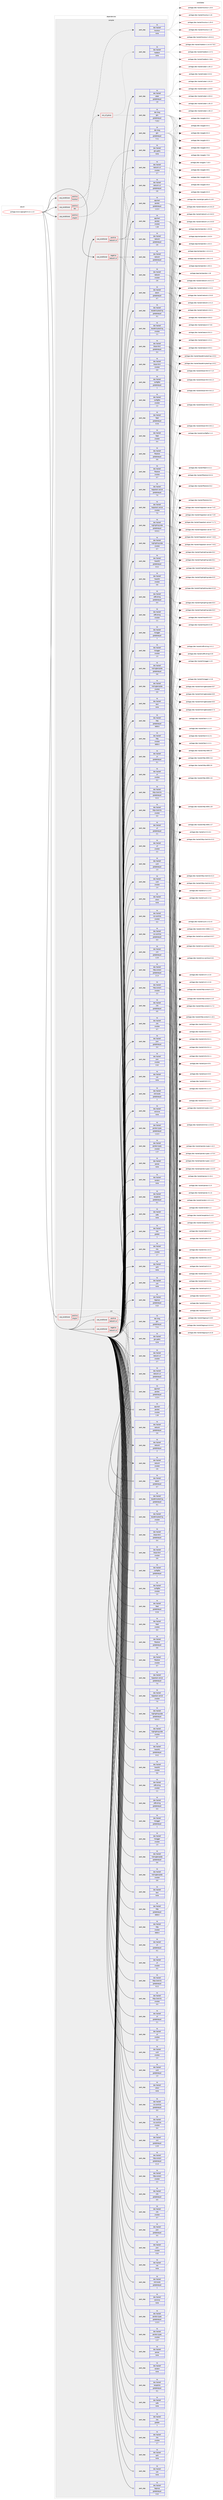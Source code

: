 digraph prolog {

# *************
# Graph options
# *************

newrank=true;
concentrate=true;
compound=true;
graph [rankdir=LR,fontname=Helvetica,fontsize=10,ranksep=1.5];#, ranksep=2.5, nodesep=0.2];
edge  [arrowhead=vee];
node  [fontname=Helvetica,fontsize=10];

# **********
# The ebuild
# **********

subgraph cluster_leftcol {
color=gray;
rank=same;
label=<<i>ebuild</i>>;
id [label="portage://www-apps/gitit-0.12.1.1-r2", color=red, width=4, href="../www-apps/gitit-0.12.1.1-r2.svg"];
}

# ****************
# The dependencies
# ****************

subgraph cluster_midcol {
color=gray;
label=<<i>dependencies</i>>;
subgraph cluster_compile {
fillcolor="#eeeeee";
style=filled;
label=<<i>compile</i>>;
subgraph cond6619 {
dependency36618 [label=<<TABLE BORDER="0" CELLBORDER="1" CELLSPACING="0" CELLPADDING="4"><TR><TD ROWSPAN="3" CELLPADDING="10">use_conditional</TD></TR><TR><TD>negative</TD></TR><TR><TD>network-uri</TD></TR></TABLE>>, shape=none, color=red];
subgraph pack29330 {
dependency36619 [label=<<TABLE BORDER="0" CELLBORDER="1" CELLSPACING="0" CELLPADDING="4" WIDTH="220"><TR><TD ROWSPAN="6" CELLPADDING="30">pack_dep</TD></TR><TR><TD WIDTH="110">no</TD></TR><TR><TD>dev-haskell</TD></TR><TR><TD>network</TD></TR><TR><TD>greaterequal</TD></TR><TR><TD>2</TD></TR></TABLE>>, shape=none, color=blue];
}
dependency36618:e -> dependency36619:w [weight=20,style="dashed",arrowhead="vee"];
subgraph pack29331 {
dependency36620 [label=<<TABLE BORDER="0" CELLBORDER="1" CELLSPACING="0" CELLPADDING="4" WIDTH="220"><TR><TD ROWSPAN="6" CELLPADDING="30">pack_dep</TD></TR><TR><TD WIDTH="110">no</TD></TR><TR><TD>dev-haskell</TD></TR><TR><TD>network</TD></TR><TR><TD>smaller</TD></TR><TR><TD>2.6</TD></TR></TABLE>>, shape=none, color=blue];
}
dependency36618:e -> dependency36620:w [weight=20,style="dashed",arrowhead="vee"];
}
id:e -> dependency36618:w [weight=20,style="solid",arrowhead="vee"];
subgraph cond6620 {
dependency36621 [label=<<TABLE BORDER="0" CELLBORDER="1" CELLSPACING="0" CELLPADDING="4"><TR><TD ROWSPAN="3" CELLPADDING="10">use_conditional</TD></TR><TR><TD>positive</TD></TR><TR><TD>doc</TD></TR></TABLE>>, shape=none, color=red];
subgraph any624 {
dependency36622 [label=<<TABLE BORDER="0" CELLBORDER="1" CELLSPACING="0" CELLPADDING="4"><TR><TD CELLPADDING="10">any_of_group</TD></TR></TABLE>>, shape=none, color=red];subgraph pack29332 {
dependency36623 [label=<<TABLE BORDER="0" CELLBORDER="1" CELLSPACING="0" CELLPADDING="4" WIDTH="220"><TR><TD ROWSPAN="6" CELLPADDING="30">pack_dep</TD></TR><TR><TD WIDTH="110">no</TD></TR><TR><TD>dev-haskell</TD></TR><TR><TD>haddock</TD></TR><TR><TD>none</TD></TR><TR><TD></TD></TR></TABLE>>, shape=none, color=blue];
}
dependency36622:e -> dependency36623:w [weight=20,style="dotted",arrowhead="oinv"];
subgraph pack29333 {
dependency36624 [label=<<TABLE BORDER="0" CELLBORDER="1" CELLSPACING="0" CELLPADDING="4" WIDTH="220"><TR><TD ROWSPAN="6" CELLPADDING="30">pack_dep</TD></TR><TR><TD WIDTH="110">no</TD></TR><TR><TD>dev-lang</TD></TR><TR><TD>ghc</TD></TR><TR><TD>greaterequal</TD></TR><TR><TD>7.10.2</TD></TR></TABLE>>, shape=none, color=blue];
}
dependency36622:e -> dependency36624:w [weight=20,style="dotted",arrowhead="oinv"];
}
dependency36621:e -> dependency36622:w [weight=20,style="dashed",arrowhead="vee"];
}
id:e -> dependency36621:w [weight=20,style="solid",arrowhead="vee"];
subgraph cond6621 {
dependency36625 [label=<<TABLE BORDER="0" CELLBORDER="1" CELLSPACING="0" CELLPADDING="4"><TR><TD ROWSPAN="3" CELLPADDING="10">use_conditional</TD></TR><TR><TD>positive</TD></TR><TR><TD>hscolour</TD></TR></TABLE>>, shape=none, color=red];
subgraph pack29334 {
dependency36626 [label=<<TABLE BORDER="0" CELLBORDER="1" CELLSPACING="0" CELLPADDING="4" WIDTH="220"><TR><TD ROWSPAN="6" CELLPADDING="30">pack_dep</TD></TR><TR><TD WIDTH="110">no</TD></TR><TR><TD>dev-haskell</TD></TR><TR><TD>hscolour</TD></TR><TR><TD>none</TD></TR><TR><TD></TD></TR></TABLE>>, shape=none, color=blue];
}
dependency36625:e -> dependency36626:w [weight=20,style="dashed",arrowhead="vee"];
}
id:e -> dependency36625:w [weight=20,style="solid",arrowhead="vee"];
subgraph cond6622 {
dependency36627 [label=<<TABLE BORDER="0" CELLBORDER="1" CELLSPACING="0" CELLPADDING="4"><TR><TD ROWSPAN="3" CELLPADDING="10">use_conditional</TD></TR><TR><TD>positive</TD></TR><TR><TD>network-uri</TD></TR></TABLE>>, shape=none, color=red];
subgraph pack29335 {
dependency36628 [label=<<TABLE BORDER="0" CELLBORDER="1" CELLSPACING="0" CELLPADDING="4" WIDTH="220"><TR><TD ROWSPAN="6" CELLPADDING="30">pack_dep</TD></TR><TR><TD WIDTH="110">no</TD></TR><TR><TD>dev-haskell</TD></TR><TR><TD>network</TD></TR><TR><TD>greaterequal</TD></TR><TR><TD>2.6</TD></TR></TABLE>>, shape=none, color=blue];
}
dependency36627:e -> dependency36628:w [weight=20,style="dashed",arrowhead="vee"];
subgraph pack29336 {
dependency36629 [label=<<TABLE BORDER="0" CELLBORDER="1" CELLSPACING="0" CELLPADDING="4" WIDTH="220"><TR><TD ROWSPAN="6" CELLPADDING="30">pack_dep</TD></TR><TR><TD WIDTH="110">no</TD></TR><TR><TD>dev-haskell</TD></TR><TR><TD>network-uri</TD></TR><TR><TD>greaterequal</TD></TR><TR><TD>2.6</TD></TR></TABLE>>, shape=none, color=blue];
}
dependency36627:e -> dependency36629:w [weight=20,style="dashed",arrowhead="vee"];
subgraph pack29337 {
dependency36630 [label=<<TABLE BORDER="0" CELLBORDER="1" CELLSPACING="0" CELLPADDING="4" WIDTH="220"><TR><TD ROWSPAN="6" CELLPADDING="30">pack_dep</TD></TR><TR><TD WIDTH="110">no</TD></TR><TR><TD>dev-haskell</TD></TR><TR><TD>network-uri</TD></TR><TR><TD>smaller</TD></TR><TR><TD>2.7</TD></TR></TABLE>>, shape=none, color=blue];
}
dependency36627:e -> dependency36630:w [weight=20,style="dashed",arrowhead="vee"];
}
id:e -> dependency36627:w [weight=20,style="solid",arrowhead="vee"];
subgraph cond6623 {
dependency36631 [label=<<TABLE BORDER="0" CELLBORDER="1" CELLSPACING="0" CELLPADDING="4"><TR><TD ROWSPAN="3" CELLPADDING="10">use_conditional</TD></TR><TR><TD>positive</TD></TR><TR><TD>plugins</TD></TR></TABLE>>, shape=none, color=red];
subgraph pack29338 {
dependency36632 [label=<<TABLE BORDER="0" CELLBORDER="1" CELLSPACING="0" CELLPADDING="4" WIDTH="220"><TR><TD ROWSPAN="6" CELLPADDING="30">pack_dep</TD></TR><TR><TD WIDTH="110">no</TD></TR><TR><TD>dev-haskell</TD></TR><TR><TD>ghc-paths</TD></TR><TR><TD>none</TD></TR><TR><TD></TD></TR></TABLE>>, shape=none, color=blue];
}
dependency36631:e -> dependency36632:w [weight=20,style="dashed",arrowhead="vee"];
}
id:e -> dependency36631:w [weight=20,style="solid",arrowhead="vee"];
subgraph pack29339 {
dependency36633 [label=<<TABLE BORDER="0" CELLBORDER="1" CELLSPACING="0" CELLPADDING="4" WIDTH="220"><TR><TD ROWSPAN="6" CELLPADDING="30">pack_dep</TD></TR><TR><TD WIDTH="110">no</TD></TR><TR><TD>app-text</TD></TR><TR><TD>pandoc</TD></TR><TR><TD>greaterequal</TD></TR><TR><TD>1.12.4</TD></TR></TABLE>>, shape=none, color=blue];
}
id:e -> dependency36633:w [weight=20,style="solid",arrowhead="vee"];
subgraph pack29340 {
dependency36634 [label=<<TABLE BORDER="0" CELLBORDER="1" CELLSPACING="0" CELLPADDING="4" WIDTH="220"><TR><TD ROWSPAN="6" CELLPADDING="30">pack_dep</TD></TR><TR><TD WIDTH="110">no</TD></TR><TR><TD>app-text</TD></TR><TR><TD>pandoc</TD></TR><TR><TD>smaller</TD></TR><TR><TD>1.18</TD></TR></TABLE>>, shape=none, color=blue];
}
id:e -> dependency36634:w [weight=20,style="solid",arrowhead="vee"];
subgraph pack29341 {
dependency36635 [label=<<TABLE BORDER="0" CELLBORDER="1" CELLSPACING="0" CELLPADDING="4" WIDTH="220"><TR><TD ROWSPAN="6" CELLPADDING="30">pack_dep</TD></TR><TR><TD WIDTH="110">no</TD></TR><TR><TD>dev-haskell</TD></TR><TR><TD>aeson</TD></TR><TR><TD>greaterequal</TD></TR><TR><TD>0.7</TD></TR></TABLE>>, shape=none, color=blue];
}
id:e -> dependency36635:w [weight=20,style="solid",arrowhead="vee"];
subgraph pack29342 {
dependency36636 [label=<<TABLE BORDER="0" CELLBORDER="1" CELLSPACING="0" CELLPADDING="4" WIDTH="220"><TR><TD ROWSPAN="6" CELLPADDING="30">pack_dep</TD></TR><TR><TD WIDTH="110">no</TD></TR><TR><TD>dev-haskell</TD></TR><TR><TD>base64-bytestring</TD></TR><TR><TD>greaterequal</TD></TR><TR><TD>0.1</TD></TR></TABLE>>, shape=none, color=blue];
}
id:e -> dependency36636:w [weight=20,style="solid",arrowhead="vee"];
subgraph pack29343 {
dependency36637 [label=<<TABLE BORDER="0" CELLBORDER="1" CELLSPACING="0" CELLPADDING="4" WIDTH="220"><TR><TD ROWSPAN="6" CELLPADDING="30">pack_dep</TD></TR><TR><TD WIDTH="110">no</TD></TR><TR><TD>dev-haskell</TD></TR><TR><TD>base64-bytestring</TD></TR><TR><TD>smaller</TD></TR><TR><TD>1.1</TD></TR></TABLE>>, shape=none, color=blue];
}
id:e -> dependency36637:w [weight=20,style="solid",arrowhead="vee"];
subgraph pack29344 {
dependency36638 [label=<<TABLE BORDER="0" CELLBORDER="1" CELLSPACING="0" CELLPADDING="4" WIDTH="220"><TR><TD ROWSPAN="6" CELLPADDING="30">pack_dep</TD></TR><TR><TD WIDTH="110">no</TD></TR><TR><TD>dev-haskell</TD></TR><TR><TD>blaze-html</TD></TR><TR><TD>greaterequal</TD></TR><TR><TD>0.4</TD></TR></TABLE>>, shape=none, color=blue];
}
id:e -> dependency36638:w [weight=20,style="solid",arrowhead="vee"];
subgraph pack29345 {
dependency36639 [label=<<TABLE BORDER="0" CELLBORDER="1" CELLSPACING="0" CELLPADDING="4" WIDTH="220"><TR><TD ROWSPAN="6" CELLPADDING="30">pack_dep</TD></TR><TR><TD WIDTH="110">no</TD></TR><TR><TD>dev-haskell</TD></TR><TR><TD>blaze-html</TD></TR><TR><TD>smaller</TD></TR><TR><TD>0.9</TD></TR></TABLE>>, shape=none, color=blue];
}
id:e -> dependency36639:w [weight=20,style="solid",arrowhead="vee"];
subgraph pack29346 {
dependency36640 [label=<<TABLE BORDER="0" CELLBORDER="1" CELLSPACING="0" CELLPADDING="4" WIDTH="220"><TR><TD ROWSPAN="6" CELLPADDING="30">pack_dep</TD></TR><TR><TD WIDTH="110">no</TD></TR><TR><TD>dev-haskell</TD></TR><TR><TD>cabal</TD></TR><TR><TD>greaterequal</TD></TR><TR><TD>1.8</TD></TR></TABLE>>, shape=none, color=blue];
}
id:e -> dependency36640:w [weight=20,style="solid",arrowhead="vee"];
subgraph pack29347 {
dependency36641 [label=<<TABLE BORDER="0" CELLBORDER="1" CELLSPACING="0" CELLPADDING="4" WIDTH="220"><TR><TD ROWSPAN="6" CELLPADDING="30">pack_dep</TD></TR><TR><TD WIDTH="110">no</TD></TR><TR><TD>dev-haskell</TD></TR><TR><TD>configfile</TD></TR><TR><TD>greaterequal</TD></TR><TR><TD>1</TD></TR></TABLE>>, shape=none, color=blue];
}
id:e -> dependency36641:w [weight=20,style="solid",arrowhead="vee"];
subgraph pack29348 {
dependency36642 [label=<<TABLE BORDER="0" CELLBORDER="1" CELLSPACING="0" CELLPADDING="4" WIDTH="220"><TR><TD ROWSPAN="6" CELLPADDING="30">pack_dep</TD></TR><TR><TD WIDTH="110">no</TD></TR><TR><TD>dev-haskell</TD></TR><TR><TD>configfile</TD></TR><TR><TD>smaller</TD></TR><TR><TD>1.2</TD></TR></TABLE>>, shape=none, color=blue];
}
id:e -> dependency36642:w [weight=20,style="solid",arrowhead="vee"];
subgraph pack29349 {
dependency36643 [label=<<TABLE BORDER="0" CELLBORDER="1" CELLSPACING="0" CELLPADDING="4" WIDTH="220"><TR><TD ROWSPAN="6" CELLPADDING="30">pack_dep</TD></TR><TR><TD WIDTH="110">no</TD></TR><TR><TD>dev-haskell</TD></TR><TR><TD>feed</TD></TR><TR><TD>greaterequal</TD></TR><TR><TD>0.3.6</TD></TR></TABLE>>, shape=none, color=blue];
}
id:e -> dependency36643:w [weight=20,style="solid",arrowhead="vee"];
subgraph pack29350 {
dependency36644 [label=<<TABLE BORDER="0" CELLBORDER="1" CELLSPACING="0" CELLPADDING="4" WIDTH="220"><TR><TD ROWSPAN="6" CELLPADDING="30">pack_dep</TD></TR><TR><TD WIDTH="110">no</TD></TR><TR><TD>dev-haskell</TD></TR><TR><TD>feed</TD></TR><TR><TD>smaller</TD></TR><TR><TD>0.4</TD></TR></TABLE>>, shape=none, color=blue];
}
id:e -> dependency36644:w [weight=20,style="solid",arrowhead="vee"];
subgraph pack29351 {
dependency36645 [label=<<TABLE BORDER="0" CELLBORDER="1" CELLSPACING="0" CELLPADDING="4" WIDTH="220"><TR><TD ROWSPAN="6" CELLPADDING="30">pack_dep</TD></TR><TR><TD WIDTH="110">no</TD></TR><TR><TD>dev-haskell</TD></TR><TR><TD>filestore</TD></TR><TR><TD>greaterequal</TD></TR><TR><TD>0.6</TD></TR></TABLE>>, shape=none, color=blue];
}
id:e -> dependency36645:w [weight=20,style="solid",arrowhead="vee"];
subgraph pack29352 {
dependency36646 [label=<<TABLE BORDER="0" CELLBORDER="1" CELLSPACING="0" CELLPADDING="4" WIDTH="220"><TR><TD ROWSPAN="6" CELLPADDING="30">pack_dep</TD></TR><TR><TD WIDTH="110">no</TD></TR><TR><TD>dev-haskell</TD></TR><TR><TD>filestore</TD></TR><TR><TD>smaller</TD></TR><TR><TD>0.7</TD></TR></TABLE>>, shape=none, color=blue];
}
id:e -> dependency36646:w [weight=20,style="solid",arrowhead="vee"];
subgraph pack29353 {
dependency36647 [label=<<TABLE BORDER="0" CELLBORDER="1" CELLSPACING="0" CELLPADDING="4" WIDTH="220"><TR><TD ROWSPAN="6" CELLPADDING="30">pack_dep</TD></TR><TR><TD WIDTH="110">no</TD></TR><TR><TD>dev-haskell</TD></TR><TR><TD>happstack-server</TD></TR><TR><TD>greaterequal</TD></TR><TR><TD>7.0</TD></TR></TABLE>>, shape=none, color=blue];
}
id:e -> dependency36647:w [weight=20,style="solid",arrowhead="vee"];
subgraph pack29354 {
dependency36648 [label=<<TABLE BORDER="0" CELLBORDER="1" CELLSPACING="0" CELLPADDING="4" WIDTH="220"><TR><TD ROWSPAN="6" CELLPADDING="30">pack_dep</TD></TR><TR><TD WIDTH="110">no</TD></TR><TR><TD>dev-haskell</TD></TR><TR><TD>happstack-server</TD></TR><TR><TD>smaller</TD></TR><TR><TD>7.5</TD></TR></TABLE>>, shape=none, color=blue];
}
id:e -> dependency36648:w [weight=20,style="solid",arrowhead="vee"];
subgraph pack29355 {
dependency36649 [label=<<TABLE BORDER="0" CELLBORDER="1" CELLSPACING="0" CELLPADDING="4" WIDTH="220"><TR><TD ROWSPAN="6" CELLPADDING="30">pack_dep</TD></TR><TR><TD WIDTH="110">no</TD></TR><TR><TD>dev-haskell</TD></TR><TR><TD>highlighting-kate</TD></TR><TR><TD>greaterequal</TD></TR><TR><TD>0.5.0.1</TD></TR></TABLE>>, shape=none, color=blue];
}
id:e -> dependency36649:w [weight=20,style="solid",arrowhead="vee"];
subgraph pack29356 {
dependency36650 [label=<<TABLE BORDER="0" CELLBORDER="1" CELLSPACING="0" CELLPADDING="4" WIDTH="220"><TR><TD ROWSPAN="6" CELLPADDING="30">pack_dep</TD></TR><TR><TD WIDTH="110">no</TD></TR><TR><TD>dev-haskell</TD></TR><TR><TD>highlighting-kate</TD></TR><TR><TD>smaller</TD></TR><TR><TD>0.7</TD></TR></TABLE>>, shape=none, color=blue];
}
id:e -> dependency36650:w [weight=20,style="solid",arrowhead="vee"];
subgraph pack29357 {
dependency36651 [label=<<TABLE BORDER="0" CELLBORDER="1" CELLSPACING="0" CELLPADDING="4" WIDTH="220"><TR><TD ROWSPAN="6" CELLPADDING="30">pack_dep</TD></TR><TR><TD WIDTH="110">no</TD></TR><TR><TD>dev-haskell</TD></TR><TR><TD>hoauth2</TD></TR><TR><TD>greaterequal</TD></TR><TR><TD>0.4.2</TD></TR></TABLE>>, shape=none, color=blue];
}
id:e -> dependency36651:w [weight=20,style="solid",arrowhead="vee"];
subgraph pack29358 {
dependency36652 [label=<<TABLE BORDER="0" CELLBORDER="1" CELLSPACING="0" CELLPADDING="4" WIDTH="220"><TR><TD ROWSPAN="6" CELLPADDING="30">pack_dep</TD></TR><TR><TD WIDTH="110">no</TD></TR><TR><TD>dev-haskell</TD></TR><TR><TD>hoauth2</TD></TR><TR><TD>smaller</TD></TR><TR><TD>0.6</TD></TR></TABLE>>, shape=none, color=blue];
}
id:e -> dependency36652:w [weight=20,style="solid",arrowhead="vee"];
subgraph pack29359 {
dependency36653 [label=<<TABLE BORDER="0" CELLBORDER="1" CELLSPACING="0" CELLPADDING="4" WIDTH="220"><TR><TD ROWSPAN="6" CELLPADDING="30">pack_dep</TD></TR><TR><TD WIDTH="110">no</TD></TR><TR><TD>dev-haskell</TD></TR><TR><TD>hslogger</TD></TR><TR><TD>greaterequal</TD></TR><TR><TD>1</TD></TR></TABLE>>, shape=none, color=blue];
}
id:e -> dependency36653:w [weight=20,style="solid",arrowhead="vee"];
subgraph pack29360 {
dependency36654 [label=<<TABLE BORDER="0" CELLBORDER="1" CELLSPACING="0" CELLPADDING="4" WIDTH="220"><TR><TD ROWSPAN="6" CELLPADDING="30">pack_dep</TD></TR><TR><TD WIDTH="110">no</TD></TR><TR><TD>dev-haskell</TD></TR><TR><TD>hslogger</TD></TR><TR><TD>smaller</TD></TR><TR><TD>1.3</TD></TR></TABLE>>, shape=none, color=blue];
}
id:e -> dependency36654:w [weight=20,style="solid",arrowhead="vee"];
subgraph pack29361 {
dependency36655 [label=<<TABLE BORDER="0" CELLBORDER="1" CELLSPACING="0" CELLPADDING="4" WIDTH="220"><TR><TD ROWSPAN="6" CELLPADDING="30">pack_dep</TD></TR><TR><TD WIDTH="110">no</TD></TR><TR><TD>dev-haskell</TD></TR><TR><TD>hstringtemplate</TD></TR><TR><TD>greaterequal</TD></TR><TR><TD>0.6</TD></TR></TABLE>>, shape=none, color=blue];
}
id:e -> dependency36655:w [weight=20,style="solid",arrowhead="vee"];
subgraph pack29362 {
dependency36656 [label=<<TABLE BORDER="0" CELLBORDER="1" CELLSPACING="0" CELLPADDING="4" WIDTH="220"><TR><TD ROWSPAN="6" CELLPADDING="30">pack_dep</TD></TR><TR><TD WIDTH="110">no</TD></TR><TR><TD>dev-haskell</TD></TR><TR><TD>hstringtemplate</TD></TR><TR><TD>smaller</TD></TR><TR><TD>0.9</TD></TR></TABLE>>, shape=none, color=blue];
}
id:e -> dependency36656:w [weight=20,style="solid",arrowhead="vee"];
subgraph pack29363 {
dependency36657 [label=<<TABLE BORDER="0" CELLBORDER="1" CELLSPACING="0" CELLPADDING="4" WIDTH="220"><TR><TD ROWSPAN="6" CELLPADDING="30">pack_dep</TD></TR><TR><TD WIDTH="110">no</TD></TR><TR><TD>dev-haskell</TD></TR><TR><TD>http</TD></TR><TR><TD>greaterequal</TD></TR><TR><TD>4000.0</TD></TR></TABLE>>, shape=none, color=blue];
}
id:e -> dependency36657:w [weight=20,style="solid",arrowhead="vee"];
subgraph pack29364 {
dependency36658 [label=<<TABLE BORDER="0" CELLBORDER="1" CELLSPACING="0" CELLPADDING="4" WIDTH="220"><TR><TD ROWSPAN="6" CELLPADDING="30">pack_dep</TD></TR><TR><TD WIDTH="110">no</TD></TR><TR><TD>dev-haskell</TD></TR><TR><TD>http</TD></TR><TR><TD>smaller</TD></TR><TR><TD>4000.4</TD></TR></TABLE>>, shape=none, color=blue];
}
id:e -> dependency36658:w [weight=20,style="solid",arrowhead="vee"];
subgraph pack29365 {
dependency36659 [label=<<TABLE BORDER="0" CELLBORDER="1" CELLSPACING="0" CELLPADDING="4" WIDTH="220"><TR><TD ROWSPAN="6" CELLPADDING="30">pack_dep</TD></TR><TR><TD WIDTH="110">no</TD></TR><TR><TD>dev-haskell</TD></TR><TR><TD>http-client-tls</TD></TR><TR><TD>greaterequal</TD></TR><TR><TD>0.2.2</TD></TR></TABLE>>, shape=none, color=blue];
}
id:e -> dependency36659:w [weight=20,style="solid",arrowhead="vee"];
subgraph pack29366 {
dependency36660 [label=<<TABLE BORDER="0" CELLBORDER="1" CELLSPACING="0" CELLPADDING="4" WIDTH="220"><TR><TD ROWSPAN="6" CELLPADDING="30">pack_dep</TD></TR><TR><TD WIDTH="110">no</TD></TR><TR><TD>dev-haskell</TD></TR><TR><TD>http-client-tls</TD></TR><TR><TD>smaller</TD></TR><TR><TD>0.3</TD></TR></TABLE>>, shape=none, color=blue];
}
id:e -> dependency36660:w [weight=20,style="solid",arrowhead="vee"];
subgraph pack29367 {
dependency36661 [label=<<TABLE BORDER="0" CELLBORDER="1" CELLSPACING="0" CELLPADDING="4" WIDTH="220"><TR><TD ROWSPAN="6" CELLPADDING="30">pack_dep</TD></TR><TR><TD WIDTH="110">no</TD></TR><TR><TD>dev-haskell</TD></TR><TR><TD>http-conduit</TD></TR><TR><TD>greaterequal</TD></TR><TR><TD>2.1.4</TD></TR></TABLE>>, shape=none, color=blue];
}
id:e -> dependency36661:w [weight=20,style="solid",arrowhead="vee"];
subgraph pack29368 {
dependency36662 [label=<<TABLE BORDER="0" CELLBORDER="1" CELLSPACING="0" CELLPADDING="4" WIDTH="220"><TR><TD ROWSPAN="6" CELLPADDING="30">pack_dep</TD></TR><TR><TD WIDTH="110">no</TD></TR><TR><TD>dev-haskell</TD></TR><TR><TD>http-conduit</TD></TR><TR><TD>smaller</TD></TR><TR><TD>2.2</TD></TR></TABLE>>, shape=none, color=blue];
}
id:e -> dependency36662:w [weight=20,style="solid",arrowhead="vee"];
subgraph pack29369 {
dependency36663 [label=<<TABLE BORDER="0" CELLBORDER="1" CELLSPACING="0" CELLPADDING="4" WIDTH="220"><TR><TD ROWSPAN="6" CELLPADDING="30">pack_dep</TD></TR><TR><TD WIDTH="110">no</TD></TR><TR><TD>dev-haskell</TD></TR><TR><TD>json</TD></TR><TR><TD>greaterequal</TD></TR><TR><TD>0.4</TD></TR></TABLE>>, shape=none, color=blue];
}
id:e -> dependency36663:w [weight=20,style="solid",arrowhead="vee"];
subgraph pack29370 {
dependency36664 [label=<<TABLE BORDER="0" CELLBORDER="1" CELLSPACING="0" CELLPADDING="4" WIDTH="220"><TR><TD ROWSPAN="6" CELLPADDING="30">pack_dep</TD></TR><TR><TD WIDTH="110">no</TD></TR><TR><TD>dev-haskell</TD></TR><TR><TD>json</TD></TR><TR><TD>smaller</TD></TR><TR><TD>0.10</TD></TR></TABLE>>, shape=none, color=blue];
}
id:e -> dependency36664:w [weight=20,style="solid",arrowhead="vee"];
subgraph pack29371 {
dependency36665 [label=<<TABLE BORDER="0" CELLBORDER="1" CELLSPACING="0" CELLPADDING="4" WIDTH="220"><TR><TD ROWSPAN="6" CELLPADDING="30">pack_dep</TD></TR><TR><TD WIDTH="110">no</TD></TR><TR><TD>dev-haskell</TD></TR><TR><TD>mtl</TD></TR><TR><TD>none</TD></TR><TR><TD></TD></TR></TABLE>>, shape=none, color=blue];
}
id:e -> dependency36665:w [weight=20,style="solid",arrowhead="vee"];
subgraph pack29372 {
dependency36666 [label=<<TABLE BORDER="0" CELLBORDER="1" CELLSPACING="0" CELLPADDING="4" WIDTH="220"><TR><TD ROWSPAN="6" CELLPADDING="30">pack_dep</TD></TR><TR><TD WIDTH="110">no</TD></TR><TR><TD>dev-haskell</TD></TR><TR><TD>old-locale</TD></TR><TR><TD>greaterequal</TD></TR><TR><TD>1</TD></TR></TABLE>>, shape=none, color=blue];
}
id:e -> dependency36666:w [weight=20,style="solid",arrowhead="vee"];
subgraph pack29373 {
dependency36667 [label=<<TABLE BORDER="0" CELLBORDER="1" CELLSPACING="0" CELLPADDING="4" WIDTH="220"><TR><TD ROWSPAN="6" CELLPADDING="30">pack_dep</TD></TR><TR><TD WIDTH="110">no</TD></TR><TR><TD>dev-haskell</TD></TR><TR><TD>old-time</TD></TR><TR><TD>none</TD></TR><TR><TD></TD></TR></TABLE>>, shape=none, color=blue];
}
id:e -> dependency36667:w [weight=20,style="solid",arrowhead="vee"];
subgraph pack29374 {
dependency36668 [label=<<TABLE BORDER="0" CELLBORDER="1" CELLSPACING="0" CELLPADDING="4" WIDTH="220"><TR><TD ROWSPAN="6" CELLPADDING="30">pack_dep</TD></TR><TR><TD WIDTH="110">no</TD></TR><TR><TD>dev-haskell</TD></TR><TR><TD>pandoc-types</TD></TR><TR><TD>greaterequal</TD></TR><TR><TD>1.12.3</TD></TR></TABLE>>, shape=none, color=blue];
}
id:e -> dependency36668:w [weight=20,style="solid",arrowhead="vee"];
subgraph pack29375 {
dependency36669 [label=<<TABLE BORDER="0" CELLBORDER="1" CELLSPACING="0" CELLPADDING="4" WIDTH="220"><TR><TD ROWSPAN="6" CELLPADDING="30">pack_dep</TD></TR><TR><TD WIDTH="110">no</TD></TR><TR><TD>dev-haskell</TD></TR><TR><TD>pandoc-types</TD></TR><TR><TD>smaller</TD></TR><TR><TD>1.17</TD></TR></TABLE>>, shape=none, color=blue];
}
id:e -> dependency36669:w [weight=20,style="solid",arrowhead="vee"];
subgraph pack29376 {
dependency36670 [label=<<TABLE BORDER="0" CELLBORDER="1" CELLSPACING="0" CELLPADDING="4" WIDTH="220"><TR><TD ROWSPAN="6" CELLPADDING="30">pack_dep</TD></TR><TR><TD WIDTH="110">no</TD></TR><TR><TD>dev-haskell</TD></TR><TR><TD>parsec</TD></TR><TR><TD>none</TD></TR><TR><TD></TD></TR></TABLE>>, shape=none, color=blue];
}
id:e -> dependency36670:w [weight=20,style="solid",arrowhead="vee"];
subgraph pack29377 {
dependency36671 [label=<<TABLE BORDER="0" CELLBORDER="1" CELLSPACING="0" CELLPADDING="4" WIDTH="220"><TR><TD ROWSPAN="6" CELLPADDING="30">pack_dep</TD></TR><TR><TD WIDTH="110">no</TD></TR><TR><TD>dev-haskell</TD></TR><TR><TD>random</TD></TR><TR><TD>none</TD></TR><TR><TD></TD></TR></TABLE>>, shape=none, color=blue];
}
id:e -> dependency36671:w [weight=20,style="solid",arrowhead="vee"];
subgraph pack29378 {
dependency36672 [label=<<TABLE BORDER="0" CELLBORDER="1" CELLSPACING="0" CELLPADDING="4" WIDTH="220"><TR><TD ROWSPAN="6" CELLPADDING="30">pack_dep</TD></TR><TR><TD WIDTH="110">no</TD></TR><TR><TD>dev-haskell</TD></TR><TR><TD>recaptcha</TD></TR><TR><TD>greaterequal</TD></TR><TR><TD>0.1</TD></TR></TABLE>>, shape=none, color=blue];
}
id:e -> dependency36672:w [weight=20,style="solid",arrowhead="vee"];
subgraph pack29379 {
dependency36673 [label=<<TABLE BORDER="0" CELLBORDER="1" CELLSPACING="0" CELLPADDING="4" WIDTH="220"><TR><TD ROWSPAN="6" CELLPADDING="30">pack_dep</TD></TR><TR><TD WIDTH="110">no</TD></TR><TR><TD>dev-haskell</TD></TR><TR><TD>safe</TD></TR><TR><TD>none</TD></TR><TR><TD></TD></TR></TABLE>>, shape=none, color=blue];
}
id:e -> dependency36673:w [weight=20,style="solid",arrowhead="vee"];
subgraph pack29380 {
dependency36674 [label=<<TABLE BORDER="0" CELLBORDER="1" CELLSPACING="0" CELLPADDING="4" WIDTH="220"><TR><TD ROWSPAN="6" CELLPADDING="30">pack_dep</TD></TR><TR><TD WIDTH="110">no</TD></TR><TR><TD>dev-haskell</TD></TR><TR><TD>sha</TD></TR><TR><TD>greater</TD></TR><TR><TD>1</TD></TR></TABLE>>, shape=none, color=blue];
}
id:e -> dependency36674:w [weight=20,style="solid",arrowhead="vee"];
subgraph pack29381 {
dependency36675 [label=<<TABLE BORDER="0" CELLBORDER="1" CELLSPACING="0" CELLPADDING="4" WIDTH="220"><TR><TD ROWSPAN="6" CELLPADDING="30">pack_dep</TD></TR><TR><TD WIDTH="110">no</TD></TR><TR><TD>dev-haskell</TD></TR><TR><TD>sha</TD></TR><TR><TD>smaller</TD></TR><TR><TD>1.7</TD></TR></TABLE>>, shape=none, color=blue];
}
id:e -> dependency36675:w [weight=20,style="solid",arrowhead="vee"];
subgraph pack29382 {
dependency36676 [label=<<TABLE BORDER="0" CELLBORDER="1" CELLSPACING="0" CELLPADDING="4" WIDTH="220"><TR><TD ROWSPAN="6" CELLPADDING="30">pack_dep</TD></TR><TR><TD WIDTH="110">no</TD></TR><TR><TD>dev-haskell</TD></TR><TR><TD>split</TD></TR><TR><TD>none</TD></TR><TR><TD></TD></TR></TABLE>>, shape=none, color=blue];
}
id:e -> dependency36676:w [weight=20,style="solid",arrowhead="vee"];
subgraph pack29383 {
dependency36677 [label=<<TABLE BORDER="0" CELLBORDER="1" CELLSPACING="0" CELLPADDING="4" WIDTH="220"><TR><TD ROWSPAN="6" CELLPADDING="30">pack_dep</TD></TR><TR><TD WIDTH="110">no</TD></TR><TR><TD>dev-haskell</TD></TR><TR><TD>syb</TD></TR><TR><TD>none</TD></TR><TR><TD></TD></TR></TABLE>>, shape=none, color=blue];
}
id:e -> dependency36677:w [weight=20,style="solid",arrowhead="vee"];
subgraph pack29384 {
dependency36678 [label=<<TABLE BORDER="0" CELLBORDER="1" CELLSPACING="0" CELLPADDING="4" WIDTH="220"><TR><TD ROWSPAN="6" CELLPADDING="30">pack_dep</TD></TR><TR><TD WIDTH="110">no</TD></TR><TR><TD>dev-haskell</TD></TR><TR><TD>tagsoup</TD></TR><TR><TD>greaterequal</TD></TR><TR><TD>0.13</TD></TR></TABLE>>, shape=none, color=blue];
}
id:e -> dependency36678:w [weight=20,style="solid",arrowhead="vee"];
subgraph pack29385 {
dependency36679 [label=<<TABLE BORDER="0" CELLBORDER="1" CELLSPACING="0" CELLPADDING="4" WIDTH="220"><TR><TD ROWSPAN="6" CELLPADDING="30">pack_dep</TD></TR><TR><TD WIDTH="110">no</TD></TR><TR><TD>dev-haskell</TD></TR><TR><TD>text</TD></TR><TR><TD>none</TD></TR><TR><TD></TD></TR></TABLE>>, shape=none, color=blue];
}
id:e -> dependency36679:w [weight=20,style="solid",arrowhead="vee"];
subgraph pack29386 {
dependency36680 [label=<<TABLE BORDER="0" CELLBORDER="1" CELLSPACING="0" CELLPADDING="4" WIDTH="220"><TR><TD ROWSPAN="6" CELLPADDING="30">pack_dep</TD></TR><TR><TD WIDTH="110">no</TD></TR><TR><TD>dev-haskell</TD></TR><TR><TD>uri</TD></TR><TR><TD>greaterequal</TD></TR><TR><TD>0.1</TD></TR></TABLE>>, shape=none, color=blue];
}
id:e -> dependency36680:w [weight=20,style="solid",arrowhead="vee"];
subgraph pack29387 {
dependency36681 [label=<<TABLE BORDER="0" CELLBORDER="1" CELLSPACING="0" CELLPADDING="4" WIDTH="220"><TR><TD ROWSPAN="6" CELLPADDING="30">pack_dep</TD></TR><TR><TD WIDTH="110">no</TD></TR><TR><TD>dev-haskell</TD></TR><TR><TD>uri</TD></TR><TR><TD>smaller</TD></TR><TR><TD>0.2</TD></TR></TABLE>>, shape=none, color=blue];
}
id:e -> dependency36681:w [weight=20,style="solid",arrowhead="vee"];
subgraph pack29388 {
dependency36682 [label=<<TABLE BORDER="0" CELLBORDER="1" CELLSPACING="0" CELLPADDING="4" WIDTH="220"><TR><TD ROWSPAN="6" CELLPADDING="30">pack_dep</TD></TR><TR><TD WIDTH="110">no</TD></TR><TR><TD>dev-haskell</TD></TR><TR><TD>url</TD></TR><TR><TD>greaterequal</TD></TR><TR><TD>2.1</TD></TR></TABLE>>, shape=none, color=blue];
}
id:e -> dependency36682:w [weight=20,style="solid",arrowhead="vee"];
subgraph pack29389 {
dependency36683 [label=<<TABLE BORDER="0" CELLBORDER="1" CELLSPACING="0" CELLPADDING="4" WIDTH="220"><TR><TD ROWSPAN="6" CELLPADDING="30">pack_dep</TD></TR><TR><TD WIDTH="110">no</TD></TR><TR><TD>dev-haskell</TD></TR><TR><TD>url</TD></TR><TR><TD>smaller</TD></TR><TR><TD>2.2</TD></TR></TABLE>>, shape=none, color=blue];
}
id:e -> dependency36683:w [weight=20,style="solid",arrowhead="vee"];
subgraph pack29390 {
dependency36684 [label=<<TABLE BORDER="0" CELLBORDER="1" CELLSPACING="0" CELLPADDING="4" WIDTH="220"><TR><TD ROWSPAN="6" CELLPADDING="30">pack_dep</TD></TR><TR><TD WIDTH="110">no</TD></TR><TR><TD>dev-haskell</TD></TR><TR><TD>utf8-string</TD></TR><TR><TD>greaterequal</TD></TR><TR><TD>0.3</TD></TR></TABLE>>, shape=none, color=blue];
}
id:e -> dependency36684:w [weight=20,style="solid",arrowhead="vee"];
subgraph pack29391 {
dependency36685 [label=<<TABLE BORDER="0" CELLBORDER="1" CELLSPACING="0" CELLPADDING="4" WIDTH="220"><TR><TD ROWSPAN="6" CELLPADDING="30">pack_dep</TD></TR><TR><TD WIDTH="110">no</TD></TR><TR><TD>dev-haskell</TD></TR><TR><TD>utf8-string</TD></TR><TR><TD>smaller</TD></TR><TR><TD>1.1</TD></TR></TABLE>>, shape=none, color=blue];
}
id:e -> dependency36685:w [weight=20,style="solid",arrowhead="vee"];
subgraph pack29392 {
dependency36686 [label=<<TABLE BORDER="0" CELLBORDER="1" CELLSPACING="0" CELLPADDING="4" WIDTH="220"><TR><TD ROWSPAN="6" CELLPADDING="30">pack_dep</TD></TR><TR><TD WIDTH="110">no</TD></TR><TR><TD>dev-haskell</TD></TR><TR><TD>uuid</TD></TR><TR><TD>greaterequal</TD></TR><TR><TD>1.3</TD></TR></TABLE>>, shape=none, color=blue];
}
id:e -> dependency36686:w [weight=20,style="solid",arrowhead="vee"];
subgraph pack29393 {
dependency36687 [label=<<TABLE BORDER="0" CELLBORDER="1" CELLSPACING="0" CELLPADDING="4" WIDTH="220"><TR><TD ROWSPAN="6" CELLPADDING="30">pack_dep</TD></TR><TR><TD WIDTH="110">no</TD></TR><TR><TD>dev-haskell</TD></TR><TR><TD>uuid</TD></TR><TR><TD>smaller</TD></TR><TR><TD>1.4</TD></TR></TABLE>>, shape=none, color=blue];
}
id:e -> dependency36687:w [weight=20,style="solid",arrowhead="vee"];
subgraph pack29394 {
dependency36688 [label=<<TABLE BORDER="0" CELLBORDER="1" CELLSPACING="0" CELLPADDING="4" WIDTH="220"><TR><TD ROWSPAN="6" CELLPADDING="30">pack_dep</TD></TR><TR><TD WIDTH="110">no</TD></TR><TR><TD>dev-haskell</TD></TR><TR><TD>xhtml</TD></TR><TR><TD>none</TD></TR><TR><TD></TD></TR></TABLE>>, shape=none, color=blue];
}
id:e -> dependency36688:w [weight=20,style="solid",arrowhead="vee"];
subgraph pack29395 {
dependency36689 [label=<<TABLE BORDER="0" CELLBORDER="1" CELLSPACING="0" CELLPADDING="4" WIDTH="220"><TR><TD ROWSPAN="6" CELLPADDING="30">pack_dep</TD></TR><TR><TD WIDTH="110">no</TD></TR><TR><TD>dev-haskell</TD></TR><TR><TD>xml</TD></TR><TR><TD>greaterequal</TD></TR><TR><TD>1.3.5</TD></TR></TABLE>>, shape=none, color=blue];
}
id:e -> dependency36689:w [weight=20,style="solid",arrowhead="vee"];
subgraph pack29396 {
dependency36690 [label=<<TABLE BORDER="0" CELLBORDER="1" CELLSPACING="0" CELLPADDING="4" WIDTH="220"><TR><TD ROWSPAN="6" CELLPADDING="30">pack_dep</TD></TR><TR><TD WIDTH="110">no</TD></TR><TR><TD>dev-haskell</TD></TR><TR><TD>xss-sanitize</TD></TR><TR><TD>greaterequal</TD></TR><TR><TD>0.3</TD></TR></TABLE>>, shape=none, color=blue];
}
id:e -> dependency36690:w [weight=20,style="solid",arrowhead="vee"];
subgraph pack29397 {
dependency36691 [label=<<TABLE BORDER="0" CELLBORDER="1" CELLSPACING="0" CELLPADDING="4" WIDTH="220"><TR><TD ROWSPAN="6" CELLPADDING="30">pack_dep</TD></TR><TR><TD WIDTH="110">no</TD></TR><TR><TD>dev-haskell</TD></TR><TR><TD>xss-sanitize</TD></TR><TR><TD>smaller</TD></TR><TR><TD>0.4</TD></TR></TABLE>>, shape=none, color=blue];
}
id:e -> dependency36691:w [weight=20,style="solid",arrowhead="vee"];
subgraph pack29398 {
dependency36692 [label=<<TABLE BORDER="0" CELLBORDER="1" CELLSPACING="0" CELLPADDING="4" WIDTH="220"><TR><TD ROWSPAN="6" CELLPADDING="30">pack_dep</TD></TR><TR><TD WIDTH="110">no</TD></TR><TR><TD>dev-haskell</TD></TR><TR><TD>zlib</TD></TR><TR><TD>greaterequal</TD></TR><TR><TD>0.5</TD></TR></TABLE>>, shape=none, color=blue];
}
id:e -> dependency36692:w [weight=20,style="solid",arrowhead="vee"];
subgraph pack29399 {
dependency36693 [label=<<TABLE BORDER="0" CELLBORDER="1" CELLSPACING="0" CELLPADDING="4" WIDTH="220"><TR><TD ROWSPAN="6" CELLPADDING="30">pack_dep</TD></TR><TR><TD WIDTH="110">no</TD></TR><TR><TD>dev-haskell</TD></TR><TR><TD>zlib</TD></TR><TR><TD>smaller</TD></TR><TR><TD>0.7</TD></TR></TABLE>>, shape=none, color=blue];
}
id:e -> dependency36693:w [weight=20,style="solid",arrowhead="vee"];
subgraph pack29400 {
dependency36694 [label=<<TABLE BORDER="0" CELLBORDER="1" CELLSPACING="0" CELLPADDING="4" WIDTH="220"><TR><TD ROWSPAN="6" CELLPADDING="30">pack_dep</TD></TR><TR><TD WIDTH="110">no</TD></TR><TR><TD>dev-lang</TD></TR><TR><TD>ghc</TD></TR><TR><TD>greaterequal</TD></TR><TR><TD>7.4.1</TD></TR></TABLE>>, shape=none, color=blue];
}
id:e -> dependency36694:w [weight=20,style="solid",arrowhead="vee"];
}
subgraph cluster_compileandrun {
fillcolor="#eeeeee";
style=filled;
label=<<i>compile and run</i>>;
}
subgraph cluster_run {
fillcolor="#eeeeee";
style=filled;
label=<<i>run</i>>;
subgraph cond6624 {
dependency36695 [label=<<TABLE BORDER="0" CELLBORDER="1" CELLSPACING="0" CELLPADDING="4"><TR><TD ROWSPAN="3" CELLPADDING="10">use_conditional</TD></TR><TR><TD>negative</TD></TR><TR><TD>network-uri</TD></TR></TABLE>>, shape=none, color=red];
subgraph pack29401 {
dependency36696 [label=<<TABLE BORDER="0" CELLBORDER="1" CELLSPACING="0" CELLPADDING="4" WIDTH="220"><TR><TD ROWSPAN="6" CELLPADDING="30">pack_dep</TD></TR><TR><TD WIDTH="110">no</TD></TR><TR><TD>dev-haskell</TD></TR><TR><TD>network</TD></TR><TR><TD>greaterequal</TD></TR><TR><TD>2</TD></TR></TABLE>>, shape=none, color=blue];
}
dependency36695:e -> dependency36696:w [weight=20,style="dashed",arrowhead="vee"];
subgraph pack29402 {
dependency36697 [label=<<TABLE BORDER="0" CELLBORDER="1" CELLSPACING="0" CELLPADDING="4" WIDTH="220"><TR><TD ROWSPAN="6" CELLPADDING="30">pack_dep</TD></TR><TR><TD WIDTH="110">no</TD></TR><TR><TD>dev-haskell</TD></TR><TR><TD>network</TD></TR><TR><TD>smaller</TD></TR><TR><TD>2.6</TD></TR></TABLE>>, shape=none, color=blue];
}
dependency36695:e -> dependency36697:w [weight=20,style="dashed",arrowhead="vee"];
}
id:e -> dependency36695:w [weight=20,style="solid",arrowhead="odot"];
subgraph cond6625 {
dependency36698 [label=<<TABLE BORDER="0" CELLBORDER="1" CELLSPACING="0" CELLPADDING="4"><TR><TD ROWSPAN="3" CELLPADDING="10">use_conditional</TD></TR><TR><TD>positive</TD></TR><TR><TD>network-uri</TD></TR></TABLE>>, shape=none, color=red];
subgraph pack29403 {
dependency36699 [label=<<TABLE BORDER="0" CELLBORDER="1" CELLSPACING="0" CELLPADDING="4" WIDTH="220"><TR><TD ROWSPAN="6" CELLPADDING="30">pack_dep</TD></TR><TR><TD WIDTH="110">no</TD></TR><TR><TD>dev-haskell</TD></TR><TR><TD>network</TD></TR><TR><TD>greaterequal</TD></TR><TR><TD>2.6</TD></TR></TABLE>>, shape=none, color=blue];
}
dependency36698:e -> dependency36699:w [weight=20,style="dashed",arrowhead="vee"];
subgraph pack29404 {
dependency36700 [label=<<TABLE BORDER="0" CELLBORDER="1" CELLSPACING="0" CELLPADDING="4" WIDTH="220"><TR><TD ROWSPAN="6" CELLPADDING="30">pack_dep</TD></TR><TR><TD WIDTH="110">no</TD></TR><TR><TD>dev-haskell</TD></TR><TR><TD>network-uri</TD></TR><TR><TD>greaterequal</TD></TR><TR><TD>2.6</TD></TR></TABLE>>, shape=none, color=blue];
}
dependency36698:e -> dependency36700:w [weight=20,style="dashed",arrowhead="vee"];
subgraph pack29405 {
dependency36701 [label=<<TABLE BORDER="0" CELLBORDER="1" CELLSPACING="0" CELLPADDING="4" WIDTH="220"><TR><TD ROWSPAN="6" CELLPADDING="30">pack_dep</TD></TR><TR><TD WIDTH="110">no</TD></TR><TR><TD>dev-haskell</TD></TR><TR><TD>network-uri</TD></TR><TR><TD>smaller</TD></TR><TR><TD>2.7</TD></TR></TABLE>>, shape=none, color=blue];
}
dependency36698:e -> dependency36701:w [weight=20,style="dashed",arrowhead="vee"];
}
id:e -> dependency36698:w [weight=20,style="solid",arrowhead="odot"];
subgraph cond6626 {
dependency36702 [label=<<TABLE BORDER="0" CELLBORDER="1" CELLSPACING="0" CELLPADDING="4"><TR><TD ROWSPAN="3" CELLPADDING="10">use_conditional</TD></TR><TR><TD>positive</TD></TR><TR><TD>plugins</TD></TR></TABLE>>, shape=none, color=red];
subgraph pack29406 {
dependency36703 [label=<<TABLE BORDER="0" CELLBORDER="1" CELLSPACING="0" CELLPADDING="4" WIDTH="220"><TR><TD ROWSPAN="6" CELLPADDING="30">pack_dep</TD></TR><TR><TD WIDTH="110">no</TD></TR><TR><TD>dev-haskell</TD></TR><TR><TD>ghc-paths</TD></TR><TR><TD>none</TD></TR><TR><TD></TD></TR></TABLE>>, shape=none, color=blue];
}
dependency36702:e -> dependency36703:w [weight=20,style="dashed",arrowhead="vee"];
}
id:e -> dependency36702:w [weight=20,style="solid",arrowhead="odot"];
subgraph pack29407 {
dependency36704 [label=<<TABLE BORDER="0" CELLBORDER="1" CELLSPACING="0" CELLPADDING="4" WIDTH="220"><TR><TD ROWSPAN="6" CELLPADDING="30">pack_dep</TD></TR><TR><TD WIDTH="110">no</TD></TR><TR><TD>app-text</TD></TR><TR><TD>pandoc</TD></TR><TR><TD>greaterequal</TD></TR><TR><TD>1.12.4</TD></TR></TABLE>>, shape=none, color=blue];
}
id:e -> dependency36704:w [weight=20,style="solid",arrowhead="odot"];
subgraph pack29408 {
dependency36705 [label=<<TABLE BORDER="0" CELLBORDER="1" CELLSPACING="0" CELLPADDING="4" WIDTH="220"><TR><TD ROWSPAN="6" CELLPADDING="30">pack_dep</TD></TR><TR><TD WIDTH="110">no</TD></TR><TR><TD>app-text</TD></TR><TR><TD>pandoc</TD></TR><TR><TD>smaller</TD></TR><TR><TD>1.18</TD></TR></TABLE>>, shape=none, color=blue];
}
id:e -> dependency36705:w [weight=20,style="solid",arrowhead="odot"];
subgraph pack29409 {
dependency36706 [label=<<TABLE BORDER="0" CELLBORDER="1" CELLSPACING="0" CELLPADDING="4" WIDTH="220"><TR><TD ROWSPAN="6" CELLPADDING="30">pack_dep</TD></TR><TR><TD WIDTH="110">no</TD></TR><TR><TD>dev-haskell</TD></TR><TR><TD>aeson</TD></TR><TR><TD>greaterequal</TD></TR><TR><TD>0.7</TD></TR></TABLE>>, shape=none, color=blue];
}
id:e -> dependency36706:w [weight=20,style="solid",arrowhead="odot"];
subgraph pack29410 {
dependency36707 [label=<<TABLE BORDER="0" CELLBORDER="1" CELLSPACING="0" CELLPADDING="4" WIDTH="220"><TR><TD ROWSPAN="6" CELLPADDING="30">pack_dep</TD></TR><TR><TD WIDTH="110">no</TD></TR><TR><TD>dev-haskell</TD></TR><TR><TD>base64-bytestring</TD></TR><TR><TD>greaterequal</TD></TR><TR><TD>0.1</TD></TR></TABLE>>, shape=none, color=blue];
}
id:e -> dependency36707:w [weight=20,style="solid",arrowhead="odot"];
subgraph pack29411 {
dependency36708 [label=<<TABLE BORDER="0" CELLBORDER="1" CELLSPACING="0" CELLPADDING="4" WIDTH="220"><TR><TD ROWSPAN="6" CELLPADDING="30">pack_dep</TD></TR><TR><TD WIDTH="110">no</TD></TR><TR><TD>dev-haskell</TD></TR><TR><TD>base64-bytestring</TD></TR><TR><TD>smaller</TD></TR><TR><TD>1.1</TD></TR></TABLE>>, shape=none, color=blue];
}
id:e -> dependency36708:w [weight=20,style="solid",arrowhead="odot"];
subgraph pack29412 {
dependency36709 [label=<<TABLE BORDER="0" CELLBORDER="1" CELLSPACING="0" CELLPADDING="4" WIDTH="220"><TR><TD ROWSPAN="6" CELLPADDING="30">pack_dep</TD></TR><TR><TD WIDTH="110">no</TD></TR><TR><TD>dev-haskell</TD></TR><TR><TD>blaze-html</TD></TR><TR><TD>greaterequal</TD></TR><TR><TD>0.4</TD></TR></TABLE>>, shape=none, color=blue];
}
id:e -> dependency36709:w [weight=20,style="solid",arrowhead="odot"];
subgraph pack29413 {
dependency36710 [label=<<TABLE BORDER="0" CELLBORDER="1" CELLSPACING="0" CELLPADDING="4" WIDTH="220"><TR><TD ROWSPAN="6" CELLPADDING="30">pack_dep</TD></TR><TR><TD WIDTH="110">no</TD></TR><TR><TD>dev-haskell</TD></TR><TR><TD>blaze-html</TD></TR><TR><TD>smaller</TD></TR><TR><TD>0.9</TD></TR></TABLE>>, shape=none, color=blue];
}
id:e -> dependency36710:w [weight=20,style="solid",arrowhead="odot"];
subgraph pack29414 {
dependency36711 [label=<<TABLE BORDER="0" CELLBORDER="1" CELLSPACING="0" CELLPADDING="4" WIDTH="220"><TR><TD ROWSPAN="6" CELLPADDING="30">pack_dep</TD></TR><TR><TD WIDTH="110">no</TD></TR><TR><TD>dev-haskell</TD></TR><TR><TD>configfile</TD></TR><TR><TD>greaterequal</TD></TR><TR><TD>1</TD></TR></TABLE>>, shape=none, color=blue];
}
id:e -> dependency36711:w [weight=20,style="solid",arrowhead="odot"];
subgraph pack29415 {
dependency36712 [label=<<TABLE BORDER="0" CELLBORDER="1" CELLSPACING="0" CELLPADDING="4" WIDTH="220"><TR><TD ROWSPAN="6" CELLPADDING="30">pack_dep</TD></TR><TR><TD WIDTH="110">no</TD></TR><TR><TD>dev-haskell</TD></TR><TR><TD>configfile</TD></TR><TR><TD>smaller</TD></TR><TR><TD>1.2</TD></TR></TABLE>>, shape=none, color=blue];
}
id:e -> dependency36712:w [weight=20,style="solid",arrowhead="odot"];
subgraph pack29416 {
dependency36713 [label=<<TABLE BORDER="0" CELLBORDER="1" CELLSPACING="0" CELLPADDING="4" WIDTH="220"><TR><TD ROWSPAN="6" CELLPADDING="30">pack_dep</TD></TR><TR><TD WIDTH="110">no</TD></TR><TR><TD>dev-haskell</TD></TR><TR><TD>feed</TD></TR><TR><TD>greaterequal</TD></TR><TR><TD>0.3.6</TD></TR></TABLE>>, shape=none, color=blue];
}
id:e -> dependency36713:w [weight=20,style="solid",arrowhead="odot"];
subgraph pack29417 {
dependency36714 [label=<<TABLE BORDER="0" CELLBORDER="1" CELLSPACING="0" CELLPADDING="4" WIDTH="220"><TR><TD ROWSPAN="6" CELLPADDING="30">pack_dep</TD></TR><TR><TD WIDTH="110">no</TD></TR><TR><TD>dev-haskell</TD></TR><TR><TD>feed</TD></TR><TR><TD>smaller</TD></TR><TR><TD>0.4</TD></TR></TABLE>>, shape=none, color=blue];
}
id:e -> dependency36714:w [weight=20,style="solid",arrowhead="odot"];
subgraph pack29418 {
dependency36715 [label=<<TABLE BORDER="0" CELLBORDER="1" CELLSPACING="0" CELLPADDING="4" WIDTH="220"><TR><TD ROWSPAN="6" CELLPADDING="30">pack_dep</TD></TR><TR><TD WIDTH="110">no</TD></TR><TR><TD>dev-haskell</TD></TR><TR><TD>filestore</TD></TR><TR><TD>greaterequal</TD></TR><TR><TD>0.6</TD></TR></TABLE>>, shape=none, color=blue];
}
id:e -> dependency36715:w [weight=20,style="solid",arrowhead="odot"];
subgraph pack29419 {
dependency36716 [label=<<TABLE BORDER="0" CELLBORDER="1" CELLSPACING="0" CELLPADDING="4" WIDTH="220"><TR><TD ROWSPAN="6" CELLPADDING="30">pack_dep</TD></TR><TR><TD WIDTH="110">no</TD></TR><TR><TD>dev-haskell</TD></TR><TR><TD>filestore</TD></TR><TR><TD>smaller</TD></TR><TR><TD>0.7</TD></TR></TABLE>>, shape=none, color=blue];
}
id:e -> dependency36716:w [weight=20,style="solid",arrowhead="odot"];
subgraph pack29420 {
dependency36717 [label=<<TABLE BORDER="0" CELLBORDER="1" CELLSPACING="0" CELLPADDING="4" WIDTH="220"><TR><TD ROWSPAN="6" CELLPADDING="30">pack_dep</TD></TR><TR><TD WIDTH="110">no</TD></TR><TR><TD>dev-haskell</TD></TR><TR><TD>happstack-server</TD></TR><TR><TD>greaterequal</TD></TR><TR><TD>7.0</TD></TR></TABLE>>, shape=none, color=blue];
}
id:e -> dependency36717:w [weight=20,style="solid",arrowhead="odot"];
subgraph pack29421 {
dependency36718 [label=<<TABLE BORDER="0" CELLBORDER="1" CELLSPACING="0" CELLPADDING="4" WIDTH="220"><TR><TD ROWSPAN="6" CELLPADDING="30">pack_dep</TD></TR><TR><TD WIDTH="110">no</TD></TR><TR><TD>dev-haskell</TD></TR><TR><TD>happstack-server</TD></TR><TR><TD>smaller</TD></TR><TR><TD>7.5</TD></TR></TABLE>>, shape=none, color=blue];
}
id:e -> dependency36718:w [weight=20,style="solid",arrowhead="odot"];
subgraph pack29422 {
dependency36719 [label=<<TABLE BORDER="0" CELLBORDER="1" CELLSPACING="0" CELLPADDING="4" WIDTH="220"><TR><TD ROWSPAN="6" CELLPADDING="30">pack_dep</TD></TR><TR><TD WIDTH="110">no</TD></TR><TR><TD>dev-haskell</TD></TR><TR><TD>highlighting-kate</TD></TR><TR><TD>greaterequal</TD></TR><TR><TD>0.5.0.1</TD></TR></TABLE>>, shape=none, color=blue];
}
id:e -> dependency36719:w [weight=20,style="solid",arrowhead="odot"];
subgraph pack29423 {
dependency36720 [label=<<TABLE BORDER="0" CELLBORDER="1" CELLSPACING="0" CELLPADDING="4" WIDTH="220"><TR><TD ROWSPAN="6" CELLPADDING="30">pack_dep</TD></TR><TR><TD WIDTH="110">no</TD></TR><TR><TD>dev-haskell</TD></TR><TR><TD>highlighting-kate</TD></TR><TR><TD>smaller</TD></TR><TR><TD>0.7</TD></TR></TABLE>>, shape=none, color=blue];
}
id:e -> dependency36720:w [weight=20,style="solid",arrowhead="odot"];
subgraph pack29424 {
dependency36721 [label=<<TABLE BORDER="0" CELLBORDER="1" CELLSPACING="0" CELLPADDING="4" WIDTH="220"><TR><TD ROWSPAN="6" CELLPADDING="30">pack_dep</TD></TR><TR><TD WIDTH="110">no</TD></TR><TR><TD>dev-haskell</TD></TR><TR><TD>hoauth2</TD></TR><TR><TD>greaterequal</TD></TR><TR><TD>0.4.2</TD></TR></TABLE>>, shape=none, color=blue];
}
id:e -> dependency36721:w [weight=20,style="solid",arrowhead="odot"];
subgraph pack29425 {
dependency36722 [label=<<TABLE BORDER="0" CELLBORDER="1" CELLSPACING="0" CELLPADDING="4" WIDTH="220"><TR><TD ROWSPAN="6" CELLPADDING="30">pack_dep</TD></TR><TR><TD WIDTH="110">no</TD></TR><TR><TD>dev-haskell</TD></TR><TR><TD>hoauth2</TD></TR><TR><TD>smaller</TD></TR><TR><TD>0.6</TD></TR></TABLE>>, shape=none, color=blue];
}
id:e -> dependency36722:w [weight=20,style="solid",arrowhead="odot"];
subgraph pack29426 {
dependency36723 [label=<<TABLE BORDER="0" CELLBORDER="1" CELLSPACING="0" CELLPADDING="4" WIDTH="220"><TR><TD ROWSPAN="6" CELLPADDING="30">pack_dep</TD></TR><TR><TD WIDTH="110">no</TD></TR><TR><TD>dev-haskell</TD></TR><TR><TD>hslogger</TD></TR><TR><TD>greaterequal</TD></TR><TR><TD>1</TD></TR></TABLE>>, shape=none, color=blue];
}
id:e -> dependency36723:w [weight=20,style="solid",arrowhead="odot"];
subgraph pack29427 {
dependency36724 [label=<<TABLE BORDER="0" CELLBORDER="1" CELLSPACING="0" CELLPADDING="4" WIDTH="220"><TR><TD ROWSPAN="6" CELLPADDING="30">pack_dep</TD></TR><TR><TD WIDTH="110">no</TD></TR><TR><TD>dev-haskell</TD></TR><TR><TD>hslogger</TD></TR><TR><TD>smaller</TD></TR><TR><TD>1.3</TD></TR></TABLE>>, shape=none, color=blue];
}
id:e -> dependency36724:w [weight=20,style="solid",arrowhead="odot"];
subgraph pack29428 {
dependency36725 [label=<<TABLE BORDER="0" CELLBORDER="1" CELLSPACING="0" CELLPADDING="4" WIDTH="220"><TR><TD ROWSPAN="6" CELLPADDING="30">pack_dep</TD></TR><TR><TD WIDTH="110">no</TD></TR><TR><TD>dev-haskell</TD></TR><TR><TD>hstringtemplate</TD></TR><TR><TD>greaterequal</TD></TR><TR><TD>0.6</TD></TR></TABLE>>, shape=none, color=blue];
}
id:e -> dependency36725:w [weight=20,style="solid",arrowhead="odot"];
subgraph pack29429 {
dependency36726 [label=<<TABLE BORDER="0" CELLBORDER="1" CELLSPACING="0" CELLPADDING="4" WIDTH="220"><TR><TD ROWSPAN="6" CELLPADDING="30">pack_dep</TD></TR><TR><TD WIDTH="110">no</TD></TR><TR><TD>dev-haskell</TD></TR><TR><TD>hstringtemplate</TD></TR><TR><TD>smaller</TD></TR><TR><TD>0.9</TD></TR></TABLE>>, shape=none, color=blue];
}
id:e -> dependency36726:w [weight=20,style="solid",arrowhead="odot"];
subgraph pack29430 {
dependency36727 [label=<<TABLE BORDER="0" CELLBORDER="1" CELLSPACING="0" CELLPADDING="4" WIDTH="220"><TR><TD ROWSPAN="6" CELLPADDING="30">pack_dep</TD></TR><TR><TD WIDTH="110">no</TD></TR><TR><TD>dev-haskell</TD></TR><TR><TD>http</TD></TR><TR><TD>greaterequal</TD></TR><TR><TD>4000.0</TD></TR></TABLE>>, shape=none, color=blue];
}
id:e -> dependency36727:w [weight=20,style="solid",arrowhead="odot"];
subgraph pack29431 {
dependency36728 [label=<<TABLE BORDER="0" CELLBORDER="1" CELLSPACING="0" CELLPADDING="4" WIDTH="220"><TR><TD ROWSPAN="6" CELLPADDING="30">pack_dep</TD></TR><TR><TD WIDTH="110">no</TD></TR><TR><TD>dev-haskell</TD></TR><TR><TD>http</TD></TR><TR><TD>smaller</TD></TR><TR><TD>4000.4</TD></TR></TABLE>>, shape=none, color=blue];
}
id:e -> dependency36728:w [weight=20,style="solid",arrowhead="odot"];
subgraph pack29432 {
dependency36729 [label=<<TABLE BORDER="0" CELLBORDER="1" CELLSPACING="0" CELLPADDING="4" WIDTH="220"><TR><TD ROWSPAN="6" CELLPADDING="30">pack_dep</TD></TR><TR><TD WIDTH="110">no</TD></TR><TR><TD>dev-haskell</TD></TR><TR><TD>http-client-tls</TD></TR><TR><TD>greaterequal</TD></TR><TR><TD>0.2.2</TD></TR></TABLE>>, shape=none, color=blue];
}
id:e -> dependency36729:w [weight=20,style="solid",arrowhead="odot"];
subgraph pack29433 {
dependency36730 [label=<<TABLE BORDER="0" CELLBORDER="1" CELLSPACING="0" CELLPADDING="4" WIDTH="220"><TR><TD ROWSPAN="6" CELLPADDING="30">pack_dep</TD></TR><TR><TD WIDTH="110">no</TD></TR><TR><TD>dev-haskell</TD></TR><TR><TD>http-client-tls</TD></TR><TR><TD>smaller</TD></TR><TR><TD>0.3</TD></TR></TABLE>>, shape=none, color=blue];
}
id:e -> dependency36730:w [weight=20,style="solid",arrowhead="odot"];
subgraph pack29434 {
dependency36731 [label=<<TABLE BORDER="0" CELLBORDER="1" CELLSPACING="0" CELLPADDING="4" WIDTH="220"><TR><TD ROWSPAN="6" CELLPADDING="30">pack_dep</TD></TR><TR><TD WIDTH="110">no</TD></TR><TR><TD>dev-haskell</TD></TR><TR><TD>http-conduit</TD></TR><TR><TD>greaterequal</TD></TR><TR><TD>2.1.4</TD></TR></TABLE>>, shape=none, color=blue];
}
id:e -> dependency36731:w [weight=20,style="solid",arrowhead="odot"];
subgraph pack29435 {
dependency36732 [label=<<TABLE BORDER="0" CELLBORDER="1" CELLSPACING="0" CELLPADDING="4" WIDTH="220"><TR><TD ROWSPAN="6" CELLPADDING="30">pack_dep</TD></TR><TR><TD WIDTH="110">no</TD></TR><TR><TD>dev-haskell</TD></TR><TR><TD>http-conduit</TD></TR><TR><TD>smaller</TD></TR><TR><TD>2.2</TD></TR></TABLE>>, shape=none, color=blue];
}
id:e -> dependency36732:w [weight=20,style="solid",arrowhead="odot"];
subgraph pack29436 {
dependency36733 [label=<<TABLE BORDER="0" CELLBORDER="1" CELLSPACING="0" CELLPADDING="4" WIDTH="220"><TR><TD ROWSPAN="6" CELLPADDING="30">pack_dep</TD></TR><TR><TD WIDTH="110">no</TD></TR><TR><TD>dev-haskell</TD></TR><TR><TD>json</TD></TR><TR><TD>greaterequal</TD></TR><TR><TD>0.4</TD></TR></TABLE>>, shape=none, color=blue];
}
id:e -> dependency36733:w [weight=20,style="solid",arrowhead="odot"];
subgraph pack29437 {
dependency36734 [label=<<TABLE BORDER="0" CELLBORDER="1" CELLSPACING="0" CELLPADDING="4" WIDTH="220"><TR><TD ROWSPAN="6" CELLPADDING="30">pack_dep</TD></TR><TR><TD WIDTH="110">no</TD></TR><TR><TD>dev-haskell</TD></TR><TR><TD>json</TD></TR><TR><TD>smaller</TD></TR><TR><TD>0.10</TD></TR></TABLE>>, shape=none, color=blue];
}
id:e -> dependency36734:w [weight=20,style="solid",arrowhead="odot"];
subgraph pack29438 {
dependency36735 [label=<<TABLE BORDER="0" CELLBORDER="1" CELLSPACING="0" CELLPADDING="4" WIDTH="220"><TR><TD ROWSPAN="6" CELLPADDING="30">pack_dep</TD></TR><TR><TD WIDTH="110">no</TD></TR><TR><TD>dev-haskell</TD></TR><TR><TD>mtl</TD></TR><TR><TD>none</TD></TR><TR><TD></TD></TR></TABLE>>, shape=none, color=blue];
}
id:e -> dependency36735:w [weight=20,style="solid",arrowhead="odot"];
subgraph pack29439 {
dependency36736 [label=<<TABLE BORDER="0" CELLBORDER="1" CELLSPACING="0" CELLPADDING="4" WIDTH="220"><TR><TD ROWSPAN="6" CELLPADDING="30">pack_dep</TD></TR><TR><TD WIDTH="110">no</TD></TR><TR><TD>dev-haskell</TD></TR><TR><TD>old-locale</TD></TR><TR><TD>greaterequal</TD></TR><TR><TD>1</TD></TR></TABLE>>, shape=none, color=blue];
}
id:e -> dependency36736:w [weight=20,style="solid",arrowhead="odot"];
subgraph pack29440 {
dependency36737 [label=<<TABLE BORDER="0" CELLBORDER="1" CELLSPACING="0" CELLPADDING="4" WIDTH="220"><TR><TD ROWSPAN="6" CELLPADDING="30">pack_dep</TD></TR><TR><TD WIDTH="110">no</TD></TR><TR><TD>dev-haskell</TD></TR><TR><TD>old-time</TD></TR><TR><TD>none</TD></TR><TR><TD></TD></TR></TABLE>>, shape=none, color=blue];
}
id:e -> dependency36737:w [weight=20,style="solid",arrowhead="odot"];
subgraph pack29441 {
dependency36738 [label=<<TABLE BORDER="0" CELLBORDER="1" CELLSPACING="0" CELLPADDING="4" WIDTH="220"><TR><TD ROWSPAN="6" CELLPADDING="30">pack_dep</TD></TR><TR><TD WIDTH="110">no</TD></TR><TR><TD>dev-haskell</TD></TR><TR><TD>pandoc-types</TD></TR><TR><TD>greaterequal</TD></TR><TR><TD>1.12.3</TD></TR></TABLE>>, shape=none, color=blue];
}
id:e -> dependency36738:w [weight=20,style="solid",arrowhead="odot"];
subgraph pack29442 {
dependency36739 [label=<<TABLE BORDER="0" CELLBORDER="1" CELLSPACING="0" CELLPADDING="4" WIDTH="220"><TR><TD ROWSPAN="6" CELLPADDING="30">pack_dep</TD></TR><TR><TD WIDTH="110">no</TD></TR><TR><TD>dev-haskell</TD></TR><TR><TD>pandoc-types</TD></TR><TR><TD>smaller</TD></TR><TR><TD>1.17</TD></TR></TABLE>>, shape=none, color=blue];
}
id:e -> dependency36739:w [weight=20,style="solid",arrowhead="odot"];
subgraph pack29443 {
dependency36740 [label=<<TABLE BORDER="0" CELLBORDER="1" CELLSPACING="0" CELLPADDING="4" WIDTH="220"><TR><TD ROWSPAN="6" CELLPADDING="30">pack_dep</TD></TR><TR><TD WIDTH="110">no</TD></TR><TR><TD>dev-haskell</TD></TR><TR><TD>parsec</TD></TR><TR><TD>none</TD></TR><TR><TD></TD></TR></TABLE>>, shape=none, color=blue];
}
id:e -> dependency36740:w [weight=20,style="solid",arrowhead="odot"];
subgraph pack29444 {
dependency36741 [label=<<TABLE BORDER="0" CELLBORDER="1" CELLSPACING="0" CELLPADDING="4" WIDTH="220"><TR><TD ROWSPAN="6" CELLPADDING="30">pack_dep</TD></TR><TR><TD WIDTH="110">no</TD></TR><TR><TD>dev-haskell</TD></TR><TR><TD>random</TD></TR><TR><TD>none</TD></TR><TR><TD></TD></TR></TABLE>>, shape=none, color=blue];
}
id:e -> dependency36741:w [weight=20,style="solid",arrowhead="odot"];
subgraph pack29445 {
dependency36742 [label=<<TABLE BORDER="0" CELLBORDER="1" CELLSPACING="0" CELLPADDING="4" WIDTH="220"><TR><TD ROWSPAN="6" CELLPADDING="30">pack_dep</TD></TR><TR><TD WIDTH="110">no</TD></TR><TR><TD>dev-haskell</TD></TR><TR><TD>recaptcha</TD></TR><TR><TD>greaterequal</TD></TR><TR><TD>0.1</TD></TR></TABLE>>, shape=none, color=blue];
}
id:e -> dependency36742:w [weight=20,style="solid",arrowhead="odot"];
subgraph pack29446 {
dependency36743 [label=<<TABLE BORDER="0" CELLBORDER="1" CELLSPACING="0" CELLPADDING="4" WIDTH="220"><TR><TD ROWSPAN="6" CELLPADDING="30">pack_dep</TD></TR><TR><TD WIDTH="110">no</TD></TR><TR><TD>dev-haskell</TD></TR><TR><TD>safe</TD></TR><TR><TD>none</TD></TR><TR><TD></TD></TR></TABLE>>, shape=none, color=blue];
}
id:e -> dependency36743:w [weight=20,style="solid",arrowhead="odot"];
subgraph pack29447 {
dependency36744 [label=<<TABLE BORDER="0" CELLBORDER="1" CELLSPACING="0" CELLPADDING="4" WIDTH="220"><TR><TD ROWSPAN="6" CELLPADDING="30">pack_dep</TD></TR><TR><TD WIDTH="110">no</TD></TR><TR><TD>dev-haskell</TD></TR><TR><TD>sha</TD></TR><TR><TD>greater</TD></TR><TR><TD>1</TD></TR></TABLE>>, shape=none, color=blue];
}
id:e -> dependency36744:w [weight=20,style="solid",arrowhead="odot"];
subgraph pack29448 {
dependency36745 [label=<<TABLE BORDER="0" CELLBORDER="1" CELLSPACING="0" CELLPADDING="4" WIDTH="220"><TR><TD ROWSPAN="6" CELLPADDING="30">pack_dep</TD></TR><TR><TD WIDTH="110">no</TD></TR><TR><TD>dev-haskell</TD></TR><TR><TD>sha</TD></TR><TR><TD>smaller</TD></TR><TR><TD>1.7</TD></TR></TABLE>>, shape=none, color=blue];
}
id:e -> dependency36745:w [weight=20,style="solid",arrowhead="odot"];
subgraph pack29449 {
dependency36746 [label=<<TABLE BORDER="0" CELLBORDER="1" CELLSPACING="0" CELLPADDING="4" WIDTH="220"><TR><TD ROWSPAN="6" CELLPADDING="30">pack_dep</TD></TR><TR><TD WIDTH="110">no</TD></TR><TR><TD>dev-haskell</TD></TR><TR><TD>split</TD></TR><TR><TD>none</TD></TR><TR><TD></TD></TR></TABLE>>, shape=none, color=blue];
}
id:e -> dependency36746:w [weight=20,style="solid",arrowhead="odot"];
subgraph pack29450 {
dependency36747 [label=<<TABLE BORDER="0" CELLBORDER="1" CELLSPACING="0" CELLPADDING="4" WIDTH="220"><TR><TD ROWSPAN="6" CELLPADDING="30">pack_dep</TD></TR><TR><TD WIDTH="110">no</TD></TR><TR><TD>dev-haskell</TD></TR><TR><TD>syb</TD></TR><TR><TD>none</TD></TR><TR><TD></TD></TR></TABLE>>, shape=none, color=blue];
}
id:e -> dependency36747:w [weight=20,style="solid",arrowhead="odot"];
subgraph pack29451 {
dependency36748 [label=<<TABLE BORDER="0" CELLBORDER="1" CELLSPACING="0" CELLPADDING="4" WIDTH="220"><TR><TD ROWSPAN="6" CELLPADDING="30">pack_dep</TD></TR><TR><TD WIDTH="110">no</TD></TR><TR><TD>dev-haskell</TD></TR><TR><TD>tagsoup</TD></TR><TR><TD>greaterequal</TD></TR><TR><TD>0.13</TD></TR></TABLE>>, shape=none, color=blue];
}
id:e -> dependency36748:w [weight=20,style="solid",arrowhead="odot"];
subgraph pack29452 {
dependency36749 [label=<<TABLE BORDER="0" CELLBORDER="1" CELLSPACING="0" CELLPADDING="4" WIDTH="220"><TR><TD ROWSPAN="6" CELLPADDING="30">pack_dep</TD></TR><TR><TD WIDTH="110">no</TD></TR><TR><TD>dev-haskell</TD></TR><TR><TD>text</TD></TR><TR><TD>none</TD></TR><TR><TD></TD></TR></TABLE>>, shape=none, color=blue];
}
id:e -> dependency36749:w [weight=20,style="solid",arrowhead="odot"];
subgraph pack29453 {
dependency36750 [label=<<TABLE BORDER="0" CELLBORDER="1" CELLSPACING="0" CELLPADDING="4" WIDTH="220"><TR><TD ROWSPAN="6" CELLPADDING="30">pack_dep</TD></TR><TR><TD WIDTH="110">no</TD></TR><TR><TD>dev-haskell</TD></TR><TR><TD>uri</TD></TR><TR><TD>greaterequal</TD></TR><TR><TD>0.1</TD></TR></TABLE>>, shape=none, color=blue];
}
id:e -> dependency36750:w [weight=20,style="solid",arrowhead="odot"];
subgraph pack29454 {
dependency36751 [label=<<TABLE BORDER="0" CELLBORDER="1" CELLSPACING="0" CELLPADDING="4" WIDTH="220"><TR><TD ROWSPAN="6" CELLPADDING="30">pack_dep</TD></TR><TR><TD WIDTH="110">no</TD></TR><TR><TD>dev-haskell</TD></TR><TR><TD>uri</TD></TR><TR><TD>smaller</TD></TR><TR><TD>0.2</TD></TR></TABLE>>, shape=none, color=blue];
}
id:e -> dependency36751:w [weight=20,style="solid",arrowhead="odot"];
subgraph pack29455 {
dependency36752 [label=<<TABLE BORDER="0" CELLBORDER="1" CELLSPACING="0" CELLPADDING="4" WIDTH="220"><TR><TD ROWSPAN="6" CELLPADDING="30">pack_dep</TD></TR><TR><TD WIDTH="110">no</TD></TR><TR><TD>dev-haskell</TD></TR><TR><TD>url</TD></TR><TR><TD>greaterequal</TD></TR><TR><TD>2.1</TD></TR></TABLE>>, shape=none, color=blue];
}
id:e -> dependency36752:w [weight=20,style="solid",arrowhead="odot"];
subgraph pack29456 {
dependency36753 [label=<<TABLE BORDER="0" CELLBORDER="1" CELLSPACING="0" CELLPADDING="4" WIDTH="220"><TR><TD ROWSPAN="6" CELLPADDING="30">pack_dep</TD></TR><TR><TD WIDTH="110">no</TD></TR><TR><TD>dev-haskell</TD></TR><TR><TD>url</TD></TR><TR><TD>smaller</TD></TR><TR><TD>2.2</TD></TR></TABLE>>, shape=none, color=blue];
}
id:e -> dependency36753:w [weight=20,style="solid",arrowhead="odot"];
subgraph pack29457 {
dependency36754 [label=<<TABLE BORDER="0" CELLBORDER="1" CELLSPACING="0" CELLPADDING="4" WIDTH="220"><TR><TD ROWSPAN="6" CELLPADDING="30">pack_dep</TD></TR><TR><TD WIDTH="110">no</TD></TR><TR><TD>dev-haskell</TD></TR><TR><TD>utf8-string</TD></TR><TR><TD>greaterequal</TD></TR><TR><TD>0.3</TD></TR></TABLE>>, shape=none, color=blue];
}
id:e -> dependency36754:w [weight=20,style="solid",arrowhead="odot"];
subgraph pack29458 {
dependency36755 [label=<<TABLE BORDER="0" CELLBORDER="1" CELLSPACING="0" CELLPADDING="4" WIDTH="220"><TR><TD ROWSPAN="6" CELLPADDING="30">pack_dep</TD></TR><TR><TD WIDTH="110">no</TD></TR><TR><TD>dev-haskell</TD></TR><TR><TD>utf8-string</TD></TR><TR><TD>smaller</TD></TR><TR><TD>1.1</TD></TR></TABLE>>, shape=none, color=blue];
}
id:e -> dependency36755:w [weight=20,style="solid",arrowhead="odot"];
subgraph pack29459 {
dependency36756 [label=<<TABLE BORDER="0" CELLBORDER="1" CELLSPACING="0" CELLPADDING="4" WIDTH="220"><TR><TD ROWSPAN="6" CELLPADDING="30">pack_dep</TD></TR><TR><TD WIDTH="110">no</TD></TR><TR><TD>dev-haskell</TD></TR><TR><TD>uuid</TD></TR><TR><TD>greaterequal</TD></TR><TR><TD>1.3</TD></TR></TABLE>>, shape=none, color=blue];
}
id:e -> dependency36756:w [weight=20,style="solid",arrowhead="odot"];
subgraph pack29460 {
dependency36757 [label=<<TABLE BORDER="0" CELLBORDER="1" CELLSPACING="0" CELLPADDING="4" WIDTH="220"><TR><TD ROWSPAN="6" CELLPADDING="30">pack_dep</TD></TR><TR><TD WIDTH="110">no</TD></TR><TR><TD>dev-haskell</TD></TR><TR><TD>uuid</TD></TR><TR><TD>smaller</TD></TR><TR><TD>1.4</TD></TR></TABLE>>, shape=none, color=blue];
}
id:e -> dependency36757:w [weight=20,style="solid",arrowhead="odot"];
subgraph pack29461 {
dependency36758 [label=<<TABLE BORDER="0" CELLBORDER="1" CELLSPACING="0" CELLPADDING="4" WIDTH="220"><TR><TD ROWSPAN="6" CELLPADDING="30">pack_dep</TD></TR><TR><TD WIDTH="110">no</TD></TR><TR><TD>dev-haskell</TD></TR><TR><TD>xhtml</TD></TR><TR><TD>none</TD></TR><TR><TD></TD></TR></TABLE>>, shape=none, color=blue];
}
id:e -> dependency36758:w [weight=20,style="solid",arrowhead="odot"];
subgraph pack29462 {
dependency36759 [label=<<TABLE BORDER="0" CELLBORDER="1" CELLSPACING="0" CELLPADDING="4" WIDTH="220"><TR><TD ROWSPAN="6" CELLPADDING="30">pack_dep</TD></TR><TR><TD WIDTH="110">no</TD></TR><TR><TD>dev-haskell</TD></TR><TR><TD>xml</TD></TR><TR><TD>greaterequal</TD></TR><TR><TD>1.3.5</TD></TR></TABLE>>, shape=none, color=blue];
}
id:e -> dependency36759:w [weight=20,style="solid",arrowhead="odot"];
subgraph pack29463 {
dependency36760 [label=<<TABLE BORDER="0" CELLBORDER="1" CELLSPACING="0" CELLPADDING="4" WIDTH="220"><TR><TD ROWSPAN="6" CELLPADDING="30">pack_dep</TD></TR><TR><TD WIDTH="110">no</TD></TR><TR><TD>dev-haskell</TD></TR><TR><TD>xss-sanitize</TD></TR><TR><TD>greaterequal</TD></TR><TR><TD>0.3</TD></TR></TABLE>>, shape=none, color=blue];
}
id:e -> dependency36760:w [weight=20,style="solid",arrowhead="odot"];
subgraph pack29464 {
dependency36761 [label=<<TABLE BORDER="0" CELLBORDER="1" CELLSPACING="0" CELLPADDING="4" WIDTH="220"><TR><TD ROWSPAN="6" CELLPADDING="30">pack_dep</TD></TR><TR><TD WIDTH="110">no</TD></TR><TR><TD>dev-haskell</TD></TR><TR><TD>xss-sanitize</TD></TR><TR><TD>smaller</TD></TR><TR><TD>0.4</TD></TR></TABLE>>, shape=none, color=blue];
}
id:e -> dependency36761:w [weight=20,style="solid",arrowhead="odot"];
subgraph pack29465 {
dependency36762 [label=<<TABLE BORDER="0" CELLBORDER="1" CELLSPACING="0" CELLPADDING="4" WIDTH="220"><TR><TD ROWSPAN="6" CELLPADDING="30">pack_dep</TD></TR><TR><TD WIDTH="110">no</TD></TR><TR><TD>dev-haskell</TD></TR><TR><TD>zlib</TD></TR><TR><TD>greaterequal</TD></TR><TR><TD>0.5</TD></TR></TABLE>>, shape=none, color=blue];
}
id:e -> dependency36762:w [weight=20,style="solid",arrowhead="odot"];
subgraph pack29466 {
dependency36763 [label=<<TABLE BORDER="0" CELLBORDER="1" CELLSPACING="0" CELLPADDING="4" WIDTH="220"><TR><TD ROWSPAN="6" CELLPADDING="30">pack_dep</TD></TR><TR><TD WIDTH="110">no</TD></TR><TR><TD>dev-haskell</TD></TR><TR><TD>zlib</TD></TR><TR><TD>smaller</TD></TR><TR><TD>0.7</TD></TR></TABLE>>, shape=none, color=blue];
}
id:e -> dependency36763:w [weight=20,style="solid",arrowhead="odot"];
subgraph pack29467 {
dependency36764 [label=<<TABLE BORDER="0" CELLBORDER="1" CELLSPACING="0" CELLPADDING="4" WIDTH="220"><TR><TD ROWSPAN="6" CELLPADDING="30">pack_dep</TD></TR><TR><TD WIDTH="110">no</TD></TR><TR><TD>dev-lang</TD></TR><TR><TD>ghc</TD></TR><TR><TD>greaterequal</TD></TR><TR><TD>7.4.1</TD></TR></TABLE>>, shape=none, color=blue];
}
id:e -> dependency36764:w [weight=20,style="solid",arrowhead="odot"];
}
}

# **************
# The candidates
# **************

subgraph cluster_choices {
rank=same;
color=gray;
label=<<i>candidates</i>>;

subgraph choice29330 {
color=black;
nodesep=1;
choice10010111845104971151071011081084711010111611911111410745504654465146494511449 [label="portage://dev-haskell/network-2.6.3.1-r1", color=red, width=4,href="../dev-haskell/network-2.6.3.1-r1.svg"];
choice1001011184510497115107101108108471101011161191111141074550465446504649 [label="portage://dev-haskell/network-2.6.2.1", color=red, width=4,href="../dev-haskell/network-2.6.2.1.svg"];
choice1001011184510497115107101108108471101011161191111141074550465346484648 [label="portage://dev-haskell/network-2.5.0.0", color=red, width=4,href="../dev-haskell/network-2.5.0.0.svg"];
choice1001011184510497115107101108108471101011161191111141074550465246504650 [label="portage://dev-haskell/network-2.4.2.2", color=red, width=4,href="../dev-haskell/network-2.4.2.2.svg"];
choice1001011184510497115107101108108471101011161191111141074550465246494650 [label="portage://dev-haskell/network-2.4.1.2", color=red, width=4,href="../dev-haskell/network-2.4.1.2.svg"];
dependency36619:e -> choice10010111845104971151071011081084711010111611911111410745504654465146494511449:w [style=dotted,weight="100"];
dependency36619:e -> choice1001011184510497115107101108108471101011161191111141074550465446504649:w [style=dotted,weight="100"];
dependency36619:e -> choice1001011184510497115107101108108471101011161191111141074550465346484648:w [style=dotted,weight="100"];
dependency36619:e -> choice1001011184510497115107101108108471101011161191111141074550465246504650:w [style=dotted,weight="100"];
dependency36619:e -> choice1001011184510497115107101108108471101011161191111141074550465246494650:w [style=dotted,weight="100"];
}
subgraph choice29331 {
color=black;
nodesep=1;
choice10010111845104971151071011081084711010111611911111410745504654465146494511449 [label="portage://dev-haskell/network-2.6.3.1-r1", color=red, width=4,href="../dev-haskell/network-2.6.3.1-r1.svg"];
choice1001011184510497115107101108108471101011161191111141074550465446504649 [label="portage://dev-haskell/network-2.6.2.1", color=red, width=4,href="../dev-haskell/network-2.6.2.1.svg"];
choice1001011184510497115107101108108471101011161191111141074550465346484648 [label="portage://dev-haskell/network-2.5.0.0", color=red, width=4,href="../dev-haskell/network-2.5.0.0.svg"];
choice1001011184510497115107101108108471101011161191111141074550465246504650 [label="portage://dev-haskell/network-2.4.2.2", color=red, width=4,href="../dev-haskell/network-2.4.2.2.svg"];
choice1001011184510497115107101108108471101011161191111141074550465246494650 [label="portage://dev-haskell/network-2.4.1.2", color=red, width=4,href="../dev-haskell/network-2.4.1.2.svg"];
dependency36620:e -> choice10010111845104971151071011081084711010111611911111410745504654465146494511449:w [style=dotted,weight="100"];
dependency36620:e -> choice1001011184510497115107101108108471101011161191111141074550465446504649:w [style=dotted,weight="100"];
dependency36620:e -> choice1001011184510497115107101108108471101011161191111141074550465346484648:w [style=dotted,weight="100"];
dependency36620:e -> choice1001011184510497115107101108108471101011161191111141074550465246504650:w [style=dotted,weight="100"];
dependency36620:e -> choice1001011184510497115107101108108471101011161191111141074550465246494650:w [style=dotted,weight="100"];
}
subgraph choice29332 {
color=black;
nodesep=1;
choice100101118451049711510710110810847104971001001119910745504649554650 [label="portage://dev-haskell/haddock-2.17.2", color=red, width=4,href="../dev-haskell/haddock-2.17.2.svg"];
choice100101118451049711510710110810847104971001001119910745504649544649 [label="portage://dev-haskell/haddock-2.16.1", color=red, width=4,href="../dev-haskell/haddock-2.16.1.svg"];
choice1001011184510497115107101108108471049710010011199107455046495246514648465546564651 [label="portage://dev-haskell/haddock-2.14.3.0.7.8.3", color=red, width=4,href="../dev-haskell/haddock-2.14.3.0.7.8.3.svg"];
dependency36623:e -> choice100101118451049711510710110810847104971001001119910745504649554650:w [style=dotted,weight="100"];
dependency36623:e -> choice100101118451049711510710110810847104971001001119910745504649544649:w [style=dotted,weight="100"];
dependency36623:e -> choice1001011184510497115107101108108471049710010011199107455046495246514648465546564651:w [style=dotted,weight="100"];
}
subgraph choice29333 {
color=black;
nodesep=1;
choice10010111845108971101034710310499455646564649 [label="portage://dev-lang/ghc-8.8.1", color=red, width=4,href="../dev-lang/ghc-8.8.1.svg"];
choice10010111845108971101034710310499455646544653 [label="portage://dev-lang/ghc-8.6.5", color=red, width=4,href="../dev-lang/ghc-8.6.5.svg"];
choice10010111845108971101034710310499455646544652 [label="portage://dev-lang/ghc-8.6.4", color=red, width=4,href="../dev-lang/ghc-8.6.4.svg"];
choice10010111845108971101034710310499455646524651 [label="portage://dev-lang/ghc-8.4.3", color=red, width=4,href="../dev-lang/ghc-8.4.3.svg"];
choice10010111845108971101034710310499455646524650 [label="portage://dev-lang/ghc-8.4.2", color=red, width=4,href="../dev-lang/ghc-8.4.2.svg"];
choice10010111845108971101034710310499455646524649 [label="portage://dev-lang/ghc-8.4.1", color=red, width=4,href="../dev-lang/ghc-8.4.1.svg"];
choice10010111845108971101034710310499455646504650 [label="portage://dev-lang/ghc-8.2.2", color=red, width=4,href="../dev-lang/ghc-8.2.2.svg"];
choice10010111845108971101034710310499455646504649 [label="portage://dev-lang/ghc-8.2.1", color=red, width=4,href="../dev-lang/ghc-8.2.1.svg"];
choice10010111845108971101034710310499455646484650 [label="portage://dev-lang/ghc-8.0.2", color=red, width=4,href="../dev-lang/ghc-8.0.2.svg"];
choice10010111845108971101034710310499455546564652 [label="portage://dev-lang/ghc-7.8.4", color=red, width=4,href="../dev-lang/ghc-7.8.4.svg"];
choice1001011184510897110103471031049945554649484651 [label="portage://dev-lang/ghc-7.10.3", color=red, width=4,href="../dev-lang/ghc-7.10.3.svg"];
dependency36624:e -> choice10010111845108971101034710310499455646564649:w [style=dotted,weight="100"];
dependency36624:e -> choice10010111845108971101034710310499455646544653:w [style=dotted,weight="100"];
dependency36624:e -> choice10010111845108971101034710310499455646544652:w [style=dotted,weight="100"];
dependency36624:e -> choice10010111845108971101034710310499455646524651:w [style=dotted,weight="100"];
dependency36624:e -> choice10010111845108971101034710310499455646524650:w [style=dotted,weight="100"];
dependency36624:e -> choice10010111845108971101034710310499455646524649:w [style=dotted,weight="100"];
dependency36624:e -> choice10010111845108971101034710310499455646504650:w [style=dotted,weight="100"];
dependency36624:e -> choice10010111845108971101034710310499455646504649:w [style=dotted,weight="100"];
dependency36624:e -> choice10010111845108971101034710310499455646484650:w [style=dotted,weight="100"];
dependency36624:e -> choice10010111845108971101034710310499455546564652:w [style=dotted,weight="100"];
dependency36624:e -> choice1001011184510897110103471031049945554649484651:w [style=dotted,weight="100"];
}
subgraph choice29334 {
color=black;
nodesep=1;
choice1001011184510497115107101108108471041159911110811111711445494650524652 [label="portage://dev-haskell/hscolour-1.24.4", color=red, width=4,href="../dev-haskell/hscolour-1.24.4.svg"];
choice100101118451049711510710110810847104115991111081111171144549465052 [label="portage://dev-haskell/hscolour-1.24", color=red, width=4,href="../dev-haskell/hscolour-1.24.svg"];
choice1001011184510497115107101108108471041159911110811111711445494650514511449 [label="portage://dev-haskell/hscolour-1.23-r1", color=red, width=4,href="../dev-haskell/hscolour-1.23-r1.svg"];
choice100101118451049711510710110810847104115991111081111171144549465050 [label="portage://dev-haskell/hscolour-1.22", color=red, width=4,href="../dev-haskell/hscolour-1.22.svg"];
choice10010111845104971151071011081084710411599111108111117114454946504846514511449 [label="portage://dev-haskell/hscolour-1.20.3-r1", color=red, width=4,href="../dev-haskell/hscolour-1.20.3-r1.svg"];
dependency36626:e -> choice1001011184510497115107101108108471041159911110811111711445494650524652:w [style=dotted,weight="100"];
dependency36626:e -> choice100101118451049711510710110810847104115991111081111171144549465052:w [style=dotted,weight="100"];
dependency36626:e -> choice1001011184510497115107101108108471041159911110811111711445494650514511449:w [style=dotted,weight="100"];
dependency36626:e -> choice100101118451049711510710110810847104115991111081111171144549465050:w [style=dotted,weight="100"];
dependency36626:e -> choice10010111845104971151071011081084710411599111108111117114454946504846514511449:w [style=dotted,weight="100"];
}
subgraph choice29335 {
color=black;
nodesep=1;
choice10010111845104971151071011081084711010111611911111410745504654465146494511449 [label="portage://dev-haskell/network-2.6.3.1-r1", color=red, width=4,href="../dev-haskell/network-2.6.3.1-r1.svg"];
choice1001011184510497115107101108108471101011161191111141074550465446504649 [label="portage://dev-haskell/network-2.6.2.1", color=red, width=4,href="../dev-haskell/network-2.6.2.1.svg"];
choice1001011184510497115107101108108471101011161191111141074550465346484648 [label="portage://dev-haskell/network-2.5.0.0", color=red, width=4,href="../dev-haskell/network-2.5.0.0.svg"];
choice1001011184510497115107101108108471101011161191111141074550465246504650 [label="portage://dev-haskell/network-2.4.2.2", color=red, width=4,href="../dev-haskell/network-2.4.2.2.svg"];
choice1001011184510497115107101108108471101011161191111141074550465246494650 [label="portage://dev-haskell/network-2.4.1.2", color=red, width=4,href="../dev-haskell/network-2.4.1.2.svg"];
dependency36628:e -> choice10010111845104971151071011081084711010111611911111410745504654465146494511449:w [style=dotted,weight="100"];
dependency36628:e -> choice1001011184510497115107101108108471101011161191111141074550465446504649:w [style=dotted,weight="100"];
dependency36628:e -> choice1001011184510497115107101108108471101011161191111141074550465346484648:w [style=dotted,weight="100"];
dependency36628:e -> choice1001011184510497115107101108108471101011161191111141074550465246504650:w [style=dotted,weight="100"];
dependency36628:e -> choice1001011184510497115107101108108471101011161191111141074550465246494650:w [style=dotted,weight="100"];
}
subgraph choice29336 {
color=black;
nodesep=1;
choice100101118451049711510710110810847110101116119111114107451171141054550465446494648 [label="portage://dev-haskell/network-uri-2.6.1.0", color=red, width=4,href="../dev-haskell/network-uri-2.6.1.0.svg"];
choice100101118451049711510710110810847110101116119111114107451171141054550465446484651 [label="portage://dev-haskell/network-uri-2.6.0.3", color=red, width=4,href="../dev-haskell/network-uri-2.6.0.3.svg"];
choice100101118451049711510710110810847110101116119111114107451171141054550465346484648 [label="portage://dev-haskell/network-uri-2.5.0.0", color=red, width=4,href="../dev-haskell/network-uri-2.5.0.0.svg"];
dependency36629:e -> choice100101118451049711510710110810847110101116119111114107451171141054550465446494648:w [style=dotted,weight="100"];
dependency36629:e -> choice100101118451049711510710110810847110101116119111114107451171141054550465446484651:w [style=dotted,weight="100"];
dependency36629:e -> choice100101118451049711510710110810847110101116119111114107451171141054550465346484648:w [style=dotted,weight="100"];
}
subgraph choice29337 {
color=black;
nodesep=1;
choice100101118451049711510710110810847110101116119111114107451171141054550465446494648 [label="portage://dev-haskell/network-uri-2.6.1.0", color=red, width=4,href="../dev-haskell/network-uri-2.6.1.0.svg"];
choice100101118451049711510710110810847110101116119111114107451171141054550465446484651 [label="portage://dev-haskell/network-uri-2.6.0.3", color=red, width=4,href="../dev-haskell/network-uri-2.6.0.3.svg"];
choice100101118451049711510710110810847110101116119111114107451171141054550465346484648 [label="portage://dev-haskell/network-uri-2.5.0.0", color=red, width=4,href="../dev-haskell/network-uri-2.5.0.0.svg"];
dependency36630:e -> choice100101118451049711510710110810847110101116119111114107451171141054550465446494648:w [style=dotted,weight="100"];
dependency36630:e -> choice100101118451049711510710110810847110101116119111114107451171141054550465446484651:w [style=dotted,weight="100"];
dependency36630:e -> choice100101118451049711510710110810847110101116119111114107451171141054550465346484648:w [style=dotted,weight="100"];
}
subgraph choice29338 {
color=black;
nodesep=1;
choice1001011184510497115107101108108471031049945112971161041154548464946484657 [label="portage://dev-haskell/ghc-paths-0.1.0.9", color=red, width=4,href="../dev-haskell/ghc-paths-0.1.0.9.svg"];
dependency36632:e -> choice1001011184510497115107101108108471031049945112971161041154548464946484657:w [style=dotted,weight="100"];
}
subgraph choice29339 {
color=black;
nodesep=1;
choice97112112451161011201164711297110100111994549464957465046494511449 [label="portage://app-text/pandoc-1.19.2.1-r1", color=red, width=4,href="../app-text/pandoc-1.19.2.1-r1.svg"];
choice9711211245116101120116471129711010011199454946495746504649 [label="portage://app-text/pandoc-1.19.2.1", color=red, width=4,href="../app-text/pandoc-1.19.2.1.svg"];
choice97112112451161011201164711297110100111994549464956 [label="portage://app-text/pandoc-1.18", color=red, width=4,href="../app-text/pandoc-1.18.svg"];
choice9711211245116101120116471129711010011199454946495346484654 [label="portage://app-text/pandoc-1.15.0.6", color=red, width=4,href="../app-text/pandoc-1.15.0.6.svg"];
choice9711211245116101120116471129711010011199454946495246484652 [label="portage://app-text/pandoc-1.14.0.4", color=red, width=4,href="../app-text/pandoc-1.14.0.4.svg"];
choice9711211245116101120116471129711010011199454946495146504649 [label="portage://app-text/pandoc-1.13.2.1", color=red, width=4,href="../app-text/pandoc-1.13.2.1.svg"];
choice97112112451161011201164711297110100111994549464950465246504511449 [label="portage://app-text/pandoc-1.12.4.2-r1", color=red, width=4,href="../app-text/pandoc-1.12.4.2-r1.svg"];
dependency36633:e -> choice97112112451161011201164711297110100111994549464957465046494511449:w [style=dotted,weight="100"];
dependency36633:e -> choice9711211245116101120116471129711010011199454946495746504649:w [style=dotted,weight="100"];
dependency36633:e -> choice97112112451161011201164711297110100111994549464956:w [style=dotted,weight="100"];
dependency36633:e -> choice9711211245116101120116471129711010011199454946495346484654:w [style=dotted,weight="100"];
dependency36633:e -> choice9711211245116101120116471129711010011199454946495246484652:w [style=dotted,weight="100"];
dependency36633:e -> choice9711211245116101120116471129711010011199454946495146504649:w [style=dotted,weight="100"];
dependency36633:e -> choice97112112451161011201164711297110100111994549464950465246504511449:w [style=dotted,weight="100"];
}
subgraph choice29340 {
color=black;
nodesep=1;
choice97112112451161011201164711297110100111994549464957465046494511449 [label="portage://app-text/pandoc-1.19.2.1-r1", color=red, width=4,href="../app-text/pandoc-1.19.2.1-r1.svg"];
choice9711211245116101120116471129711010011199454946495746504649 [label="portage://app-text/pandoc-1.19.2.1", color=red, width=4,href="../app-text/pandoc-1.19.2.1.svg"];
choice97112112451161011201164711297110100111994549464956 [label="portage://app-text/pandoc-1.18", color=red, width=4,href="../app-text/pandoc-1.18.svg"];
choice9711211245116101120116471129711010011199454946495346484654 [label="portage://app-text/pandoc-1.15.0.6", color=red, width=4,href="../app-text/pandoc-1.15.0.6.svg"];
choice9711211245116101120116471129711010011199454946495246484652 [label="portage://app-text/pandoc-1.14.0.4", color=red, width=4,href="../app-text/pandoc-1.14.0.4.svg"];
choice9711211245116101120116471129711010011199454946495146504649 [label="portage://app-text/pandoc-1.13.2.1", color=red, width=4,href="../app-text/pandoc-1.13.2.1.svg"];
choice97112112451161011201164711297110100111994549464950465246504511449 [label="portage://app-text/pandoc-1.12.4.2-r1", color=red, width=4,href="../app-text/pandoc-1.12.4.2-r1.svg"];
dependency36634:e -> choice97112112451161011201164711297110100111994549464957465046494511449:w [style=dotted,weight="100"];
dependency36634:e -> choice9711211245116101120116471129711010011199454946495746504649:w [style=dotted,weight="100"];
dependency36634:e -> choice97112112451161011201164711297110100111994549464956:w [style=dotted,weight="100"];
dependency36634:e -> choice9711211245116101120116471129711010011199454946495346484654:w [style=dotted,weight="100"];
dependency36634:e -> choice9711211245116101120116471129711010011199454946495246484652:w [style=dotted,weight="100"];
dependency36634:e -> choice9711211245116101120116471129711010011199454946495146504649:w [style=dotted,weight="100"];
dependency36634:e -> choice97112112451161011201164711297110100111994549464950465246504511449:w [style=dotted,weight="100"];
}
subgraph choice29341 {
color=black;
nodesep=1;
choice100101118451049711510710110810847971011151111104549464846504649 [label="portage://dev-haskell/aeson-1.0.2.1", color=red, width=4,href="../dev-haskell/aeson-1.0.2.1.svg"];
choice100101118451049711510710110810847971011151111104548465746484649 [label="portage://dev-haskell/aeson-0.9.0.1", color=red, width=4,href="../dev-haskell/aeson-0.9.0.1.svg"];
choice100101118451049711510710110810847971011151111104548465646484650 [label="portage://dev-haskell/aeson-0.8.0.2", color=red, width=4,href="../dev-haskell/aeson-0.8.0.2.svg"];
choice100101118451049711510710110810847971011151111104548465546484654 [label="portage://dev-haskell/aeson-0.7.0.6", color=red, width=4,href="../dev-haskell/aeson-0.7.0.6.svg"];
choice100101118451049711510710110810847971011151111104548465446504649 [label="portage://dev-haskell/aeson-0.6.2.1", color=red, width=4,href="../dev-haskell/aeson-0.6.2.1.svg"];
dependency36635:e -> choice100101118451049711510710110810847971011151111104549464846504649:w [style=dotted,weight="100"];
dependency36635:e -> choice100101118451049711510710110810847971011151111104548465746484649:w [style=dotted,weight="100"];
dependency36635:e -> choice100101118451049711510710110810847971011151111104548465646484650:w [style=dotted,weight="100"];
dependency36635:e -> choice100101118451049711510710110810847971011151111104548465546484654:w [style=dotted,weight="100"];
dependency36635:e -> choice100101118451049711510710110810847971011151111104548465446504649:w [style=dotted,weight="100"];
}
subgraph choice29342 {
color=black;
nodesep=1;
choice1001011184510497115107101108108479897115101545245981211161011151161141051101034549464846484650 [label="portage://dev-haskell/base64-bytestring-1.0.0.2", color=red, width=4,href="../dev-haskell/base64-bytestring-1.0.0.2.svg"];
choice1001011184510497115107101108108479897115101545245981211161011151161141051101034549464846484649 [label="portage://dev-haskell/base64-bytestring-1.0.0.1", color=red, width=4,href="../dev-haskell/base64-bytestring-1.0.0.1.svg"];
dependency36636:e -> choice1001011184510497115107101108108479897115101545245981211161011151161141051101034549464846484650:w [style=dotted,weight="100"];
dependency36636:e -> choice1001011184510497115107101108108479897115101545245981211161011151161141051101034549464846484649:w [style=dotted,weight="100"];
}
subgraph choice29343 {
color=black;
nodesep=1;
choice1001011184510497115107101108108479897115101545245981211161011151161141051101034549464846484650 [label="portage://dev-haskell/base64-bytestring-1.0.0.2", color=red, width=4,href="../dev-haskell/base64-bytestring-1.0.0.2.svg"];
choice1001011184510497115107101108108479897115101545245981211161011151161141051101034549464846484649 [label="portage://dev-haskell/base64-bytestring-1.0.0.1", color=red, width=4,href="../dev-haskell/base64-bytestring-1.0.0.1.svg"];
dependency36637:e -> choice1001011184510497115107101108108479897115101545245981211161011151161141051101034549464846484650:w [style=dotted,weight="100"];
dependency36637:e -> choice1001011184510497115107101108108479897115101545245981211161011151161141051101034549464846484649:w [style=dotted,weight="100"];
}
subgraph choice29344 {
color=black;
nodesep=1;
choice1001011184510497115107101108108479810897122101451041161091084548465646494650 [label="portage://dev-haskell/blaze-html-0.8.1.2", color=red, width=4,href="../dev-haskell/blaze-html-0.8.1.2.svg"];
choice1001011184510497115107101108108479810897122101451041161091084548465646494649 [label="portage://dev-haskell/blaze-html-0.8.1.1", color=red, width=4,href="../dev-haskell/blaze-html-0.8.1.1.svg"];
choice1001011184510497115107101108108479810897122101451041161091084548465546494648 [label="portage://dev-haskell/blaze-html-0.7.1.0", color=red, width=4,href="../dev-haskell/blaze-html-0.7.1.0.svg"];
choice1001011184510497115107101108108479810897122101451041161091084548465446494651 [label="portage://dev-haskell/blaze-html-0.6.1.3", color=red, width=4,href="../dev-haskell/blaze-html-0.6.1.3.svg"];
choice1001011184510497115107101108108479810897122101451041161091084548465446494650 [label="portage://dev-haskell/blaze-html-0.6.1.2", color=red, width=4,href="../dev-haskell/blaze-html-0.6.1.2.svg"];
dependency36638:e -> choice1001011184510497115107101108108479810897122101451041161091084548465646494650:w [style=dotted,weight="100"];
dependency36638:e -> choice1001011184510497115107101108108479810897122101451041161091084548465646494649:w [style=dotted,weight="100"];
dependency36638:e -> choice1001011184510497115107101108108479810897122101451041161091084548465546494648:w [style=dotted,weight="100"];
dependency36638:e -> choice1001011184510497115107101108108479810897122101451041161091084548465446494651:w [style=dotted,weight="100"];
dependency36638:e -> choice1001011184510497115107101108108479810897122101451041161091084548465446494650:w [style=dotted,weight="100"];
}
subgraph choice29345 {
color=black;
nodesep=1;
choice1001011184510497115107101108108479810897122101451041161091084548465646494650 [label="portage://dev-haskell/blaze-html-0.8.1.2", color=red, width=4,href="../dev-haskell/blaze-html-0.8.1.2.svg"];
choice1001011184510497115107101108108479810897122101451041161091084548465646494649 [label="portage://dev-haskell/blaze-html-0.8.1.1", color=red, width=4,href="../dev-haskell/blaze-html-0.8.1.1.svg"];
choice1001011184510497115107101108108479810897122101451041161091084548465546494648 [label="portage://dev-haskell/blaze-html-0.7.1.0", color=red, width=4,href="../dev-haskell/blaze-html-0.7.1.0.svg"];
choice1001011184510497115107101108108479810897122101451041161091084548465446494651 [label="portage://dev-haskell/blaze-html-0.6.1.3", color=red, width=4,href="../dev-haskell/blaze-html-0.6.1.3.svg"];
choice1001011184510497115107101108108479810897122101451041161091084548465446494650 [label="portage://dev-haskell/blaze-html-0.6.1.2", color=red, width=4,href="../dev-haskell/blaze-html-0.6.1.2.svg"];
dependency36639:e -> choice1001011184510497115107101108108479810897122101451041161091084548465646494650:w [style=dotted,weight="100"];
dependency36639:e -> choice1001011184510497115107101108108479810897122101451041161091084548465646494649:w [style=dotted,weight="100"];
dependency36639:e -> choice1001011184510497115107101108108479810897122101451041161091084548465546494648:w [style=dotted,weight="100"];
dependency36639:e -> choice1001011184510497115107101108108479810897122101451041161091084548465446494651:w [style=dotted,weight="100"];
dependency36639:e -> choice1001011184510497115107101108108479810897122101451041161091084548465446494650:w [style=dotted,weight="100"];
}
subgraph choice29346 {
color=black;
nodesep=1;
choice100101118451049711510710110810847999798971084550464846484650 [label="portage://dev-haskell/cabal-2.0.0.2", color=red, width=4,href="../dev-haskell/cabal-2.0.0.2.svg"];
choice10010111845104971151071011081084799979897108454946505246504648 [label="portage://dev-haskell/cabal-1.24.2.0", color=red, width=4,href="../dev-haskell/cabal-1.24.2.0.svg"];
choice10010111845104971151071011081084799979897108454946505046564648 [label="portage://dev-haskell/cabal-1.22.8.0", color=red, width=4,href="../dev-haskell/cabal-1.22.8.0.svg"];
choice10010111845104971151071011081084799979897108454946504846484650 [label="portage://dev-haskell/cabal-1.20.0.2", color=red, width=4,href="../dev-haskell/cabal-1.20.0.2.svg"];
choice10010111845104971151071011081084799979897108454946495646494653 [label="portage://dev-haskell/cabal-1.18.1.5", color=red, width=4,href="../dev-haskell/cabal-1.18.1.5.svg"];
choice10010111845104971151071011081084799979897108454946495646494651 [label="portage://dev-haskell/cabal-1.18.1.3", color=red, width=4,href="../dev-haskell/cabal-1.18.1.3.svg"];
choice10010111845104971151071011081084799979897108454946495646494650 [label="portage://dev-haskell/cabal-1.18.1.2", color=red, width=4,href="../dev-haskell/cabal-1.18.1.2.svg"];
dependency36640:e -> choice100101118451049711510710110810847999798971084550464846484650:w [style=dotted,weight="100"];
dependency36640:e -> choice10010111845104971151071011081084799979897108454946505246504648:w [style=dotted,weight="100"];
dependency36640:e -> choice10010111845104971151071011081084799979897108454946505046564648:w [style=dotted,weight="100"];
dependency36640:e -> choice10010111845104971151071011081084799979897108454946504846484650:w [style=dotted,weight="100"];
dependency36640:e -> choice10010111845104971151071011081084799979897108454946495646494653:w [style=dotted,weight="100"];
dependency36640:e -> choice10010111845104971151071011081084799979897108454946495646494651:w [style=dotted,weight="100"];
dependency36640:e -> choice10010111845104971151071011081084799979897108454946495646494650:w [style=dotted,weight="100"];
}
subgraph choice29347 {
color=black;
nodesep=1;
choice10010111845104971151071011081084799111110102105103102105108101454946494652 [label="portage://dev-haskell/configfile-1.1.4", color=red, width=4,href="../dev-haskell/configfile-1.1.4.svg"];
dependency36641:e -> choice10010111845104971151071011081084799111110102105103102105108101454946494652:w [style=dotted,weight="100"];
}
subgraph choice29348 {
color=black;
nodesep=1;
choice10010111845104971151071011081084799111110102105103102105108101454946494652 [label="portage://dev-haskell/configfile-1.1.4", color=red, width=4,href="../dev-haskell/configfile-1.1.4.svg"];
dependency36642:e -> choice10010111845104971151071011081084799111110102105103102105108101454946494652:w [style=dotted,weight="100"];
}
subgraph choice29349 {
color=black;
nodesep=1;
choice100101118451049711510710110810847102101101100454846514649494649 [label="portage://dev-haskell/feed-0.3.11.1", color=red, width=4,href="../dev-haskell/feed-0.3.11.1.svg"];
dependency36643:e -> choice100101118451049711510710110810847102101101100454846514649494649:w [style=dotted,weight="100"];
}
subgraph choice29350 {
color=black;
nodesep=1;
choice100101118451049711510710110810847102101101100454846514649494649 [label="portage://dev-haskell/feed-0.3.11.1", color=red, width=4,href="../dev-haskell/feed-0.3.11.1.svg"];
dependency36644:e -> choice100101118451049711510710110810847102101101100454846514649494649:w [style=dotted,weight="100"];
}
subgraph choice29351 {
color=black;
nodesep=1;
choice1001011184510497115107101108108471021051081011151161111141014548465446514652 [label="portage://dev-haskell/filestore-0.6.3.4", color=red, width=4,href="../dev-haskell/filestore-0.6.3.4.svg"];
choice100101118451049711510710110810847102105108101115116111114101454846544650 [label="portage://dev-haskell/filestore-0.6.2", color=red, width=4,href="../dev-haskell/filestore-0.6.2.svg"];
choice100101118451049711510710110810847102105108101115116111114101454846544649 [label="portage://dev-haskell/filestore-0.6.1", color=red, width=4,href="../dev-haskell/filestore-0.6.1.svg"];
dependency36645:e -> choice1001011184510497115107101108108471021051081011151161111141014548465446514652:w [style=dotted,weight="100"];
dependency36645:e -> choice100101118451049711510710110810847102105108101115116111114101454846544650:w [style=dotted,weight="100"];
dependency36645:e -> choice100101118451049711510710110810847102105108101115116111114101454846544649:w [style=dotted,weight="100"];
}
subgraph choice29352 {
color=black;
nodesep=1;
choice1001011184510497115107101108108471021051081011151161111141014548465446514652 [label="portage://dev-haskell/filestore-0.6.3.4", color=red, width=4,href="../dev-haskell/filestore-0.6.3.4.svg"];
choice100101118451049711510710110810847102105108101115116111114101454846544650 [label="portage://dev-haskell/filestore-0.6.2", color=red, width=4,href="../dev-haskell/filestore-0.6.2.svg"];
choice100101118451049711510710110810847102105108101115116111114101454846544649 [label="portage://dev-haskell/filestore-0.6.1", color=red, width=4,href="../dev-haskell/filestore-0.6.1.svg"];
dependency36646:e -> choice1001011184510497115107101108108471021051081011151161111141014548465446514652:w [style=dotted,weight="100"];
dependency36646:e -> choice100101118451049711510710110810847102105108101115116111114101454846544650:w [style=dotted,weight="100"];
dependency36646:e -> choice100101118451049711510710110810847102105108101115116111114101454846544649:w [style=dotted,weight="100"];
}
subgraph choice29353 {
color=black;
nodesep=1;
choice10010111845104971151071011081084710497112112115116979910745115101114118101114455546534651 [label="portage://dev-haskell/happstack-server-7.5.3", color=red, width=4,href="../dev-haskell/happstack-server-7.5.3.svg"];
choice100101118451049711510710110810847104971121121151169799107451151011141181011144555465246544650 [label="portage://dev-haskell/happstack-server-7.4.6.2", color=red, width=4,href="../dev-haskell/happstack-server-7.4.6.2.svg"];
choice100101118451049711510710110810847104971121121151169799107451151011141181011144555465246544649 [label="portage://dev-haskell/happstack-server-7.4.6.1", color=red, width=4,href="../dev-haskell/happstack-server-7.4.6.1.svg"];
choice10010111845104971151071011081084710497112112115116979910745115101114118101114455546524653 [label="portage://dev-haskell/happstack-server-7.4.5", color=red, width=4,href="../dev-haskell/happstack-server-7.4.5.svg"];
choice10010111845104971151071011081084710497112112115116979910745115101114118101114455546514657 [label="portage://dev-haskell/happstack-server-7.3.9", color=red, width=4,href="../dev-haskell/happstack-server-7.3.9.svg"];
choice100101118451049711510710110810847104971121121151169799107451151011141181011144555464946554649 [label="portage://dev-haskell/happstack-server-7.1.7.1", color=red, width=4,href="../dev-haskell/happstack-server-7.1.7.1.svg"];
dependency36647:e -> choice10010111845104971151071011081084710497112112115116979910745115101114118101114455546534651:w [style=dotted,weight="100"];
dependency36647:e -> choice100101118451049711510710110810847104971121121151169799107451151011141181011144555465246544650:w [style=dotted,weight="100"];
dependency36647:e -> choice100101118451049711510710110810847104971121121151169799107451151011141181011144555465246544649:w [style=dotted,weight="100"];
dependency36647:e -> choice10010111845104971151071011081084710497112112115116979910745115101114118101114455546524653:w [style=dotted,weight="100"];
dependency36647:e -> choice10010111845104971151071011081084710497112112115116979910745115101114118101114455546514657:w [style=dotted,weight="100"];
dependency36647:e -> choice100101118451049711510710110810847104971121121151169799107451151011141181011144555464946554649:w [style=dotted,weight="100"];
}
subgraph choice29354 {
color=black;
nodesep=1;
choice10010111845104971151071011081084710497112112115116979910745115101114118101114455546534651 [label="portage://dev-haskell/happstack-server-7.5.3", color=red, width=4,href="../dev-haskell/happstack-server-7.5.3.svg"];
choice100101118451049711510710110810847104971121121151169799107451151011141181011144555465246544650 [label="portage://dev-haskell/happstack-server-7.4.6.2", color=red, width=4,href="../dev-haskell/happstack-server-7.4.6.2.svg"];
choice100101118451049711510710110810847104971121121151169799107451151011141181011144555465246544649 [label="portage://dev-haskell/happstack-server-7.4.6.1", color=red, width=4,href="../dev-haskell/happstack-server-7.4.6.1.svg"];
choice10010111845104971151071011081084710497112112115116979910745115101114118101114455546524653 [label="portage://dev-haskell/happstack-server-7.4.5", color=red, width=4,href="../dev-haskell/happstack-server-7.4.5.svg"];
choice10010111845104971151071011081084710497112112115116979910745115101114118101114455546514657 [label="portage://dev-haskell/happstack-server-7.3.9", color=red, width=4,href="../dev-haskell/happstack-server-7.3.9.svg"];
choice100101118451049711510710110810847104971121121151169799107451151011141181011144555464946554649 [label="portage://dev-haskell/happstack-server-7.1.7.1", color=red, width=4,href="../dev-haskell/happstack-server-7.1.7.1.svg"];
dependency36648:e -> choice10010111845104971151071011081084710497112112115116979910745115101114118101114455546534651:w [style=dotted,weight="100"];
dependency36648:e -> choice100101118451049711510710110810847104971121121151169799107451151011141181011144555465246544650:w [style=dotted,weight="100"];
dependency36648:e -> choice100101118451049711510710110810847104971121121151169799107451151011141181011144555465246544649:w [style=dotted,weight="100"];
dependency36648:e -> choice10010111845104971151071011081084710497112112115116979910745115101114118101114455546524653:w [style=dotted,weight="100"];
dependency36648:e -> choice10010111845104971151071011081084710497112112115116979910745115101114118101114455546514657:w [style=dotted,weight="100"];
dependency36648:e -> choice100101118451049711510710110810847104971121121151169799107451151011141181011144555464946554649:w [style=dotted,weight="100"];
}
subgraph choice29355 {
color=black;
nodesep=1;
choice1001011184510497115107101108108471041051031041081051031041161051101034510797116101454846544652 [label="portage://dev-haskell/highlighting-kate-0.6.4", color=red, width=4,href="../dev-haskell/highlighting-kate-0.6.4.svg"];
choice1001011184510497115107101108108471041051031041081051031041161051101034510797116101454846544651 [label="portage://dev-haskell/highlighting-kate-0.6.3", color=red, width=4,href="../dev-haskell/highlighting-kate-0.6.3.svg"];
choice1001011184510497115107101108108471041051031041081051031041161051101034510797116101454846544650 [label="portage://dev-haskell/highlighting-kate-0.6.2", color=red, width=4,href="../dev-haskell/highlighting-kate-0.6.2.svg"];
choice1001011184510497115107101108108471041051031041081051031041161051101034510797116101454846544649 [label="portage://dev-haskell/highlighting-kate-0.6.1", color=red, width=4,href="../dev-haskell/highlighting-kate-0.6.1.svg"];
choice100101118451049711510710110810847104105103104108105103104116105110103451079711610145484654 [label="portage://dev-haskell/highlighting-kate-0.6", color=red, width=4,href="../dev-haskell/highlighting-kate-0.6.svg"];
choice1001011184510497115107101108108471041051031041081051031041161051101034510797116101454846534653 [label="portage://dev-haskell/highlighting-kate-0.5.5", color=red, width=4,href="../dev-haskell/highlighting-kate-0.5.5.svg"];
choice100101118451049711510710110810847104105103104108105103104116105110103451079711610145484653464952 [label="portage://dev-haskell/highlighting-kate-0.5.14", color=red, width=4,href="../dev-haskell/highlighting-kate-0.5.14.svg"];
dependency36649:e -> choice1001011184510497115107101108108471041051031041081051031041161051101034510797116101454846544652:w [style=dotted,weight="100"];
dependency36649:e -> choice1001011184510497115107101108108471041051031041081051031041161051101034510797116101454846544651:w [style=dotted,weight="100"];
dependency36649:e -> choice1001011184510497115107101108108471041051031041081051031041161051101034510797116101454846544650:w [style=dotted,weight="100"];
dependency36649:e -> choice1001011184510497115107101108108471041051031041081051031041161051101034510797116101454846544649:w [style=dotted,weight="100"];
dependency36649:e -> choice100101118451049711510710110810847104105103104108105103104116105110103451079711610145484654:w [style=dotted,weight="100"];
dependency36649:e -> choice1001011184510497115107101108108471041051031041081051031041161051101034510797116101454846534653:w [style=dotted,weight="100"];
dependency36649:e -> choice100101118451049711510710110810847104105103104108105103104116105110103451079711610145484653464952:w [style=dotted,weight="100"];
}
subgraph choice29356 {
color=black;
nodesep=1;
choice1001011184510497115107101108108471041051031041081051031041161051101034510797116101454846544652 [label="portage://dev-haskell/highlighting-kate-0.6.4", color=red, width=4,href="../dev-haskell/highlighting-kate-0.6.4.svg"];
choice1001011184510497115107101108108471041051031041081051031041161051101034510797116101454846544651 [label="portage://dev-haskell/highlighting-kate-0.6.3", color=red, width=4,href="../dev-haskell/highlighting-kate-0.6.3.svg"];
choice1001011184510497115107101108108471041051031041081051031041161051101034510797116101454846544650 [label="portage://dev-haskell/highlighting-kate-0.6.2", color=red, width=4,href="../dev-haskell/highlighting-kate-0.6.2.svg"];
choice1001011184510497115107101108108471041051031041081051031041161051101034510797116101454846544649 [label="portage://dev-haskell/highlighting-kate-0.6.1", color=red, width=4,href="../dev-haskell/highlighting-kate-0.6.1.svg"];
choice100101118451049711510710110810847104105103104108105103104116105110103451079711610145484654 [label="portage://dev-haskell/highlighting-kate-0.6", color=red, width=4,href="../dev-haskell/highlighting-kate-0.6.svg"];
choice1001011184510497115107101108108471041051031041081051031041161051101034510797116101454846534653 [label="portage://dev-haskell/highlighting-kate-0.5.5", color=red, width=4,href="../dev-haskell/highlighting-kate-0.5.5.svg"];
choice100101118451049711510710110810847104105103104108105103104116105110103451079711610145484653464952 [label="portage://dev-haskell/highlighting-kate-0.5.14", color=red, width=4,href="../dev-haskell/highlighting-kate-0.5.14.svg"];
dependency36650:e -> choice1001011184510497115107101108108471041051031041081051031041161051101034510797116101454846544652:w [style=dotted,weight="100"];
dependency36650:e -> choice1001011184510497115107101108108471041051031041081051031041161051101034510797116101454846544651:w [style=dotted,weight="100"];
dependency36650:e -> choice1001011184510497115107101108108471041051031041081051031041161051101034510797116101454846544650:w [style=dotted,weight="100"];
dependency36650:e -> choice1001011184510497115107101108108471041051031041081051031041161051101034510797116101454846544649:w [style=dotted,weight="100"];
dependency36650:e -> choice100101118451049711510710110810847104105103104108105103104116105110103451079711610145484654:w [style=dotted,weight="100"];
dependency36650:e -> choice1001011184510497115107101108108471041051031041081051031041161051101034510797116101454846534653:w [style=dotted,weight="100"];
dependency36650:e -> choice100101118451049711510710110810847104105103104108105103104116105110103451079711610145484653464952:w [style=dotted,weight="100"];
}
subgraph choice29357 {
color=black;
nodesep=1;
choice1001011184510497115107101108108471041119711711610450454846534655 [label="portage://dev-haskell/hoauth2-0.5.7", color=red, width=4,href="../dev-haskell/hoauth2-0.5.7.svg"];
choice1001011184510497115107101108108471041119711711610450454846524656 [label="portage://dev-haskell/hoauth2-0.4.8", color=red, width=4,href="../dev-haskell/hoauth2-0.4.8.svg"];
dependency36651:e -> choice1001011184510497115107101108108471041119711711610450454846534655:w [style=dotted,weight="100"];
dependency36651:e -> choice1001011184510497115107101108108471041119711711610450454846524656:w [style=dotted,weight="100"];
}
subgraph choice29358 {
color=black;
nodesep=1;
choice1001011184510497115107101108108471041119711711610450454846534655 [label="portage://dev-haskell/hoauth2-0.5.7", color=red, width=4,href="../dev-haskell/hoauth2-0.5.7.svg"];
choice1001011184510497115107101108108471041119711711610450454846524656 [label="portage://dev-haskell/hoauth2-0.4.8", color=red, width=4,href="../dev-haskell/hoauth2-0.4.8.svg"];
dependency36652:e -> choice1001011184510497115107101108108471041119711711610450454846534655:w [style=dotted,weight="100"];
dependency36652:e -> choice1001011184510497115107101108108471041119711711610450454846524656:w [style=dotted,weight="100"];
}
subgraph choice29359 {
color=black;
nodesep=1;
choice100101118451049711510710110810847104115108111103103101114454946504657 [label="portage://dev-haskell/hslogger-1.2.9", color=red, width=4,href="../dev-haskell/hslogger-1.2.9.svg"];
choice10010111845104971151071011081084710411510811110310310111445494650464948 [label="portage://dev-haskell/hslogger-1.2.10", color=red, width=4,href="../dev-haskell/hslogger-1.2.10.svg"];
dependency36653:e -> choice100101118451049711510710110810847104115108111103103101114454946504657:w [style=dotted,weight="100"];
dependency36653:e -> choice10010111845104971151071011081084710411510811110310310111445494650464948:w [style=dotted,weight="100"];
}
subgraph choice29360 {
color=black;
nodesep=1;
choice100101118451049711510710110810847104115108111103103101114454946504657 [label="portage://dev-haskell/hslogger-1.2.9", color=red, width=4,href="../dev-haskell/hslogger-1.2.9.svg"];
choice10010111845104971151071011081084710411510811110310310111445494650464948 [label="portage://dev-haskell/hslogger-1.2.10", color=red, width=4,href="../dev-haskell/hslogger-1.2.10.svg"];
dependency36654:e -> choice100101118451049711510710110810847104115108111103103101114454946504657:w [style=dotted,weight="100"];
dependency36654:e -> choice10010111845104971151071011081084710411510811110310310111445494650464948:w [style=dotted,weight="100"];
}
subgraph choice29361 {
color=black;
nodesep=1;
choice10010111845104971151071011081084710411511611410511010311610110911210897116101454846564655 [label="portage://dev-haskell/hstringtemplate-0.8.7", color=red, width=4,href="../dev-haskell/hstringtemplate-0.8.7.svg"];
choice10010111845104971151071011081084710411511611410511010311610110911210897116101454846564653 [label="portage://dev-haskell/hstringtemplate-0.8.5", color=red, width=4,href="../dev-haskell/hstringtemplate-0.8.5.svg"];
choice10010111845104971151071011081084710411511611410511010311610110911210897116101454846564651 [label="portage://dev-haskell/hstringtemplate-0.8.3", color=red, width=4,href="../dev-haskell/hstringtemplate-0.8.3.svg"];
choice10010111845104971151071011081084710411511611410511010311610110911210897116101454846554651 [label="portage://dev-haskell/hstringtemplate-0.7.3", color=red, width=4,href="../dev-haskell/hstringtemplate-0.7.3.svg"];
dependency36655:e -> choice10010111845104971151071011081084710411511611410511010311610110911210897116101454846564655:w [style=dotted,weight="100"];
dependency36655:e -> choice10010111845104971151071011081084710411511611410511010311610110911210897116101454846564653:w [style=dotted,weight="100"];
dependency36655:e -> choice10010111845104971151071011081084710411511611410511010311610110911210897116101454846564651:w [style=dotted,weight="100"];
dependency36655:e -> choice10010111845104971151071011081084710411511611410511010311610110911210897116101454846554651:w [style=dotted,weight="100"];
}
subgraph choice29362 {
color=black;
nodesep=1;
choice10010111845104971151071011081084710411511611410511010311610110911210897116101454846564655 [label="portage://dev-haskell/hstringtemplate-0.8.7", color=red, width=4,href="../dev-haskell/hstringtemplate-0.8.7.svg"];
choice10010111845104971151071011081084710411511611410511010311610110911210897116101454846564653 [label="portage://dev-haskell/hstringtemplate-0.8.5", color=red, width=4,href="../dev-haskell/hstringtemplate-0.8.5.svg"];
choice10010111845104971151071011081084710411511611410511010311610110911210897116101454846564651 [label="portage://dev-haskell/hstringtemplate-0.8.3", color=red, width=4,href="../dev-haskell/hstringtemplate-0.8.3.svg"];
choice10010111845104971151071011081084710411511611410511010311610110911210897116101454846554651 [label="portage://dev-haskell/hstringtemplate-0.7.3", color=red, width=4,href="../dev-haskell/hstringtemplate-0.7.3.svg"];
dependency36656:e -> choice10010111845104971151071011081084710411511611410511010311610110911210897116101454846564655:w [style=dotted,weight="100"];
dependency36656:e -> choice10010111845104971151071011081084710411511611410511010311610110911210897116101454846564653:w [style=dotted,weight="100"];
dependency36656:e -> choice10010111845104971151071011081084710411511611410511010311610110911210897116101454846564651:w [style=dotted,weight="100"];
dependency36656:e -> choice10010111845104971151071011081084710411511611410511010311610110911210897116101454846554651:w [style=dotted,weight="100"];
}
subgraph choice29363 {
color=black;
nodesep=1;
choice100101118451049711510710110810847104116116112455248484846514653 [label="portage://dev-haskell/http-4000.3.5", color=red, width=4,href="../dev-haskell/http-4000.3.5.svg"];
choice10010111845104971151071011081084710411611611245524848484651464952 [label="portage://dev-haskell/http-4000.3.14", color=red, width=4,href="../dev-haskell/http-4000.3.14.svg"];
choice100101118451049711510710110810847104116116112455248484846504656 [label="portage://dev-haskell/http-4000.2.8", color=red, width=4,href="../dev-haskell/http-4000.2.8.svg"];
choice10010111845104971151071011081084710411611611245524848484650465050 [label="portage://dev-haskell/http-4000.2.22", color=red, width=4,href="../dev-haskell/http-4000.2.22.svg"];
choice10010111845104971151071011081084710411611611245524848484650465048 [label="portage://dev-haskell/http-4000.2.20", color=red, width=4,href="../dev-haskell/http-4000.2.20.svg"];
choice10010111845104971151071011081084710411611611245524848484650464955 [label="portage://dev-haskell/http-4000.2.17", color=red, width=4,href="../dev-haskell/http-4000.2.17.svg"];
dependency36657:e -> choice100101118451049711510710110810847104116116112455248484846514653:w [style=dotted,weight="100"];
dependency36657:e -> choice10010111845104971151071011081084710411611611245524848484651464952:w [style=dotted,weight="100"];
dependency36657:e -> choice100101118451049711510710110810847104116116112455248484846504656:w [style=dotted,weight="100"];
dependency36657:e -> choice10010111845104971151071011081084710411611611245524848484650465050:w [style=dotted,weight="100"];
dependency36657:e -> choice10010111845104971151071011081084710411611611245524848484650465048:w [style=dotted,weight="100"];
dependency36657:e -> choice10010111845104971151071011081084710411611611245524848484650464955:w [style=dotted,weight="100"];
}
subgraph choice29364 {
color=black;
nodesep=1;
choice100101118451049711510710110810847104116116112455248484846514653 [label="portage://dev-haskell/http-4000.3.5", color=red, width=4,href="../dev-haskell/http-4000.3.5.svg"];
choice10010111845104971151071011081084710411611611245524848484651464952 [label="portage://dev-haskell/http-4000.3.14", color=red, width=4,href="../dev-haskell/http-4000.3.14.svg"];
choice100101118451049711510710110810847104116116112455248484846504656 [label="portage://dev-haskell/http-4000.2.8", color=red, width=4,href="../dev-haskell/http-4000.2.8.svg"];
choice10010111845104971151071011081084710411611611245524848484650465050 [label="portage://dev-haskell/http-4000.2.22", color=red, width=4,href="../dev-haskell/http-4000.2.22.svg"];
choice10010111845104971151071011081084710411611611245524848484650465048 [label="portage://dev-haskell/http-4000.2.20", color=red, width=4,href="../dev-haskell/http-4000.2.20.svg"];
choice10010111845104971151071011081084710411611611245524848484650464955 [label="portage://dev-haskell/http-4000.2.17", color=red, width=4,href="../dev-haskell/http-4000.2.17.svg"];
dependency36658:e -> choice100101118451049711510710110810847104116116112455248484846514653:w [style=dotted,weight="100"];
dependency36658:e -> choice10010111845104971151071011081084710411611611245524848484651464952:w [style=dotted,weight="100"];
dependency36658:e -> choice100101118451049711510710110810847104116116112455248484846504656:w [style=dotted,weight="100"];
dependency36658:e -> choice10010111845104971151071011081084710411611611245524848484650465050:w [style=dotted,weight="100"];
dependency36658:e -> choice10010111845104971151071011081084710411611611245524848484650465048:w [style=dotted,weight="100"];
dependency36658:e -> choice10010111845104971151071011081084710411611611245524848484650464955:w [style=dotted,weight="100"];
}
subgraph choice29365 {
color=black;
nodesep=1;
choice100101118451049711510710110810847104116116112459910810510111011645116108115454846514651 [label="portage://dev-haskell/http-client-tls-0.3.3", color=red, width=4,href="../dev-haskell/http-client-tls-0.3.3.svg"];
choice100101118451049711510710110810847104116116112459910810510111011645116108115454846504652 [label="portage://dev-haskell/http-client-tls-0.2.4", color=red, width=4,href="../dev-haskell/http-client-tls-0.2.4.svg"];
choice100101118451049711510710110810847104116116112459910810510111011645116108115454846504650 [label="portage://dev-haskell/http-client-tls-0.2.2", color=red, width=4,href="../dev-haskell/http-client-tls-0.2.2.svg"];
dependency36659:e -> choice100101118451049711510710110810847104116116112459910810510111011645116108115454846514651:w [style=dotted,weight="100"];
dependency36659:e -> choice100101118451049711510710110810847104116116112459910810510111011645116108115454846504652:w [style=dotted,weight="100"];
dependency36659:e -> choice100101118451049711510710110810847104116116112459910810510111011645116108115454846504650:w [style=dotted,weight="100"];
}
subgraph choice29366 {
color=black;
nodesep=1;
choice100101118451049711510710110810847104116116112459910810510111011645116108115454846514651 [label="portage://dev-haskell/http-client-tls-0.3.3", color=red, width=4,href="../dev-haskell/http-client-tls-0.3.3.svg"];
choice100101118451049711510710110810847104116116112459910810510111011645116108115454846504652 [label="portage://dev-haskell/http-client-tls-0.2.4", color=red, width=4,href="../dev-haskell/http-client-tls-0.2.4.svg"];
choice100101118451049711510710110810847104116116112459910810510111011645116108115454846504650 [label="portage://dev-haskell/http-client-tls-0.2.2", color=red, width=4,href="../dev-haskell/http-client-tls-0.2.2.svg"];
dependency36660:e -> choice100101118451049711510710110810847104116116112459910810510111011645116108115454846514651:w [style=dotted,weight="100"];
dependency36660:e -> choice100101118451049711510710110810847104116116112459910810510111011645116108115454846504652:w [style=dotted,weight="100"];
dependency36660:e -> choice100101118451049711510710110810847104116116112459910810510111011645116108115454846504650:w [style=dotted,weight="100"];
}
subgraph choice29367 {
color=black;
nodesep=1;
choice1001011184510497115107101108108471041161161124599111110100117105116455046504651 [label="portage://dev-haskell/http-conduit-2.2.3", color=red, width=4,href="../dev-haskell/http-conduit-2.2.3.svg"];
choice1001011184510497115107101108108471041161161124599111110100117105116455046494656 [label="portage://dev-haskell/http-conduit-2.1.8", color=red, width=4,href="../dev-haskell/http-conduit-2.1.8.svg"];
choice10010111845104971151071011081084710411611611245991111101001171051164550464946554650 [label="portage://dev-haskell/http-conduit-2.1.7.2", color=red, width=4,href="../dev-haskell/http-conduit-2.1.7.2.svg"];
choice1001011184510497115107101108108471041161161124599111110100117105116455046494649484649 [label="portage://dev-haskell/http-conduit-2.1.10.1", color=red, width=4,href="../dev-haskell/http-conduit-2.1.10.1.svg"];
dependency36661:e -> choice1001011184510497115107101108108471041161161124599111110100117105116455046504651:w [style=dotted,weight="100"];
dependency36661:e -> choice1001011184510497115107101108108471041161161124599111110100117105116455046494656:w [style=dotted,weight="100"];
dependency36661:e -> choice10010111845104971151071011081084710411611611245991111101001171051164550464946554650:w [style=dotted,weight="100"];
dependency36661:e -> choice1001011184510497115107101108108471041161161124599111110100117105116455046494649484649:w [style=dotted,weight="100"];
}
subgraph choice29368 {
color=black;
nodesep=1;
choice1001011184510497115107101108108471041161161124599111110100117105116455046504651 [label="portage://dev-haskell/http-conduit-2.2.3", color=red, width=4,href="../dev-haskell/http-conduit-2.2.3.svg"];
choice1001011184510497115107101108108471041161161124599111110100117105116455046494656 [label="portage://dev-haskell/http-conduit-2.1.8", color=red, width=4,href="../dev-haskell/http-conduit-2.1.8.svg"];
choice10010111845104971151071011081084710411611611245991111101001171051164550464946554650 [label="portage://dev-haskell/http-conduit-2.1.7.2", color=red, width=4,href="../dev-haskell/http-conduit-2.1.7.2.svg"];
choice1001011184510497115107101108108471041161161124599111110100117105116455046494649484649 [label="portage://dev-haskell/http-conduit-2.1.10.1", color=red, width=4,href="../dev-haskell/http-conduit-2.1.10.1.svg"];
dependency36662:e -> choice1001011184510497115107101108108471041161161124599111110100117105116455046504651:w [style=dotted,weight="100"];
dependency36662:e -> choice1001011184510497115107101108108471041161161124599111110100117105116455046494656:w [style=dotted,weight="100"];
dependency36662:e -> choice10010111845104971151071011081084710411611611245991111101001171051164550464946554650:w [style=dotted,weight="100"];
dependency36662:e -> choice1001011184510497115107101108108471041161161124599111110100117105116455046494649484649:w [style=dotted,weight="100"];
}
subgraph choice29369 {
color=black;
nodesep=1;
choice100101118451049711510710110810847106115111110454846574651 [label="portage://dev-haskell/json-0.9.3", color=red, width=4,href="../dev-haskell/json-0.9.3.svg"];
choice100101118451049711510710110810847106115111110454846574649 [label="portage://dev-haskell/json-0.9.1", color=red, width=4,href="../dev-haskell/json-0.9.1.svg"];
dependency36663:e -> choice100101118451049711510710110810847106115111110454846574651:w [style=dotted,weight="100"];
dependency36663:e -> choice100101118451049711510710110810847106115111110454846574649:w [style=dotted,weight="100"];
}
subgraph choice29370 {
color=black;
nodesep=1;
choice100101118451049711510710110810847106115111110454846574651 [label="portage://dev-haskell/json-0.9.3", color=red, width=4,href="../dev-haskell/json-0.9.3.svg"];
choice100101118451049711510710110810847106115111110454846574649 [label="portage://dev-haskell/json-0.9.1", color=red, width=4,href="../dev-haskell/json-0.9.1.svg"];
dependency36664:e -> choice100101118451049711510710110810847106115111110454846574651:w [style=dotted,weight="100"];
dependency36664:e -> choice100101118451049711510710110810847106115111110454846574649:w [style=dotted,weight="100"];
}
subgraph choice29371 {
color=black;
nodesep=1;
choice1001011184510497115107101108108471091161084550465046494511449 [label="portage://dev-haskell/mtl-2.2.1-r1", color=red, width=4,href="../dev-haskell/mtl-2.2.1-r1.svg"];
choice100101118451049711510710110810847109116108455046504649 [label="portage://dev-haskell/mtl-2.2.1", color=red, width=4,href="../dev-haskell/mtl-2.2.1.svg"];
choice1001011184510497115107101108108471091161084550464946514649 [label="portage://dev-haskell/mtl-2.1.3.1", color=red, width=4,href="../dev-haskell/mtl-2.1.3.1.svg"];
dependency36665:e -> choice1001011184510497115107101108108471091161084550465046494511449:w [style=dotted,weight="100"];
dependency36665:e -> choice100101118451049711510710110810847109116108455046504649:w [style=dotted,weight="100"];
dependency36665:e -> choice1001011184510497115107101108108471091161084550464946514649:w [style=dotted,weight="100"];
}
subgraph choice29372 {
color=black;
nodesep=1;
choice1001011184510497115107101108108471111081004510811199971081014549464846484655 [label="portage://dev-haskell/old-locale-1.0.0.7", color=red, width=4,href="../dev-haskell/old-locale-1.0.0.7.svg"];
dependency36666:e -> choice1001011184510497115107101108108471111081004510811199971081014549464846484655:w [style=dotted,weight="100"];
}
subgraph choice29373 {
color=black;
nodesep=1;
choice1001011184510497115107101108108471111081004511610510910145494649464846514511449 [label="portage://dev-haskell/old-time-1.1.0.3-r1", color=red, width=4,href="../dev-haskell/old-time-1.1.0.3-r1.svg"];
dependency36667:e -> choice1001011184510497115107101108108471111081004511610510910145494649464846514511449:w [style=dotted,weight="100"];
}
subgraph choice29374 {
color=black;
nodesep=1;
choice100101118451049711510710110810847112971101001119945116121112101115454946495546484652 [label="portage://dev-haskell/pandoc-types-1.17.0.4", color=red, width=4,href="../dev-haskell/pandoc-types-1.17.0.4.svg"];
choice100101118451049711510710110810847112971101001119945116121112101115454946495046524655 [label="portage://dev-haskell/pandoc-types-1.12.4.7", color=red, width=4,href="../dev-haskell/pandoc-types-1.12.4.7.svg"];
choice100101118451049711510710110810847112971101001119945116121112101115454946495046524653 [label="portage://dev-haskell/pandoc-types-1.12.4.5", color=red, width=4,href="../dev-haskell/pandoc-types-1.12.4.5.svg"];
choice10010111845104971151071011081084711297110100111994511612111210111545494649504651 [label="portage://dev-haskell/pandoc-types-1.12.3", color=red, width=4,href="../dev-haskell/pandoc-types-1.12.3.svg"];
dependency36668:e -> choice100101118451049711510710110810847112971101001119945116121112101115454946495546484652:w [style=dotted,weight="100"];
dependency36668:e -> choice100101118451049711510710110810847112971101001119945116121112101115454946495046524655:w [style=dotted,weight="100"];
dependency36668:e -> choice100101118451049711510710110810847112971101001119945116121112101115454946495046524653:w [style=dotted,weight="100"];
dependency36668:e -> choice10010111845104971151071011081084711297110100111994511612111210111545494649504651:w [style=dotted,weight="100"];
}
subgraph choice29375 {
color=black;
nodesep=1;
choice100101118451049711510710110810847112971101001119945116121112101115454946495546484652 [label="portage://dev-haskell/pandoc-types-1.17.0.4", color=red, width=4,href="../dev-haskell/pandoc-types-1.17.0.4.svg"];
choice100101118451049711510710110810847112971101001119945116121112101115454946495046524655 [label="portage://dev-haskell/pandoc-types-1.12.4.7", color=red, width=4,href="../dev-haskell/pandoc-types-1.12.4.7.svg"];
choice100101118451049711510710110810847112971101001119945116121112101115454946495046524653 [label="portage://dev-haskell/pandoc-types-1.12.4.5", color=red, width=4,href="../dev-haskell/pandoc-types-1.12.4.5.svg"];
choice10010111845104971151071011081084711297110100111994511612111210111545494649504651 [label="portage://dev-haskell/pandoc-types-1.12.3", color=red, width=4,href="../dev-haskell/pandoc-types-1.12.3.svg"];
dependency36669:e -> choice100101118451049711510710110810847112971101001119945116121112101115454946495546484652:w [style=dotted,weight="100"];
dependency36669:e -> choice100101118451049711510710110810847112971101001119945116121112101115454946495046524655:w [style=dotted,weight="100"];
dependency36669:e -> choice100101118451049711510710110810847112971101001119945116121112101115454946495046524653:w [style=dotted,weight="100"];
dependency36669:e -> choice10010111845104971151071011081084711297110100111994511612111210111545494649504651:w [style=dotted,weight="100"];
}
subgraph choice29376 {
color=black;
nodesep=1;
choice10010111845104971151071011081084711297114115101994551464946574511449 [label="portage://dev-haskell/parsec-3.1.9-r1", color=red, width=4,href="../dev-haskell/parsec-3.1.9-r1.svg"];
choice1001011184510497115107101108108471129711411510199455146494653 [label="portage://dev-haskell/parsec-3.1.5", color=red, width=4,href="../dev-haskell/parsec-3.1.5.svg"];
choice100101118451049711510710110810847112971141151019945514649464949 [label="portage://dev-haskell/parsec-3.1.11", color=red, width=4,href="../dev-haskell/parsec-3.1.11.svg"];
dependency36670:e -> choice10010111845104971151071011081084711297114115101994551464946574511449:w [style=dotted,weight="100"];
dependency36670:e -> choice1001011184510497115107101108108471129711411510199455146494653:w [style=dotted,weight="100"];
dependency36670:e -> choice100101118451049711510710110810847112971141151019945514649464949:w [style=dotted,weight="100"];
}
subgraph choice29377 {
color=black;
nodesep=1;
choice1001011184510497115107101108108471149711010011110945494649 [label="portage://dev-haskell/random-1.1", color=red, width=4,href="../dev-haskell/random-1.1.svg"];
choice1001011184510497115107101108108471149711010011110945494648464946494511449 [label="portage://dev-haskell/random-1.0.1.1-r1", color=red, width=4,href="../dev-haskell/random-1.0.1.1-r1.svg"];
dependency36671:e -> choice1001011184510497115107101108108471149711010011110945494649:w [style=dotted,weight="100"];
dependency36671:e -> choice1001011184510497115107101108108471149711010011110945494648464946494511449:w [style=dotted,weight="100"];
}
subgraph choice29378 {
color=black;
nodesep=1;
choice100101118451049711510710110810847114101999711211699104974548464946484652 [label="portage://dev-haskell/recaptcha-0.1.0.4", color=red, width=4,href="../dev-haskell/recaptcha-0.1.0.4.svg"];
choice100101118451049711510710110810847114101999711211699104974548464946484651 [label="portage://dev-haskell/recaptcha-0.1.0.3", color=red, width=4,href="../dev-haskell/recaptcha-0.1.0.3.svg"];
dependency36672:e -> choice100101118451049711510710110810847114101999711211699104974548464946484652:w [style=dotted,weight="100"];
dependency36672:e -> choice100101118451049711510710110810847114101999711211699104974548464946484651:w [style=dotted,weight="100"];
}
subgraph choice29379 {
color=black;
nodesep=1;
choice10010111845104971151071011081084711597102101454846514657 [label="portage://dev-haskell/safe-0.3.9", color=red, width=4,href="../dev-haskell/safe-0.3.9.svg"];
choice1001011184510497115107101108108471159710210145484651464955 [label="portage://dev-haskell/safe-0.3.17", color=red, width=4,href="../dev-haskell/safe-0.3.17.svg"];
dependency36673:e -> choice10010111845104971151071011081084711597102101454846514657:w [style=dotted,weight="100"];
dependency36673:e -> choice1001011184510497115107101108108471159710210145484651464955:w [style=dotted,weight="100"];
}
subgraph choice29380 {
color=black;
nodesep=1;
choice100101118451049711510710110810847115104974549465446524652 [label="portage://dev-haskell/sha-1.6.4.4", color=red, width=4,href="../dev-haskell/sha-1.6.4.4.svg"];
choice100101118451049711510710110810847115104974549465446524650 [label="portage://dev-haskell/sha-1.6.4.2", color=red, width=4,href="../dev-haskell/sha-1.6.4.2.svg"];
dependency36674:e -> choice100101118451049711510710110810847115104974549465446524652:w [style=dotted,weight="100"];
dependency36674:e -> choice100101118451049711510710110810847115104974549465446524650:w [style=dotted,weight="100"];
}
subgraph choice29381 {
color=black;
nodesep=1;
choice100101118451049711510710110810847115104974549465446524652 [label="portage://dev-haskell/sha-1.6.4.4", color=red, width=4,href="../dev-haskell/sha-1.6.4.4.svg"];
choice100101118451049711510710110810847115104974549465446524650 [label="portage://dev-haskell/sha-1.6.4.2", color=red, width=4,href="../dev-haskell/sha-1.6.4.2.svg"];
dependency36675:e -> choice100101118451049711510710110810847115104974549465446524652:w [style=dotted,weight="100"];
dependency36675:e -> choice100101118451049711510710110810847115104974549465446524650:w [style=dotted,weight="100"];
}
subgraph choice29382 {
color=black;
nodesep=1;
choice1001011184510497115107101108108471151121081051164548465046514651 [label="portage://dev-haskell/split-0.2.3.3", color=red, width=4,href="../dev-haskell/split-0.2.3.3.svg"];
choice1001011184510497115107101108108471151121081051164548465046514649 [label="portage://dev-haskell/split-0.2.3.1", color=red, width=4,href="../dev-haskell/split-0.2.3.1.svg"];
choice100101118451049711510710110810847115112108105116454846504651 [label="portage://dev-haskell/split-0.2.3", color=red, width=4,href="../dev-haskell/split-0.2.3.svg"];
choice100101118451049711510710110810847115112108105116454846504650 [label="portage://dev-haskell/split-0.2.2", color=red, width=4,href="../dev-haskell/split-0.2.2.svg"];
dependency36676:e -> choice1001011184510497115107101108108471151121081051164548465046514651:w [style=dotted,weight="100"];
dependency36676:e -> choice1001011184510497115107101108108471151121081051164548465046514649:w [style=dotted,weight="100"];
dependency36676:e -> choice100101118451049711510710110810847115112108105116454846504651:w [style=dotted,weight="100"];
dependency36676:e -> choice100101118451049711510710110810847115112108105116454846504650:w [style=dotted,weight="100"];
}
subgraph choice29383 {
color=black;
nodesep=1;
choice10010111845104971151071011081084711512198454846534649 [label="portage://dev-haskell/syb-0.5.1", color=red, width=4,href="../dev-haskell/syb-0.5.1.svg"];
choice10010111845104971151071011081084711512198454846524652 [label="portage://dev-haskell/syb-0.4.4", color=red, width=4,href="../dev-haskell/syb-0.4.4.svg"];
choice10010111845104971151071011081084711512198454846524651 [label="portage://dev-haskell/syb-0.4.3", color=red, width=4,href="../dev-haskell/syb-0.4.3.svg"];
dependency36677:e -> choice10010111845104971151071011081084711512198454846534649:w [style=dotted,weight="100"];
dependency36677:e -> choice10010111845104971151071011081084711512198454846524652:w [style=dotted,weight="100"];
dependency36677:e -> choice10010111845104971151071011081084711512198454846524651:w [style=dotted,weight="100"];
}
subgraph choice29384 {
color=black;
nodesep=1;
choice1001011184510497115107101108108471169710311511111711245484649514656 [label="portage://dev-haskell/tagsoup-0.13.8", color=red, width=4,href="../dev-haskell/tagsoup-0.13.8.svg"];
choice10010111845104971151071011081084711697103115111117112454846495146514511449 [label="portage://dev-haskell/tagsoup-0.13.3-r1", color=red, width=4,href="../dev-haskell/tagsoup-0.13.3-r1.svg"];
choice100101118451049711510710110810847116971031151111171124548464951464948 [label="portage://dev-haskell/tagsoup-0.13.10", color=red, width=4,href="../dev-haskell/tagsoup-0.13.10.svg"];
dependency36678:e -> choice1001011184510497115107101108108471169710311511111711245484649514656:w [style=dotted,weight="100"];
dependency36678:e -> choice10010111845104971151071011081084711697103115111117112454846495146514511449:w [style=dotted,weight="100"];
dependency36678:e -> choice100101118451049711510710110810847116971031151111171124548464951464948:w [style=dotted,weight="100"];
}
subgraph choice29385 {
color=black;
nodesep=1;
choice1001011184510497115107101108108471161011201164549465046504649 [label="portage://dev-haskell/text-1.2.2.1", color=red, width=4,href="../dev-haskell/text-1.2.2.1.svg"];
choice1001011184510497115107101108108471161011201164549465046504648 [label="portage://dev-haskell/text-1.2.2.0", color=red, width=4,href="../dev-haskell/text-1.2.2.0.svg"];
choice1001011184510497115107101108108471161011201164549464946494651 [label="portage://dev-haskell/text-1.1.1.3", color=red, width=4,href="../dev-haskell/text-1.1.1.3.svg"];
choice100101118451049711510710110810847116101120116454846494946514649 [label="portage://dev-haskell/text-0.11.3.1", color=red, width=4,href="../dev-haskell/text-0.11.3.1.svg"];
dependency36679:e -> choice1001011184510497115107101108108471161011201164549465046504649:w [style=dotted,weight="100"];
dependency36679:e -> choice1001011184510497115107101108108471161011201164549465046504648:w [style=dotted,weight="100"];
dependency36679:e -> choice1001011184510497115107101108108471161011201164549464946494651:w [style=dotted,weight="100"];
dependency36679:e -> choice100101118451049711510710110810847116101120116454846494946514649:w [style=dotted,weight="100"];
}
subgraph choice29386 {
color=black;
nodesep=1;
choice1001011184510497115107101108108471171141054548464946544652 [label="portage://dev-haskell/uri-0.1.6.4", color=red, width=4,href="../dev-haskell/uri-0.1.6.4.svg"];
dependency36680:e -> choice1001011184510497115107101108108471171141054548464946544652:w [style=dotted,weight="100"];
}
subgraph choice29387 {
color=black;
nodesep=1;
choice1001011184510497115107101108108471171141054548464946544652 [label="portage://dev-haskell/uri-0.1.6.4", color=red, width=4,href="../dev-haskell/uri-0.1.6.4.svg"];
dependency36681:e -> choice1001011184510497115107101108108471171141054548464946544652:w [style=dotted,weight="100"];
}
subgraph choice29388 {
color=black;
nodesep=1;
choice1001011184510497115107101108108471171141084550464946514511449 [label="portage://dev-haskell/url-2.1.3-r1", color=red, width=4,href="../dev-haskell/url-2.1.3-r1.svg"];
dependency36682:e -> choice1001011184510497115107101108108471171141084550464946514511449:w [style=dotted,weight="100"];
}
subgraph choice29389 {
color=black;
nodesep=1;
choice1001011184510497115107101108108471171141084550464946514511449 [label="portage://dev-haskell/url-2.1.3-r1", color=red, width=4,href="../dev-haskell/url-2.1.3-r1.svg"];
dependency36683:e -> choice1001011184510497115107101108108471171141084550464946514511449:w [style=dotted,weight="100"];
}
subgraph choice29390 {
color=black;
nodesep=1;
choice10010111845104971151071011081084711711610256451151161141051101034549464846494649 [label="portage://dev-haskell/utf8-string-1.0.1.1", color=red, width=4,href="../dev-haskell/utf8-string-1.0.1.1.svg"];
choice1001011184510497115107101108108471171161025645115116114105110103454846514656 [label="portage://dev-haskell/utf8-string-0.3.8", color=red, width=4,href="../dev-haskell/utf8-string-0.3.8.svg"];
dependency36684:e -> choice10010111845104971151071011081084711711610256451151161141051101034549464846494649:w [style=dotted,weight="100"];
dependency36684:e -> choice1001011184510497115107101108108471171161025645115116114105110103454846514656:w [style=dotted,weight="100"];
}
subgraph choice29391 {
color=black;
nodesep=1;
choice10010111845104971151071011081084711711610256451151161141051101034549464846494649 [label="portage://dev-haskell/utf8-string-1.0.1.1", color=red, width=4,href="../dev-haskell/utf8-string-1.0.1.1.svg"];
choice1001011184510497115107101108108471171161025645115116114105110103454846514656 [label="portage://dev-haskell/utf8-string-0.3.8", color=red, width=4,href="../dev-haskell/utf8-string-0.3.8.svg"];
dependency36685:e -> choice10010111845104971151071011081084711711610256451151161141051101034549464846494649:w [style=dotted,weight="100"];
dependency36685:e -> choice1001011184510497115107101108108471171161025645115116114105110103454846514656:w [style=dotted,weight="100"];
}
subgraph choice29392 {
color=black;
nodesep=1;
choice10010111845104971151071011081084711711710510045494651464950 [label="portage://dev-haskell/uuid-1.3.12", color=red, width=4,href="../dev-haskell/uuid-1.3.12.svg"];
choice100101118451049711510710110810847117117105100454946514649494511450 [label="portage://dev-haskell/uuid-1.3.11-r2", color=red, width=4,href="../dev-haskell/uuid-1.3.11-r2.svg"];
dependency36686:e -> choice10010111845104971151071011081084711711710510045494651464950:w [style=dotted,weight="100"];
dependency36686:e -> choice100101118451049711510710110810847117117105100454946514649494511450:w [style=dotted,weight="100"];
}
subgraph choice29393 {
color=black;
nodesep=1;
choice10010111845104971151071011081084711711710510045494651464950 [label="portage://dev-haskell/uuid-1.3.12", color=red, width=4,href="../dev-haskell/uuid-1.3.12.svg"];
choice100101118451049711510710110810847117117105100454946514649494511450 [label="portage://dev-haskell/uuid-1.3.11-r2", color=red, width=4,href="../dev-haskell/uuid-1.3.11-r2.svg"];
dependency36687:e -> choice10010111845104971151071011081084711711710510045494651464950:w [style=dotted,weight="100"];
dependency36687:e -> choice100101118451049711510710110810847117117105100454946514649494511450:w [style=dotted,weight="100"];
}
subgraph choice29394 {
color=black;
nodesep=1;
choice1001011184510497115107101108108471201041161091084551484848465046494511449 [label="portage://dev-haskell/xhtml-3000.2.1-r1", color=red, width=4,href="../dev-haskell/xhtml-3000.2.1-r1.svg"];
dependency36688:e -> choice1001011184510497115107101108108471201041161091084551484848465046494511449:w [style=dotted,weight="100"];
}
subgraph choice29395 {
color=black;
nodesep=1;
choice10010111845104971151071011081084712010910845494651464952 [label="portage://dev-haskell/xml-1.3.14", color=red, width=4,href="../dev-haskell/xml-1.3.14.svg"];
choice10010111845104971151071011081084712010910845494651464951 [label="portage://dev-haskell/xml-1.3.13", color=red, width=4,href="../dev-haskell/xml-1.3.13.svg"];
dependency36689:e -> choice10010111845104971151071011081084712010910845494651464952:w [style=dotted,weight="100"];
dependency36689:e -> choice10010111845104971151071011081084712010910845494651464951:w [style=dotted,weight="100"];
}
subgraph choice29396 {
color=black;
nodesep=1;
choice1001011184510497115107101108108471201151154511597110105116105122101454846514654 [label="portage://dev-haskell/xss-sanitize-0.3.6", color=red, width=4,href="../dev-haskell/xss-sanitize-0.3.6.svg"];
choice10010111845104971151071011081084712011511545115971101051161051221014548465146534655 [label="portage://dev-haskell/xss-sanitize-0.3.5.7", color=red, width=4,href="../dev-haskell/xss-sanitize-0.3.5.7.svg"];
choice10010111845104971151071011081084712011511545115971101051161051221014548465146534654 [label="portage://dev-haskell/xss-sanitize-0.3.5.6", color=red, width=4,href="../dev-haskell/xss-sanitize-0.3.5.6.svg"];
dependency36690:e -> choice1001011184510497115107101108108471201151154511597110105116105122101454846514654:w [style=dotted,weight="100"];
dependency36690:e -> choice10010111845104971151071011081084712011511545115971101051161051221014548465146534655:w [style=dotted,weight="100"];
dependency36690:e -> choice10010111845104971151071011081084712011511545115971101051161051221014548465146534654:w [style=dotted,weight="100"];
}
subgraph choice29397 {
color=black;
nodesep=1;
choice1001011184510497115107101108108471201151154511597110105116105122101454846514654 [label="portage://dev-haskell/xss-sanitize-0.3.6", color=red, width=4,href="../dev-haskell/xss-sanitize-0.3.6.svg"];
choice10010111845104971151071011081084712011511545115971101051161051221014548465146534655 [label="portage://dev-haskell/xss-sanitize-0.3.5.7", color=red, width=4,href="../dev-haskell/xss-sanitize-0.3.5.7.svg"];
choice10010111845104971151071011081084712011511545115971101051161051221014548465146534654 [label="portage://dev-haskell/xss-sanitize-0.3.5.6", color=red, width=4,href="../dev-haskell/xss-sanitize-0.3.5.6.svg"];
dependency36691:e -> choice1001011184510497115107101108108471201151154511597110105116105122101454846514654:w [style=dotted,weight="100"];
dependency36691:e -> choice10010111845104971151071011081084712011511545115971101051161051221014548465146534655:w [style=dotted,weight="100"];
dependency36691:e -> choice10010111845104971151071011081084712011511545115971101051161051221014548465146534654:w [style=dotted,weight="100"];
}
subgraph choice29398 {
color=black;
nodesep=1;
choice100101118451049711510710110810847122108105984548465446504649 [label="portage://dev-haskell/zlib-0.6.2.1", color=red, width=4,href="../dev-haskell/zlib-0.6.2.1.svg"];
choice100101118451049711510710110810847122108105984548465446494650 [label="portage://dev-haskell/zlib-0.6.1.2", color=red, width=4,href="../dev-haskell/zlib-0.6.1.2.svg"];
choice100101118451049711510710110810847122108105984548465446494649 [label="portage://dev-haskell/zlib-0.6.1.1", color=red, width=4,href="../dev-haskell/zlib-0.6.1.1.svg"];
choice100101118451049711510710110810847122108105984548465346524650 [label="portage://dev-haskell/zlib-0.5.4.2", color=red, width=4,href="../dev-haskell/zlib-0.5.4.2.svg"];
choice100101118451049711510710110810847122108105984548465346524649 [label="portage://dev-haskell/zlib-0.5.4.1", color=red, width=4,href="../dev-haskell/zlib-0.5.4.1.svg"];
dependency36692:e -> choice100101118451049711510710110810847122108105984548465446504649:w [style=dotted,weight="100"];
dependency36692:e -> choice100101118451049711510710110810847122108105984548465446494650:w [style=dotted,weight="100"];
dependency36692:e -> choice100101118451049711510710110810847122108105984548465446494649:w [style=dotted,weight="100"];
dependency36692:e -> choice100101118451049711510710110810847122108105984548465346524650:w [style=dotted,weight="100"];
dependency36692:e -> choice100101118451049711510710110810847122108105984548465346524649:w [style=dotted,weight="100"];
}
subgraph choice29399 {
color=black;
nodesep=1;
choice100101118451049711510710110810847122108105984548465446504649 [label="portage://dev-haskell/zlib-0.6.2.1", color=red, width=4,href="../dev-haskell/zlib-0.6.2.1.svg"];
choice100101118451049711510710110810847122108105984548465446494650 [label="portage://dev-haskell/zlib-0.6.1.2", color=red, width=4,href="../dev-haskell/zlib-0.6.1.2.svg"];
choice100101118451049711510710110810847122108105984548465446494649 [label="portage://dev-haskell/zlib-0.6.1.1", color=red, width=4,href="../dev-haskell/zlib-0.6.1.1.svg"];
choice100101118451049711510710110810847122108105984548465346524650 [label="portage://dev-haskell/zlib-0.5.4.2", color=red, width=4,href="../dev-haskell/zlib-0.5.4.2.svg"];
choice100101118451049711510710110810847122108105984548465346524649 [label="portage://dev-haskell/zlib-0.5.4.1", color=red, width=4,href="../dev-haskell/zlib-0.5.4.1.svg"];
dependency36693:e -> choice100101118451049711510710110810847122108105984548465446504649:w [style=dotted,weight="100"];
dependency36693:e -> choice100101118451049711510710110810847122108105984548465446494650:w [style=dotted,weight="100"];
dependency36693:e -> choice100101118451049711510710110810847122108105984548465446494649:w [style=dotted,weight="100"];
dependency36693:e -> choice100101118451049711510710110810847122108105984548465346524650:w [style=dotted,weight="100"];
dependency36693:e -> choice100101118451049711510710110810847122108105984548465346524649:w [style=dotted,weight="100"];
}
subgraph choice29400 {
color=black;
nodesep=1;
choice10010111845108971101034710310499455646564649 [label="portage://dev-lang/ghc-8.8.1", color=red, width=4,href="../dev-lang/ghc-8.8.1.svg"];
choice10010111845108971101034710310499455646544653 [label="portage://dev-lang/ghc-8.6.5", color=red, width=4,href="../dev-lang/ghc-8.6.5.svg"];
choice10010111845108971101034710310499455646544652 [label="portage://dev-lang/ghc-8.6.4", color=red, width=4,href="../dev-lang/ghc-8.6.4.svg"];
choice10010111845108971101034710310499455646524651 [label="portage://dev-lang/ghc-8.4.3", color=red, width=4,href="../dev-lang/ghc-8.4.3.svg"];
choice10010111845108971101034710310499455646524650 [label="portage://dev-lang/ghc-8.4.2", color=red, width=4,href="../dev-lang/ghc-8.4.2.svg"];
choice10010111845108971101034710310499455646524649 [label="portage://dev-lang/ghc-8.4.1", color=red, width=4,href="../dev-lang/ghc-8.4.1.svg"];
choice10010111845108971101034710310499455646504650 [label="portage://dev-lang/ghc-8.2.2", color=red, width=4,href="../dev-lang/ghc-8.2.2.svg"];
choice10010111845108971101034710310499455646504649 [label="portage://dev-lang/ghc-8.2.1", color=red, width=4,href="../dev-lang/ghc-8.2.1.svg"];
choice10010111845108971101034710310499455646484650 [label="portage://dev-lang/ghc-8.0.2", color=red, width=4,href="../dev-lang/ghc-8.0.2.svg"];
choice10010111845108971101034710310499455546564652 [label="portage://dev-lang/ghc-7.8.4", color=red, width=4,href="../dev-lang/ghc-7.8.4.svg"];
choice1001011184510897110103471031049945554649484651 [label="portage://dev-lang/ghc-7.10.3", color=red, width=4,href="../dev-lang/ghc-7.10.3.svg"];
dependency36694:e -> choice10010111845108971101034710310499455646564649:w [style=dotted,weight="100"];
dependency36694:e -> choice10010111845108971101034710310499455646544653:w [style=dotted,weight="100"];
dependency36694:e -> choice10010111845108971101034710310499455646544652:w [style=dotted,weight="100"];
dependency36694:e -> choice10010111845108971101034710310499455646524651:w [style=dotted,weight="100"];
dependency36694:e -> choice10010111845108971101034710310499455646524650:w [style=dotted,weight="100"];
dependency36694:e -> choice10010111845108971101034710310499455646524649:w [style=dotted,weight="100"];
dependency36694:e -> choice10010111845108971101034710310499455646504650:w [style=dotted,weight="100"];
dependency36694:e -> choice10010111845108971101034710310499455646504649:w [style=dotted,weight="100"];
dependency36694:e -> choice10010111845108971101034710310499455646484650:w [style=dotted,weight="100"];
dependency36694:e -> choice10010111845108971101034710310499455546564652:w [style=dotted,weight="100"];
dependency36694:e -> choice1001011184510897110103471031049945554649484651:w [style=dotted,weight="100"];
}
subgraph choice29401 {
color=black;
nodesep=1;
choice10010111845104971151071011081084711010111611911111410745504654465146494511449 [label="portage://dev-haskell/network-2.6.3.1-r1", color=red, width=4,href="../dev-haskell/network-2.6.3.1-r1.svg"];
choice1001011184510497115107101108108471101011161191111141074550465446504649 [label="portage://dev-haskell/network-2.6.2.1", color=red, width=4,href="../dev-haskell/network-2.6.2.1.svg"];
choice1001011184510497115107101108108471101011161191111141074550465346484648 [label="portage://dev-haskell/network-2.5.0.0", color=red, width=4,href="../dev-haskell/network-2.5.0.0.svg"];
choice1001011184510497115107101108108471101011161191111141074550465246504650 [label="portage://dev-haskell/network-2.4.2.2", color=red, width=4,href="../dev-haskell/network-2.4.2.2.svg"];
choice1001011184510497115107101108108471101011161191111141074550465246494650 [label="portage://dev-haskell/network-2.4.1.2", color=red, width=4,href="../dev-haskell/network-2.4.1.2.svg"];
dependency36696:e -> choice10010111845104971151071011081084711010111611911111410745504654465146494511449:w [style=dotted,weight="100"];
dependency36696:e -> choice1001011184510497115107101108108471101011161191111141074550465446504649:w [style=dotted,weight="100"];
dependency36696:e -> choice1001011184510497115107101108108471101011161191111141074550465346484648:w [style=dotted,weight="100"];
dependency36696:e -> choice1001011184510497115107101108108471101011161191111141074550465246504650:w [style=dotted,weight="100"];
dependency36696:e -> choice1001011184510497115107101108108471101011161191111141074550465246494650:w [style=dotted,weight="100"];
}
subgraph choice29402 {
color=black;
nodesep=1;
choice10010111845104971151071011081084711010111611911111410745504654465146494511449 [label="portage://dev-haskell/network-2.6.3.1-r1", color=red, width=4,href="../dev-haskell/network-2.6.3.1-r1.svg"];
choice1001011184510497115107101108108471101011161191111141074550465446504649 [label="portage://dev-haskell/network-2.6.2.1", color=red, width=4,href="../dev-haskell/network-2.6.2.1.svg"];
choice1001011184510497115107101108108471101011161191111141074550465346484648 [label="portage://dev-haskell/network-2.5.0.0", color=red, width=4,href="../dev-haskell/network-2.5.0.0.svg"];
choice1001011184510497115107101108108471101011161191111141074550465246504650 [label="portage://dev-haskell/network-2.4.2.2", color=red, width=4,href="../dev-haskell/network-2.4.2.2.svg"];
choice1001011184510497115107101108108471101011161191111141074550465246494650 [label="portage://dev-haskell/network-2.4.1.2", color=red, width=4,href="../dev-haskell/network-2.4.1.2.svg"];
dependency36697:e -> choice10010111845104971151071011081084711010111611911111410745504654465146494511449:w [style=dotted,weight="100"];
dependency36697:e -> choice1001011184510497115107101108108471101011161191111141074550465446504649:w [style=dotted,weight="100"];
dependency36697:e -> choice1001011184510497115107101108108471101011161191111141074550465346484648:w [style=dotted,weight="100"];
dependency36697:e -> choice1001011184510497115107101108108471101011161191111141074550465246504650:w [style=dotted,weight="100"];
dependency36697:e -> choice1001011184510497115107101108108471101011161191111141074550465246494650:w [style=dotted,weight="100"];
}
subgraph choice29403 {
color=black;
nodesep=1;
choice10010111845104971151071011081084711010111611911111410745504654465146494511449 [label="portage://dev-haskell/network-2.6.3.1-r1", color=red, width=4,href="../dev-haskell/network-2.6.3.1-r1.svg"];
choice1001011184510497115107101108108471101011161191111141074550465446504649 [label="portage://dev-haskell/network-2.6.2.1", color=red, width=4,href="../dev-haskell/network-2.6.2.1.svg"];
choice1001011184510497115107101108108471101011161191111141074550465346484648 [label="portage://dev-haskell/network-2.5.0.0", color=red, width=4,href="../dev-haskell/network-2.5.0.0.svg"];
choice1001011184510497115107101108108471101011161191111141074550465246504650 [label="portage://dev-haskell/network-2.4.2.2", color=red, width=4,href="../dev-haskell/network-2.4.2.2.svg"];
choice1001011184510497115107101108108471101011161191111141074550465246494650 [label="portage://dev-haskell/network-2.4.1.2", color=red, width=4,href="../dev-haskell/network-2.4.1.2.svg"];
dependency36699:e -> choice10010111845104971151071011081084711010111611911111410745504654465146494511449:w [style=dotted,weight="100"];
dependency36699:e -> choice1001011184510497115107101108108471101011161191111141074550465446504649:w [style=dotted,weight="100"];
dependency36699:e -> choice1001011184510497115107101108108471101011161191111141074550465346484648:w [style=dotted,weight="100"];
dependency36699:e -> choice1001011184510497115107101108108471101011161191111141074550465246504650:w [style=dotted,weight="100"];
dependency36699:e -> choice1001011184510497115107101108108471101011161191111141074550465246494650:w [style=dotted,weight="100"];
}
subgraph choice29404 {
color=black;
nodesep=1;
choice100101118451049711510710110810847110101116119111114107451171141054550465446494648 [label="portage://dev-haskell/network-uri-2.6.1.0", color=red, width=4,href="../dev-haskell/network-uri-2.6.1.0.svg"];
choice100101118451049711510710110810847110101116119111114107451171141054550465446484651 [label="portage://dev-haskell/network-uri-2.6.0.3", color=red, width=4,href="../dev-haskell/network-uri-2.6.0.3.svg"];
choice100101118451049711510710110810847110101116119111114107451171141054550465346484648 [label="portage://dev-haskell/network-uri-2.5.0.0", color=red, width=4,href="../dev-haskell/network-uri-2.5.0.0.svg"];
dependency36700:e -> choice100101118451049711510710110810847110101116119111114107451171141054550465446494648:w [style=dotted,weight="100"];
dependency36700:e -> choice100101118451049711510710110810847110101116119111114107451171141054550465446484651:w [style=dotted,weight="100"];
dependency36700:e -> choice100101118451049711510710110810847110101116119111114107451171141054550465346484648:w [style=dotted,weight="100"];
}
subgraph choice29405 {
color=black;
nodesep=1;
choice100101118451049711510710110810847110101116119111114107451171141054550465446494648 [label="portage://dev-haskell/network-uri-2.6.1.0", color=red, width=4,href="../dev-haskell/network-uri-2.6.1.0.svg"];
choice100101118451049711510710110810847110101116119111114107451171141054550465446484651 [label="portage://dev-haskell/network-uri-2.6.0.3", color=red, width=4,href="../dev-haskell/network-uri-2.6.0.3.svg"];
choice100101118451049711510710110810847110101116119111114107451171141054550465346484648 [label="portage://dev-haskell/network-uri-2.5.0.0", color=red, width=4,href="../dev-haskell/network-uri-2.5.0.0.svg"];
dependency36701:e -> choice100101118451049711510710110810847110101116119111114107451171141054550465446494648:w [style=dotted,weight="100"];
dependency36701:e -> choice100101118451049711510710110810847110101116119111114107451171141054550465446484651:w [style=dotted,weight="100"];
dependency36701:e -> choice100101118451049711510710110810847110101116119111114107451171141054550465346484648:w [style=dotted,weight="100"];
}
subgraph choice29406 {
color=black;
nodesep=1;
choice1001011184510497115107101108108471031049945112971161041154548464946484657 [label="portage://dev-haskell/ghc-paths-0.1.0.9", color=red, width=4,href="../dev-haskell/ghc-paths-0.1.0.9.svg"];
dependency36703:e -> choice1001011184510497115107101108108471031049945112971161041154548464946484657:w [style=dotted,weight="100"];
}
subgraph choice29407 {
color=black;
nodesep=1;
choice97112112451161011201164711297110100111994549464957465046494511449 [label="portage://app-text/pandoc-1.19.2.1-r1", color=red, width=4,href="../app-text/pandoc-1.19.2.1-r1.svg"];
choice9711211245116101120116471129711010011199454946495746504649 [label="portage://app-text/pandoc-1.19.2.1", color=red, width=4,href="../app-text/pandoc-1.19.2.1.svg"];
choice97112112451161011201164711297110100111994549464956 [label="portage://app-text/pandoc-1.18", color=red, width=4,href="../app-text/pandoc-1.18.svg"];
choice9711211245116101120116471129711010011199454946495346484654 [label="portage://app-text/pandoc-1.15.0.6", color=red, width=4,href="../app-text/pandoc-1.15.0.6.svg"];
choice9711211245116101120116471129711010011199454946495246484652 [label="portage://app-text/pandoc-1.14.0.4", color=red, width=4,href="../app-text/pandoc-1.14.0.4.svg"];
choice9711211245116101120116471129711010011199454946495146504649 [label="portage://app-text/pandoc-1.13.2.1", color=red, width=4,href="../app-text/pandoc-1.13.2.1.svg"];
choice97112112451161011201164711297110100111994549464950465246504511449 [label="portage://app-text/pandoc-1.12.4.2-r1", color=red, width=4,href="../app-text/pandoc-1.12.4.2-r1.svg"];
dependency36704:e -> choice97112112451161011201164711297110100111994549464957465046494511449:w [style=dotted,weight="100"];
dependency36704:e -> choice9711211245116101120116471129711010011199454946495746504649:w [style=dotted,weight="100"];
dependency36704:e -> choice97112112451161011201164711297110100111994549464956:w [style=dotted,weight="100"];
dependency36704:e -> choice9711211245116101120116471129711010011199454946495346484654:w [style=dotted,weight="100"];
dependency36704:e -> choice9711211245116101120116471129711010011199454946495246484652:w [style=dotted,weight="100"];
dependency36704:e -> choice9711211245116101120116471129711010011199454946495146504649:w [style=dotted,weight="100"];
dependency36704:e -> choice97112112451161011201164711297110100111994549464950465246504511449:w [style=dotted,weight="100"];
}
subgraph choice29408 {
color=black;
nodesep=1;
choice97112112451161011201164711297110100111994549464957465046494511449 [label="portage://app-text/pandoc-1.19.2.1-r1", color=red, width=4,href="../app-text/pandoc-1.19.2.1-r1.svg"];
choice9711211245116101120116471129711010011199454946495746504649 [label="portage://app-text/pandoc-1.19.2.1", color=red, width=4,href="../app-text/pandoc-1.19.2.1.svg"];
choice97112112451161011201164711297110100111994549464956 [label="portage://app-text/pandoc-1.18", color=red, width=4,href="../app-text/pandoc-1.18.svg"];
choice9711211245116101120116471129711010011199454946495346484654 [label="portage://app-text/pandoc-1.15.0.6", color=red, width=4,href="../app-text/pandoc-1.15.0.6.svg"];
choice9711211245116101120116471129711010011199454946495246484652 [label="portage://app-text/pandoc-1.14.0.4", color=red, width=4,href="../app-text/pandoc-1.14.0.4.svg"];
choice9711211245116101120116471129711010011199454946495146504649 [label="portage://app-text/pandoc-1.13.2.1", color=red, width=4,href="../app-text/pandoc-1.13.2.1.svg"];
choice97112112451161011201164711297110100111994549464950465246504511449 [label="portage://app-text/pandoc-1.12.4.2-r1", color=red, width=4,href="../app-text/pandoc-1.12.4.2-r1.svg"];
dependency36705:e -> choice97112112451161011201164711297110100111994549464957465046494511449:w [style=dotted,weight="100"];
dependency36705:e -> choice9711211245116101120116471129711010011199454946495746504649:w [style=dotted,weight="100"];
dependency36705:e -> choice97112112451161011201164711297110100111994549464956:w [style=dotted,weight="100"];
dependency36705:e -> choice9711211245116101120116471129711010011199454946495346484654:w [style=dotted,weight="100"];
dependency36705:e -> choice9711211245116101120116471129711010011199454946495246484652:w [style=dotted,weight="100"];
dependency36705:e -> choice9711211245116101120116471129711010011199454946495146504649:w [style=dotted,weight="100"];
dependency36705:e -> choice97112112451161011201164711297110100111994549464950465246504511449:w [style=dotted,weight="100"];
}
subgraph choice29409 {
color=black;
nodesep=1;
choice100101118451049711510710110810847971011151111104549464846504649 [label="portage://dev-haskell/aeson-1.0.2.1", color=red, width=4,href="../dev-haskell/aeson-1.0.2.1.svg"];
choice100101118451049711510710110810847971011151111104548465746484649 [label="portage://dev-haskell/aeson-0.9.0.1", color=red, width=4,href="../dev-haskell/aeson-0.9.0.1.svg"];
choice100101118451049711510710110810847971011151111104548465646484650 [label="portage://dev-haskell/aeson-0.8.0.2", color=red, width=4,href="../dev-haskell/aeson-0.8.0.2.svg"];
choice100101118451049711510710110810847971011151111104548465546484654 [label="portage://dev-haskell/aeson-0.7.0.6", color=red, width=4,href="../dev-haskell/aeson-0.7.0.6.svg"];
choice100101118451049711510710110810847971011151111104548465446504649 [label="portage://dev-haskell/aeson-0.6.2.1", color=red, width=4,href="../dev-haskell/aeson-0.6.2.1.svg"];
dependency36706:e -> choice100101118451049711510710110810847971011151111104549464846504649:w [style=dotted,weight="100"];
dependency36706:e -> choice100101118451049711510710110810847971011151111104548465746484649:w [style=dotted,weight="100"];
dependency36706:e -> choice100101118451049711510710110810847971011151111104548465646484650:w [style=dotted,weight="100"];
dependency36706:e -> choice100101118451049711510710110810847971011151111104548465546484654:w [style=dotted,weight="100"];
dependency36706:e -> choice100101118451049711510710110810847971011151111104548465446504649:w [style=dotted,weight="100"];
}
subgraph choice29410 {
color=black;
nodesep=1;
choice1001011184510497115107101108108479897115101545245981211161011151161141051101034549464846484650 [label="portage://dev-haskell/base64-bytestring-1.0.0.2", color=red, width=4,href="../dev-haskell/base64-bytestring-1.0.0.2.svg"];
choice1001011184510497115107101108108479897115101545245981211161011151161141051101034549464846484649 [label="portage://dev-haskell/base64-bytestring-1.0.0.1", color=red, width=4,href="../dev-haskell/base64-bytestring-1.0.0.1.svg"];
dependency36707:e -> choice1001011184510497115107101108108479897115101545245981211161011151161141051101034549464846484650:w [style=dotted,weight="100"];
dependency36707:e -> choice1001011184510497115107101108108479897115101545245981211161011151161141051101034549464846484649:w [style=dotted,weight="100"];
}
subgraph choice29411 {
color=black;
nodesep=1;
choice1001011184510497115107101108108479897115101545245981211161011151161141051101034549464846484650 [label="portage://dev-haskell/base64-bytestring-1.0.0.2", color=red, width=4,href="../dev-haskell/base64-bytestring-1.0.0.2.svg"];
choice1001011184510497115107101108108479897115101545245981211161011151161141051101034549464846484649 [label="portage://dev-haskell/base64-bytestring-1.0.0.1", color=red, width=4,href="../dev-haskell/base64-bytestring-1.0.0.1.svg"];
dependency36708:e -> choice1001011184510497115107101108108479897115101545245981211161011151161141051101034549464846484650:w [style=dotted,weight="100"];
dependency36708:e -> choice1001011184510497115107101108108479897115101545245981211161011151161141051101034549464846484649:w [style=dotted,weight="100"];
}
subgraph choice29412 {
color=black;
nodesep=1;
choice1001011184510497115107101108108479810897122101451041161091084548465646494650 [label="portage://dev-haskell/blaze-html-0.8.1.2", color=red, width=4,href="../dev-haskell/blaze-html-0.8.1.2.svg"];
choice1001011184510497115107101108108479810897122101451041161091084548465646494649 [label="portage://dev-haskell/blaze-html-0.8.1.1", color=red, width=4,href="../dev-haskell/blaze-html-0.8.1.1.svg"];
choice1001011184510497115107101108108479810897122101451041161091084548465546494648 [label="portage://dev-haskell/blaze-html-0.7.1.0", color=red, width=4,href="../dev-haskell/blaze-html-0.7.1.0.svg"];
choice1001011184510497115107101108108479810897122101451041161091084548465446494651 [label="portage://dev-haskell/blaze-html-0.6.1.3", color=red, width=4,href="../dev-haskell/blaze-html-0.6.1.3.svg"];
choice1001011184510497115107101108108479810897122101451041161091084548465446494650 [label="portage://dev-haskell/blaze-html-0.6.1.2", color=red, width=4,href="../dev-haskell/blaze-html-0.6.1.2.svg"];
dependency36709:e -> choice1001011184510497115107101108108479810897122101451041161091084548465646494650:w [style=dotted,weight="100"];
dependency36709:e -> choice1001011184510497115107101108108479810897122101451041161091084548465646494649:w [style=dotted,weight="100"];
dependency36709:e -> choice1001011184510497115107101108108479810897122101451041161091084548465546494648:w [style=dotted,weight="100"];
dependency36709:e -> choice1001011184510497115107101108108479810897122101451041161091084548465446494651:w [style=dotted,weight="100"];
dependency36709:e -> choice1001011184510497115107101108108479810897122101451041161091084548465446494650:w [style=dotted,weight="100"];
}
subgraph choice29413 {
color=black;
nodesep=1;
choice1001011184510497115107101108108479810897122101451041161091084548465646494650 [label="portage://dev-haskell/blaze-html-0.8.1.2", color=red, width=4,href="../dev-haskell/blaze-html-0.8.1.2.svg"];
choice1001011184510497115107101108108479810897122101451041161091084548465646494649 [label="portage://dev-haskell/blaze-html-0.8.1.1", color=red, width=4,href="../dev-haskell/blaze-html-0.8.1.1.svg"];
choice1001011184510497115107101108108479810897122101451041161091084548465546494648 [label="portage://dev-haskell/blaze-html-0.7.1.0", color=red, width=4,href="../dev-haskell/blaze-html-0.7.1.0.svg"];
choice1001011184510497115107101108108479810897122101451041161091084548465446494651 [label="portage://dev-haskell/blaze-html-0.6.1.3", color=red, width=4,href="../dev-haskell/blaze-html-0.6.1.3.svg"];
choice1001011184510497115107101108108479810897122101451041161091084548465446494650 [label="portage://dev-haskell/blaze-html-0.6.1.2", color=red, width=4,href="../dev-haskell/blaze-html-0.6.1.2.svg"];
dependency36710:e -> choice1001011184510497115107101108108479810897122101451041161091084548465646494650:w [style=dotted,weight="100"];
dependency36710:e -> choice1001011184510497115107101108108479810897122101451041161091084548465646494649:w [style=dotted,weight="100"];
dependency36710:e -> choice1001011184510497115107101108108479810897122101451041161091084548465546494648:w [style=dotted,weight="100"];
dependency36710:e -> choice1001011184510497115107101108108479810897122101451041161091084548465446494651:w [style=dotted,weight="100"];
dependency36710:e -> choice1001011184510497115107101108108479810897122101451041161091084548465446494650:w [style=dotted,weight="100"];
}
subgraph choice29414 {
color=black;
nodesep=1;
choice10010111845104971151071011081084799111110102105103102105108101454946494652 [label="portage://dev-haskell/configfile-1.1.4", color=red, width=4,href="../dev-haskell/configfile-1.1.4.svg"];
dependency36711:e -> choice10010111845104971151071011081084799111110102105103102105108101454946494652:w [style=dotted,weight="100"];
}
subgraph choice29415 {
color=black;
nodesep=1;
choice10010111845104971151071011081084799111110102105103102105108101454946494652 [label="portage://dev-haskell/configfile-1.1.4", color=red, width=4,href="../dev-haskell/configfile-1.1.4.svg"];
dependency36712:e -> choice10010111845104971151071011081084799111110102105103102105108101454946494652:w [style=dotted,weight="100"];
}
subgraph choice29416 {
color=black;
nodesep=1;
choice100101118451049711510710110810847102101101100454846514649494649 [label="portage://dev-haskell/feed-0.3.11.1", color=red, width=4,href="../dev-haskell/feed-0.3.11.1.svg"];
dependency36713:e -> choice100101118451049711510710110810847102101101100454846514649494649:w [style=dotted,weight="100"];
}
subgraph choice29417 {
color=black;
nodesep=1;
choice100101118451049711510710110810847102101101100454846514649494649 [label="portage://dev-haskell/feed-0.3.11.1", color=red, width=4,href="../dev-haskell/feed-0.3.11.1.svg"];
dependency36714:e -> choice100101118451049711510710110810847102101101100454846514649494649:w [style=dotted,weight="100"];
}
subgraph choice29418 {
color=black;
nodesep=1;
choice1001011184510497115107101108108471021051081011151161111141014548465446514652 [label="portage://dev-haskell/filestore-0.6.3.4", color=red, width=4,href="../dev-haskell/filestore-0.6.3.4.svg"];
choice100101118451049711510710110810847102105108101115116111114101454846544650 [label="portage://dev-haskell/filestore-0.6.2", color=red, width=4,href="../dev-haskell/filestore-0.6.2.svg"];
choice100101118451049711510710110810847102105108101115116111114101454846544649 [label="portage://dev-haskell/filestore-0.6.1", color=red, width=4,href="../dev-haskell/filestore-0.6.1.svg"];
dependency36715:e -> choice1001011184510497115107101108108471021051081011151161111141014548465446514652:w [style=dotted,weight="100"];
dependency36715:e -> choice100101118451049711510710110810847102105108101115116111114101454846544650:w [style=dotted,weight="100"];
dependency36715:e -> choice100101118451049711510710110810847102105108101115116111114101454846544649:w [style=dotted,weight="100"];
}
subgraph choice29419 {
color=black;
nodesep=1;
choice1001011184510497115107101108108471021051081011151161111141014548465446514652 [label="portage://dev-haskell/filestore-0.6.3.4", color=red, width=4,href="../dev-haskell/filestore-0.6.3.4.svg"];
choice100101118451049711510710110810847102105108101115116111114101454846544650 [label="portage://dev-haskell/filestore-0.6.2", color=red, width=4,href="../dev-haskell/filestore-0.6.2.svg"];
choice100101118451049711510710110810847102105108101115116111114101454846544649 [label="portage://dev-haskell/filestore-0.6.1", color=red, width=4,href="../dev-haskell/filestore-0.6.1.svg"];
dependency36716:e -> choice1001011184510497115107101108108471021051081011151161111141014548465446514652:w [style=dotted,weight="100"];
dependency36716:e -> choice100101118451049711510710110810847102105108101115116111114101454846544650:w [style=dotted,weight="100"];
dependency36716:e -> choice100101118451049711510710110810847102105108101115116111114101454846544649:w [style=dotted,weight="100"];
}
subgraph choice29420 {
color=black;
nodesep=1;
choice10010111845104971151071011081084710497112112115116979910745115101114118101114455546534651 [label="portage://dev-haskell/happstack-server-7.5.3", color=red, width=4,href="../dev-haskell/happstack-server-7.5.3.svg"];
choice100101118451049711510710110810847104971121121151169799107451151011141181011144555465246544650 [label="portage://dev-haskell/happstack-server-7.4.6.2", color=red, width=4,href="../dev-haskell/happstack-server-7.4.6.2.svg"];
choice100101118451049711510710110810847104971121121151169799107451151011141181011144555465246544649 [label="portage://dev-haskell/happstack-server-7.4.6.1", color=red, width=4,href="../dev-haskell/happstack-server-7.4.6.1.svg"];
choice10010111845104971151071011081084710497112112115116979910745115101114118101114455546524653 [label="portage://dev-haskell/happstack-server-7.4.5", color=red, width=4,href="../dev-haskell/happstack-server-7.4.5.svg"];
choice10010111845104971151071011081084710497112112115116979910745115101114118101114455546514657 [label="portage://dev-haskell/happstack-server-7.3.9", color=red, width=4,href="../dev-haskell/happstack-server-7.3.9.svg"];
choice100101118451049711510710110810847104971121121151169799107451151011141181011144555464946554649 [label="portage://dev-haskell/happstack-server-7.1.7.1", color=red, width=4,href="../dev-haskell/happstack-server-7.1.7.1.svg"];
dependency36717:e -> choice10010111845104971151071011081084710497112112115116979910745115101114118101114455546534651:w [style=dotted,weight="100"];
dependency36717:e -> choice100101118451049711510710110810847104971121121151169799107451151011141181011144555465246544650:w [style=dotted,weight="100"];
dependency36717:e -> choice100101118451049711510710110810847104971121121151169799107451151011141181011144555465246544649:w [style=dotted,weight="100"];
dependency36717:e -> choice10010111845104971151071011081084710497112112115116979910745115101114118101114455546524653:w [style=dotted,weight="100"];
dependency36717:e -> choice10010111845104971151071011081084710497112112115116979910745115101114118101114455546514657:w [style=dotted,weight="100"];
dependency36717:e -> choice100101118451049711510710110810847104971121121151169799107451151011141181011144555464946554649:w [style=dotted,weight="100"];
}
subgraph choice29421 {
color=black;
nodesep=1;
choice10010111845104971151071011081084710497112112115116979910745115101114118101114455546534651 [label="portage://dev-haskell/happstack-server-7.5.3", color=red, width=4,href="../dev-haskell/happstack-server-7.5.3.svg"];
choice100101118451049711510710110810847104971121121151169799107451151011141181011144555465246544650 [label="portage://dev-haskell/happstack-server-7.4.6.2", color=red, width=4,href="../dev-haskell/happstack-server-7.4.6.2.svg"];
choice100101118451049711510710110810847104971121121151169799107451151011141181011144555465246544649 [label="portage://dev-haskell/happstack-server-7.4.6.1", color=red, width=4,href="../dev-haskell/happstack-server-7.4.6.1.svg"];
choice10010111845104971151071011081084710497112112115116979910745115101114118101114455546524653 [label="portage://dev-haskell/happstack-server-7.4.5", color=red, width=4,href="../dev-haskell/happstack-server-7.4.5.svg"];
choice10010111845104971151071011081084710497112112115116979910745115101114118101114455546514657 [label="portage://dev-haskell/happstack-server-7.3.9", color=red, width=4,href="../dev-haskell/happstack-server-7.3.9.svg"];
choice100101118451049711510710110810847104971121121151169799107451151011141181011144555464946554649 [label="portage://dev-haskell/happstack-server-7.1.7.1", color=red, width=4,href="../dev-haskell/happstack-server-7.1.7.1.svg"];
dependency36718:e -> choice10010111845104971151071011081084710497112112115116979910745115101114118101114455546534651:w [style=dotted,weight="100"];
dependency36718:e -> choice100101118451049711510710110810847104971121121151169799107451151011141181011144555465246544650:w [style=dotted,weight="100"];
dependency36718:e -> choice100101118451049711510710110810847104971121121151169799107451151011141181011144555465246544649:w [style=dotted,weight="100"];
dependency36718:e -> choice10010111845104971151071011081084710497112112115116979910745115101114118101114455546524653:w [style=dotted,weight="100"];
dependency36718:e -> choice10010111845104971151071011081084710497112112115116979910745115101114118101114455546514657:w [style=dotted,weight="100"];
dependency36718:e -> choice100101118451049711510710110810847104971121121151169799107451151011141181011144555464946554649:w [style=dotted,weight="100"];
}
subgraph choice29422 {
color=black;
nodesep=1;
choice1001011184510497115107101108108471041051031041081051031041161051101034510797116101454846544652 [label="portage://dev-haskell/highlighting-kate-0.6.4", color=red, width=4,href="../dev-haskell/highlighting-kate-0.6.4.svg"];
choice1001011184510497115107101108108471041051031041081051031041161051101034510797116101454846544651 [label="portage://dev-haskell/highlighting-kate-0.6.3", color=red, width=4,href="../dev-haskell/highlighting-kate-0.6.3.svg"];
choice1001011184510497115107101108108471041051031041081051031041161051101034510797116101454846544650 [label="portage://dev-haskell/highlighting-kate-0.6.2", color=red, width=4,href="../dev-haskell/highlighting-kate-0.6.2.svg"];
choice1001011184510497115107101108108471041051031041081051031041161051101034510797116101454846544649 [label="portage://dev-haskell/highlighting-kate-0.6.1", color=red, width=4,href="../dev-haskell/highlighting-kate-0.6.1.svg"];
choice100101118451049711510710110810847104105103104108105103104116105110103451079711610145484654 [label="portage://dev-haskell/highlighting-kate-0.6", color=red, width=4,href="../dev-haskell/highlighting-kate-0.6.svg"];
choice1001011184510497115107101108108471041051031041081051031041161051101034510797116101454846534653 [label="portage://dev-haskell/highlighting-kate-0.5.5", color=red, width=4,href="../dev-haskell/highlighting-kate-0.5.5.svg"];
choice100101118451049711510710110810847104105103104108105103104116105110103451079711610145484653464952 [label="portage://dev-haskell/highlighting-kate-0.5.14", color=red, width=4,href="../dev-haskell/highlighting-kate-0.5.14.svg"];
dependency36719:e -> choice1001011184510497115107101108108471041051031041081051031041161051101034510797116101454846544652:w [style=dotted,weight="100"];
dependency36719:e -> choice1001011184510497115107101108108471041051031041081051031041161051101034510797116101454846544651:w [style=dotted,weight="100"];
dependency36719:e -> choice1001011184510497115107101108108471041051031041081051031041161051101034510797116101454846544650:w [style=dotted,weight="100"];
dependency36719:e -> choice1001011184510497115107101108108471041051031041081051031041161051101034510797116101454846544649:w [style=dotted,weight="100"];
dependency36719:e -> choice100101118451049711510710110810847104105103104108105103104116105110103451079711610145484654:w [style=dotted,weight="100"];
dependency36719:e -> choice1001011184510497115107101108108471041051031041081051031041161051101034510797116101454846534653:w [style=dotted,weight="100"];
dependency36719:e -> choice100101118451049711510710110810847104105103104108105103104116105110103451079711610145484653464952:w [style=dotted,weight="100"];
}
subgraph choice29423 {
color=black;
nodesep=1;
choice1001011184510497115107101108108471041051031041081051031041161051101034510797116101454846544652 [label="portage://dev-haskell/highlighting-kate-0.6.4", color=red, width=4,href="../dev-haskell/highlighting-kate-0.6.4.svg"];
choice1001011184510497115107101108108471041051031041081051031041161051101034510797116101454846544651 [label="portage://dev-haskell/highlighting-kate-0.6.3", color=red, width=4,href="../dev-haskell/highlighting-kate-0.6.3.svg"];
choice1001011184510497115107101108108471041051031041081051031041161051101034510797116101454846544650 [label="portage://dev-haskell/highlighting-kate-0.6.2", color=red, width=4,href="../dev-haskell/highlighting-kate-0.6.2.svg"];
choice1001011184510497115107101108108471041051031041081051031041161051101034510797116101454846544649 [label="portage://dev-haskell/highlighting-kate-0.6.1", color=red, width=4,href="../dev-haskell/highlighting-kate-0.6.1.svg"];
choice100101118451049711510710110810847104105103104108105103104116105110103451079711610145484654 [label="portage://dev-haskell/highlighting-kate-0.6", color=red, width=4,href="../dev-haskell/highlighting-kate-0.6.svg"];
choice1001011184510497115107101108108471041051031041081051031041161051101034510797116101454846534653 [label="portage://dev-haskell/highlighting-kate-0.5.5", color=red, width=4,href="../dev-haskell/highlighting-kate-0.5.5.svg"];
choice100101118451049711510710110810847104105103104108105103104116105110103451079711610145484653464952 [label="portage://dev-haskell/highlighting-kate-0.5.14", color=red, width=4,href="../dev-haskell/highlighting-kate-0.5.14.svg"];
dependency36720:e -> choice1001011184510497115107101108108471041051031041081051031041161051101034510797116101454846544652:w [style=dotted,weight="100"];
dependency36720:e -> choice1001011184510497115107101108108471041051031041081051031041161051101034510797116101454846544651:w [style=dotted,weight="100"];
dependency36720:e -> choice1001011184510497115107101108108471041051031041081051031041161051101034510797116101454846544650:w [style=dotted,weight="100"];
dependency36720:e -> choice1001011184510497115107101108108471041051031041081051031041161051101034510797116101454846544649:w [style=dotted,weight="100"];
dependency36720:e -> choice100101118451049711510710110810847104105103104108105103104116105110103451079711610145484654:w [style=dotted,weight="100"];
dependency36720:e -> choice1001011184510497115107101108108471041051031041081051031041161051101034510797116101454846534653:w [style=dotted,weight="100"];
dependency36720:e -> choice100101118451049711510710110810847104105103104108105103104116105110103451079711610145484653464952:w [style=dotted,weight="100"];
}
subgraph choice29424 {
color=black;
nodesep=1;
choice1001011184510497115107101108108471041119711711610450454846534655 [label="portage://dev-haskell/hoauth2-0.5.7", color=red, width=4,href="../dev-haskell/hoauth2-0.5.7.svg"];
choice1001011184510497115107101108108471041119711711610450454846524656 [label="portage://dev-haskell/hoauth2-0.4.8", color=red, width=4,href="../dev-haskell/hoauth2-0.4.8.svg"];
dependency36721:e -> choice1001011184510497115107101108108471041119711711610450454846534655:w [style=dotted,weight="100"];
dependency36721:e -> choice1001011184510497115107101108108471041119711711610450454846524656:w [style=dotted,weight="100"];
}
subgraph choice29425 {
color=black;
nodesep=1;
choice1001011184510497115107101108108471041119711711610450454846534655 [label="portage://dev-haskell/hoauth2-0.5.7", color=red, width=4,href="../dev-haskell/hoauth2-0.5.7.svg"];
choice1001011184510497115107101108108471041119711711610450454846524656 [label="portage://dev-haskell/hoauth2-0.4.8", color=red, width=4,href="../dev-haskell/hoauth2-0.4.8.svg"];
dependency36722:e -> choice1001011184510497115107101108108471041119711711610450454846534655:w [style=dotted,weight="100"];
dependency36722:e -> choice1001011184510497115107101108108471041119711711610450454846524656:w [style=dotted,weight="100"];
}
subgraph choice29426 {
color=black;
nodesep=1;
choice100101118451049711510710110810847104115108111103103101114454946504657 [label="portage://dev-haskell/hslogger-1.2.9", color=red, width=4,href="../dev-haskell/hslogger-1.2.9.svg"];
choice10010111845104971151071011081084710411510811110310310111445494650464948 [label="portage://dev-haskell/hslogger-1.2.10", color=red, width=4,href="../dev-haskell/hslogger-1.2.10.svg"];
dependency36723:e -> choice100101118451049711510710110810847104115108111103103101114454946504657:w [style=dotted,weight="100"];
dependency36723:e -> choice10010111845104971151071011081084710411510811110310310111445494650464948:w [style=dotted,weight="100"];
}
subgraph choice29427 {
color=black;
nodesep=1;
choice100101118451049711510710110810847104115108111103103101114454946504657 [label="portage://dev-haskell/hslogger-1.2.9", color=red, width=4,href="../dev-haskell/hslogger-1.2.9.svg"];
choice10010111845104971151071011081084710411510811110310310111445494650464948 [label="portage://dev-haskell/hslogger-1.2.10", color=red, width=4,href="../dev-haskell/hslogger-1.2.10.svg"];
dependency36724:e -> choice100101118451049711510710110810847104115108111103103101114454946504657:w [style=dotted,weight="100"];
dependency36724:e -> choice10010111845104971151071011081084710411510811110310310111445494650464948:w [style=dotted,weight="100"];
}
subgraph choice29428 {
color=black;
nodesep=1;
choice10010111845104971151071011081084710411511611410511010311610110911210897116101454846564655 [label="portage://dev-haskell/hstringtemplate-0.8.7", color=red, width=4,href="../dev-haskell/hstringtemplate-0.8.7.svg"];
choice10010111845104971151071011081084710411511611410511010311610110911210897116101454846564653 [label="portage://dev-haskell/hstringtemplate-0.8.5", color=red, width=4,href="../dev-haskell/hstringtemplate-0.8.5.svg"];
choice10010111845104971151071011081084710411511611410511010311610110911210897116101454846564651 [label="portage://dev-haskell/hstringtemplate-0.8.3", color=red, width=4,href="../dev-haskell/hstringtemplate-0.8.3.svg"];
choice10010111845104971151071011081084710411511611410511010311610110911210897116101454846554651 [label="portage://dev-haskell/hstringtemplate-0.7.3", color=red, width=4,href="../dev-haskell/hstringtemplate-0.7.3.svg"];
dependency36725:e -> choice10010111845104971151071011081084710411511611410511010311610110911210897116101454846564655:w [style=dotted,weight="100"];
dependency36725:e -> choice10010111845104971151071011081084710411511611410511010311610110911210897116101454846564653:w [style=dotted,weight="100"];
dependency36725:e -> choice10010111845104971151071011081084710411511611410511010311610110911210897116101454846564651:w [style=dotted,weight="100"];
dependency36725:e -> choice10010111845104971151071011081084710411511611410511010311610110911210897116101454846554651:w [style=dotted,weight="100"];
}
subgraph choice29429 {
color=black;
nodesep=1;
choice10010111845104971151071011081084710411511611410511010311610110911210897116101454846564655 [label="portage://dev-haskell/hstringtemplate-0.8.7", color=red, width=4,href="../dev-haskell/hstringtemplate-0.8.7.svg"];
choice10010111845104971151071011081084710411511611410511010311610110911210897116101454846564653 [label="portage://dev-haskell/hstringtemplate-0.8.5", color=red, width=4,href="../dev-haskell/hstringtemplate-0.8.5.svg"];
choice10010111845104971151071011081084710411511611410511010311610110911210897116101454846564651 [label="portage://dev-haskell/hstringtemplate-0.8.3", color=red, width=4,href="../dev-haskell/hstringtemplate-0.8.3.svg"];
choice10010111845104971151071011081084710411511611410511010311610110911210897116101454846554651 [label="portage://dev-haskell/hstringtemplate-0.7.3", color=red, width=4,href="../dev-haskell/hstringtemplate-0.7.3.svg"];
dependency36726:e -> choice10010111845104971151071011081084710411511611410511010311610110911210897116101454846564655:w [style=dotted,weight="100"];
dependency36726:e -> choice10010111845104971151071011081084710411511611410511010311610110911210897116101454846564653:w [style=dotted,weight="100"];
dependency36726:e -> choice10010111845104971151071011081084710411511611410511010311610110911210897116101454846564651:w [style=dotted,weight="100"];
dependency36726:e -> choice10010111845104971151071011081084710411511611410511010311610110911210897116101454846554651:w [style=dotted,weight="100"];
}
subgraph choice29430 {
color=black;
nodesep=1;
choice100101118451049711510710110810847104116116112455248484846514653 [label="portage://dev-haskell/http-4000.3.5", color=red, width=4,href="../dev-haskell/http-4000.3.5.svg"];
choice10010111845104971151071011081084710411611611245524848484651464952 [label="portage://dev-haskell/http-4000.3.14", color=red, width=4,href="../dev-haskell/http-4000.3.14.svg"];
choice100101118451049711510710110810847104116116112455248484846504656 [label="portage://dev-haskell/http-4000.2.8", color=red, width=4,href="../dev-haskell/http-4000.2.8.svg"];
choice10010111845104971151071011081084710411611611245524848484650465050 [label="portage://dev-haskell/http-4000.2.22", color=red, width=4,href="../dev-haskell/http-4000.2.22.svg"];
choice10010111845104971151071011081084710411611611245524848484650465048 [label="portage://dev-haskell/http-4000.2.20", color=red, width=4,href="../dev-haskell/http-4000.2.20.svg"];
choice10010111845104971151071011081084710411611611245524848484650464955 [label="portage://dev-haskell/http-4000.2.17", color=red, width=4,href="../dev-haskell/http-4000.2.17.svg"];
dependency36727:e -> choice100101118451049711510710110810847104116116112455248484846514653:w [style=dotted,weight="100"];
dependency36727:e -> choice10010111845104971151071011081084710411611611245524848484651464952:w [style=dotted,weight="100"];
dependency36727:e -> choice100101118451049711510710110810847104116116112455248484846504656:w [style=dotted,weight="100"];
dependency36727:e -> choice10010111845104971151071011081084710411611611245524848484650465050:w [style=dotted,weight="100"];
dependency36727:e -> choice10010111845104971151071011081084710411611611245524848484650465048:w [style=dotted,weight="100"];
dependency36727:e -> choice10010111845104971151071011081084710411611611245524848484650464955:w [style=dotted,weight="100"];
}
subgraph choice29431 {
color=black;
nodesep=1;
choice100101118451049711510710110810847104116116112455248484846514653 [label="portage://dev-haskell/http-4000.3.5", color=red, width=4,href="../dev-haskell/http-4000.3.5.svg"];
choice10010111845104971151071011081084710411611611245524848484651464952 [label="portage://dev-haskell/http-4000.3.14", color=red, width=4,href="../dev-haskell/http-4000.3.14.svg"];
choice100101118451049711510710110810847104116116112455248484846504656 [label="portage://dev-haskell/http-4000.2.8", color=red, width=4,href="../dev-haskell/http-4000.2.8.svg"];
choice10010111845104971151071011081084710411611611245524848484650465050 [label="portage://dev-haskell/http-4000.2.22", color=red, width=4,href="../dev-haskell/http-4000.2.22.svg"];
choice10010111845104971151071011081084710411611611245524848484650465048 [label="portage://dev-haskell/http-4000.2.20", color=red, width=4,href="../dev-haskell/http-4000.2.20.svg"];
choice10010111845104971151071011081084710411611611245524848484650464955 [label="portage://dev-haskell/http-4000.2.17", color=red, width=4,href="../dev-haskell/http-4000.2.17.svg"];
dependency36728:e -> choice100101118451049711510710110810847104116116112455248484846514653:w [style=dotted,weight="100"];
dependency36728:e -> choice10010111845104971151071011081084710411611611245524848484651464952:w [style=dotted,weight="100"];
dependency36728:e -> choice100101118451049711510710110810847104116116112455248484846504656:w [style=dotted,weight="100"];
dependency36728:e -> choice10010111845104971151071011081084710411611611245524848484650465050:w [style=dotted,weight="100"];
dependency36728:e -> choice10010111845104971151071011081084710411611611245524848484650465048:w [style=dotted,weight="100"];
dependency36728:e -> choice10010111845104971151071011081084710411611611245524848484650464955:w [style=dotted,weight="100"];
}
subgraph choice29432 {
color=black;
nodesep=1;
choice100101118451049711510710110810847104116116112459910810510111011645116108115454846514651 [label="portage://dev-haskell/http-client-tls-0.3.3", color=red, width=4,href="../dev-haskell/http-client-tls-0.3.3.svg"];
choice100101118451049711510710110810847104116116112459910810510111011645116108115454846504652 [label="portage://dev-haskell/http-client-tls-0.2.4", color=red, width=4,href="../dev-haskell/http-client-tls-0.2.4.svg"];
choice100101118451049711510710110810847104116116112459910810510111011645116108115454846504650 [label="portage://dev-haskell/http-client-tls-0.2.2", color=red, width=4,href="../dev-haskell/http-client-tls-0.2.2.svg"];
dependency36729:e -> choice100101118451049711510710110810847104116116112459910810510111011645116108115454846514651:w [style=dotted,weight="100"];
dependency36729:e -> choice100101118451049711510710110810847104116116112459910810510111011645116108115454846504652:w [style=dotted,weight="100"];
dependency36729:e -> choice100101118451049711510710110810847104116116112459910810510111011645116108115454846504650:w [style=dotted,weight="100"];
}
subgraph choice29433 {
color=black;
nodesep=1;
choice100101118451049711510710110810847104116116112459910810510111011645116108115454846514651 [label="portage://dev-haskell/http-client-tls-0.3.3", color=red, width=4,href="../dev-haskell/http-client-tls-0.3.3.svg"];
choice100101118451049711510710110810847104116116112459910810510111011645116108115454846504652 [label="portage://dev-haskell/http-client-tls-0.2.4", color=red, width=4,href="../dev-haskell/http-client-tls-0.2.4.svg"];
choice100101118451049711510710110810847104116116112459910810510111011645116108115454846504650 [label="portage://dev-haskell/http-client-tls-0.2.2", color=red, width=4,href="../dev-haskell/http-client-tls-0.2.2.svg"];
dependency36730:e -> choice100101118451049711510710110810847104116116112459910810510111011645116108115454846514651:w [style=dotted,weight="100"];
dependency36730:e -> choice100101118451049711510710110810847104116116112459910810510111011645116108115454846504652:w [style=dotted,weight="100"];
dependency36730:e -> choice100101118451049711510710110810847104116116112459910810510111011645116108115454846504650:w [style=dotted,weight="100"];
}
subgraph choice29434 {
color=black;
nodesep=1;
choice1001011184510497115107101108108471041161161124599111110100117105116455046504651 [label="portage://dev-haskell/http-conduit-2.2.3", color=red, width=4,href="../dev-haskell/http-conduit-2.2.3.svg"];
choice1001011184510497115107101108108471041161161124599111110100117105116455046494656 [label="portage://dev-haskell/http-conduit-2.1.8", color=red, width=4,href="../dev-haskell/http-conduit-2.1.8.svg"];
choice10010111845104971151071011081084710411611611245991111101001171051164550464946554650 [label="portage://dev-haskell/http-conduit-2.1.7.2", color=red, width=4,href="../dev-haskell/http-conduit-2.1.7.2.svg"];
choice1001011184510497115107101108108471041161161124599111110100117105116455046494649484649 [label="portage://dev-haskell/http-conduit-2.1.10.1", color=red, width=4,href="../dev-haskell/http-conduit-2.1.10.1.svg"];
dependency36731:e -> choice1001011184510497115107101108108471041161161124599111110100117105116455046504651:w [style=dotted,weight="100"];
dependency36731:e -> choice1001011184510497115107101108108471041161161124599111110100117105116455046494656:w [style=dotted,weight="100"];
dependency36731:e -> choice10010111845104971151071011081084710411611611245991111101001171051164550464946554650:w [style=dotted,weight="100"];
dependency36731:e -> choice1001011184510497115107101108108471041161161124599111110100117105116455046494649484649:w [style=dotted,weight="100"];
}
subgraph choice29435 {
color=black;
nodesep=1;
choice1001011184510497115107101108108471041161161124599111110100117105116455046504651 [label="portage://dev-haskell/http-conduit-2.2.3", color=red, width=4,href="../dev-haskell/http-conduit-2.2.3.svg"];
choice1001011184510497115107101108108471041161161124599111110100117105116455046494656 [label="portage://dev-haskell/http-conduit-2.1.8", color=red, width=4,href="../dev-haskell/http-conduit-2.1.8.svg"];
choice10010111845104971151071011081084710411611611245991111101001171051164550464946554650 [label="portage://dev-haskell/http-conduit-2.1.7.2", color=red, width=4,href="../dev-haskell/http-conduit-2.1.7.2.svg"];
choice1001011184510497115107101108108471041161161124599111110100117105116455046494649484649 [label="portage://dev-haskell/http-conduit-2.1.10.1", color=red, width=4,href="../dev-haskell/http-conduit-2.1.10.1.svg"];
dependency36732:e -> choice1001011184510497115107101108108471041161161124599111110100117105116455046504651:w [style=dotted,weight="100"];
dependency36732:e -> choice1001011184510497115107101108108471041161161124599111110100117105116455046494656:w [style=dotted,weight="100"];
dependency36732:e -> choice10010111845104971151071011081084710411611611245991111101001171051164550464946554650:w [style=dotted,weight="100"];
dependency36732:e -> choice1001011184510497115107101108108471041161161124599111110100117105116455046494649484649:w [style=dotted,weight="100"];
}
subgraph choice29436 {
color=black;
nodesep=1;
choice100101118451049711510710110810847106115111110454846574651 [label="portage://dev-haskell/json-0.9.3", color=red, width=4,href="../dev-haskell/json-0.9.3.svg"];
choice100101118451049711510710110810847106115111110454846574649 [label="portage://dev-haskell/json-0.9.1", color=red, width=4,href="../dev-haskell/json-0.9.1.svg"];
dependency36733:e -> choice100101118451049711510710110810847106115111110454846574651:w [style=dotted,weight="100"];
dependency36733:e -> choice100101118451049711510710110810847106115111110454846574649:w [style=dotted,weight="100"];
}
subgraph choice29437 {
color=black;
nodesep=1;
choice100101118451049711510710110810847106115111110454846574651 [label="portage://dev-haskell/json-0.9.3", color=red, width=4,href="../dev-haskell/json-0.9.3.svg"];
choice100101118451049711510710110810847106115111110454846574649 [label="portage://dev-haskell/json-0.9.1", color=red, width=4,href="../dev-haskell/json-0.9.1.svg"];
dependency36734:e -> choice100101118451049711510710110810847106115111110454846574651:w [style=dotted,weight="100"];
dependency36734:e -> choice100101118451049711510710110810847106115111110454846574649:w [style=dotted,weight="100"];
}
subgraph choice29438 {
color=black;
nodesep=1;
choice1001011184510497115107101108108471091161084550465046494511449 [label="portage://dev-haskell/mtl-2.2.1-r1", color=red, width=4,href="../dev-haskell/mtl-2.2.1-r1.svg"];
choice100101118451049711510710110810847109116108455046504649 [label="portage://dev-haskell/mtl-2.2.1", color=red, width=4,href="../dev-haskell/mtl-2.2.1.svg"];
choice1001011184510497115107101108108471091161084550464946514649 [label="portage://dev-haskell/mtl-2.1.3.1", color=red, width=4,href="../dev-haskell/mtl-2.1.3.1.svg"];
dependency36735:e -> choice1001011184510497115107101108108471091161084550465046494511449:w [style=dotted,weight="100"];
dependency36735:e -> choice100101118451049711510710110810847109116108455046504649:w [style=dotted,weight="100"];
dependency36735:e -> choice1001011184510497115107101108108471091161084550464946514649:w [style=dotted,weight="100"];
}
subgraph choice29439 {
color=black;
nodesep=1;
choice1001011184510497115107101108108471111081004510811199971081014549464846484655 [label="portage://dev-haskell/old-locale-1.0.0.7", color=red, width=4,href="../dev-haskell/old-locale-1.0.0.7.svg"];
dependency36736:e -> choice1001011184510497115107101108108471111081004510811199971081014549464846484655:w [style=dotted,weight="100"];
}
subgraph choice29440 {
color=black;
nodesep=1;
choice1001011184510497115107101108108471111081004511610510910145494649464846514511449 [label="portage://dev-haskell/old-time-1.1.0.3-r1", color=red, width=4,href="../dev-haskell/old-time-1.1.0.3-r1.svg"];
dependency36737:e -> choice1001011184510497115107101108108471111081004511610510910145494649464846514511449:w [style=dotted,weight="100"];
}
subgraph choice29441 {
color=black;
nodesep=1;
choice100101118451049711510710110810847112971101001119945116121112101115454946495546484652 [label="portage://dev-haskell/pandoc-types-1.17.0.4", color=red, width=4,href="../dev-haskell/pandoc-types-1.17.0.4.svg"];
choice100101118451049711510710110810847112971101001119945116121112101115454946495046524655 [label="portage://dev-haskell/pandoc-types-1.12.4.7", color=red, width=4,href="../dev-haskell/pandoc-types-1.12.4.7.svg"];
choice100101118451049711510710110810847112971101001119945116121112101115454946495046524653 [label="portage://dev-haskell/pandoc-types-1.12.4.5", color=red, width=4,href="../dev-haskell/pandoc-types-1.12.4.5.svg"];
choice10010111845104971151071011081084711297110100111994511612111210111545494649504651 [label="portage://dev-haskell/pandoc-types-1.12.3", color=red, width=4,href="../dev-haskell/pandoc-types-1.12.3.svg"];
dependency36738:e -> choice100101118451049711510710110810847112971101001119945116121112101115454946495546484652:w [style=dotted,weight="100"];
dependency36738:e -> choice100101118451049711510710110810847112971101001119945116121112101115454946495046524655:w [style=dotted,weight="100"];
dependency36738:e -> choice100101118451049711510710110810847112971101001119945116121112101115454946495046524653:w [style=dotted,weight="100"];
dependency36738:e -> choice10010111845104971151071011081084711297110100111994511612111210111545494649504651:w [style=dotted,weight="100"];
}
subgraph choice29442 {
color=black;
nodesep=1;
choice100101118451049711510710110810847112971101001119945116121112101115454946495546484652 [label="portage://dev-haskell/pandoc-types-1.17.0.4", color=red, width=4,href="../dev-haskell/pandoc-types-1.17.0.4.svg"];
choice100101118451049711510710110810847112971101001119945116121112101115454946495046524655 [label="portage://dev-haskell/pandoc-types-1.12.4.7", color=red, width=4,href="../dev-haskell/pandoc-types-1.12.4.7.svg"];
choice100101118451049711510710110810847112971101001119945116121112101115454946495046524653 [label="portage://dev-haskell/pandoc-types-1.12.4.5", color=red, width=4,href="../dev-haskell/pandoc-types-1.12.4.5.svg"];
choice10010111845104971151071011081084711297110100111994511612111210111545494649504651 [label="portage://dev-haskell/pandoc-types-1.12.3", color=red, width=4,href="../dev-haskell/pandoc-types-1.12.3.svg"];
dependency36739:e -> choice100101118451049711510710110810847112971101001119945116121112101115454946495546484652:w [style=dotted,weight="100"];
dependency36739:e -> choice100101118451049711510710110810847112971101001119945116121112101115454946495046524655:w [style=dotted,weight="100"];
dependency36739:e -> choice100101118451049711510710110810847112971101001119945116121112101115454946495046524653:w [style=dotted,weight="100"];
dependency36739:e -> choice10010111845104971151071011081084711297110100111994511612111210111545494649504651:w [style=dotted,weight="100"];
}
subgraph choice29443 {
color=black;
nodesep=1;
choice10010111845104971151071011081084711297114115101994551464946574511449 [label="portage://dev-haskell/parsec-3.1.9-r1", color=red, width=4,href="../dev-haskell/parsec-3.1.9-r1.svg"];
choice1001011184510497115107101108108471129711411510199455146494653 [label="portage://dev-haskell/parsec-3.1.5", color=red, width=4,href="../dev-haskell/parsec-3.1.5.svg"];
choice100101118451049711510710110810847112971141151019945514649464949 [label="portage://dev-haskell/parsec-3.1.11", color=red, width=4,href="../dev-haskell/parsec-3.1.11.svg"];
dependency36740:e -> choice10010111845104971151071011081084711297114115101994551464946574511449:w [style=dotted,weight="100"];
dependency36740:e -> choice1001011184510497115107101108108471129711411510199455146494653:w [style=dotted,weight="100"];
dependency36740:e -> choice100101118451049711510710110810847112971141151019945514649464949:w [style=dotted,weight="100"];
}
subgraph choice29444 {
color=black;
nodesep=1;
choice1001011184510497115107101108108471149711010011110945494649 [label="portage://dev-haskell/random-1.1", color=red, width=4,href="../dev-haskell/random-1.1.svg"];
choice1001011184510497115107101108108471149711010011110945494648464946494511449 [label="portage://dev-haskell/random-1.0.1.1-r1", color=red, width=4,href="../dev-haskell/random-1.0.1.1-r1.svg"];
dependency36741:e -> choice1001011184510497115107101108108471149711010011110945494649:w [style=dotted,weight="100"];
dependency36741:e -> choice1001011184510497115107101108108471149711010011110945494648464946494511449:w [style=dotted,weight="100"];
}
subgraph choice29445 {
color=black;
nodesep=1;
choice100101118451049711510710110810847114101999711211699104974548464946484652 [label="portage://dev-haskell/recaptcha-0.1.0.4", color=red, width=4,href="../dev-haskell/recaptcha-0.1.0.4.svg"];
choice100101118451049711510710110810847114101999711211699104974548464946484651 [label="portage://dev-haskell/recaptcha-0.1.0.3", color=red, width=4,href="../dev-haskell/recaptcha-0.1.0.3.svg"];
dependency36742:e -> choice100101118451049711510710110810847114101999711211699104974548464946484652:w [style=dotted,weight="100"];
dependency36742:e -> choice100101118451049711510710110810847114101999711211699104974548464946484651:w [style=dotted,weight="100"];
}
subgraph choice29446 {
color=black;
nodesep=1;
choice10010111845104971151071011081084711597102101454846514657 [label="portage://dev-haskell/safe-0.3.9", color=red, width=4,href="../dev-haskell/safe-0.3.9.svg"];
choice1001011184510497115107101108108471159710210145484651464955 [label="portage://dev-haskell/safe-0.3.17", color=red, width=4,href="../dev-haskell/safe-0.3.17.svg"];
dependency36743:e -> choice10010111845104971151071011081084711597102101454846514657:w [style=dotted,weight="100"];
dependency36743:e -> choice1001011184510497115107101108108471159710210145484651464955:w [style=dotted,weight="100"];
}
subgraph choice29447 {
color=black;
nodesep=1;
choice100101118451049711510710110810847115104974549465446524652 [label="portage://dev-haskell/sha-1.6.4.4", color=red, width=4,href="../dev-haskell/sha-1.6.4.4.svg"];
choice100101118451049711510710110810847115104974549465446524650 [label="portage://dev-haskell/sha-1.6.4.2", color=red, width=4,href="../dev-haskell/sha-1.6.4.2.svg"];
dependency36744:e -> choice100101118451049711510710110810847115104974549465446524652:w [style=dotted,weight="100"];
dependency36744:e -> choice100101118451049711510710110810847115104974549465446524650:w [style=dotted,weight="100"];
}
subgraph choice29448 {
color=black;
nodesep=1;
choice100101118451049711510710110810847115104974549465446524652 [label="portage://dev-haskell/sha-1.6.4.4", color=red, width=4,href="../dev-haskell/sha-1.6.4.4.svg"];
choice100101118451049711510710110810847115104974549465446524650 [label="portage://dev-haskell/sha-1.6.4.2", color=red, width=4,href="../dev-haskell/sha-1.6.4.2.svg"];
dependency36745:e -> choice100101118451049711510710110810847115104974549465446524652:w [style=dotted,weight="100"];
dependency36745:e -> choice100101118451049711510710110810847115104974549465446524650:w [style=dotted,weight="100"];
}
subgraph choice29449 {
color=black;
nodesep=1;
choice1001011184510497115107101108108471151121081051164548465046514651 [label="portage://dev-haskell/split-0.2.3.3", color=red, width=4,href="../dev-haskell/split-0.2.3.3.svg"];
choice1001011184510497115107101108108471151121081051164548465046514649 [label="portage://dev-haskell/split-0.2.3.1", color=red, width=4,href="../dev-haskell/split-0.2.3.1.svg"];
choice100101118451049711510710110810847115112108105116454846504651 [label="portage://dev-haskell/split-0.2.3", color=red, width=4,href="../dev-haskell/split-0.2.3.svg"];
choice100101118451049711510710110810847115112108105116454846504650 [label="portage://dev-haskell/split-0.2.2", color=red, width=4,href="../dev-haskell/split-0.2.2.svg"];
dependency36746:e -> choice1001011184510497115107101108108471151121081051164548465046514651:w [style=dotted,weight="100"];
dependency36746:e -> choice1001011184510497115107101108108471151121081051164548465046514649:w [style=dotted,weight="100"];
dependency36746:e -> choice100101118451049711510710110810847115112108105116454846504651:w [style=dotted,weight="100"];
dependency36746:e -> choice100101118451049711510710110810847115112108105116454846504650:w [style=dotted,weight="100"];
}
subgraph choice29450 {
color=black;
nodesep=1;
choice10010111845104971151071011081084711512198454846534649 [label="portage://dev-haskell/syb-0.5.1", color=red, width=4,href="../dev-haskell/syb-0.5.1.svg"];
choice10010111845104971151071011081084711512198454846524652 [label="portage://dev-haskell/syb-0.4.4", color=red, width=4,href="../dev-haskell/syb-0.4.4.svg"];
choice10010111845104971151071011081084711512198454846524651 [label="portage://dev-haskell/syb-0.4.3", color=red, width=4,href="../dev-haskell/syb-0.4.3.svg"];
dependency36747:e -> choice10010111845104971151071011081084711512198454846534649:w [style=dotted,weight="100"];
dependency36747:e -> choice10010111845104971151071011081084711512198454846524652:w [style=dotted,weight="100"];
dependency36747:e -> choice10010111845104971151071011081084711512198454846524651:w [style=dotted,weight="100"];
}
subgraph choice29451 {
color=black;
nodesep=1;
choice1001011184510497115107101108108471169710311511111711245484649514656 [label="portage://dev-haskell/tagsoup-0.13.8", color=red, width=4,href="../dev-haskell/tagsoup-0.13.8.svg"];
choice10010111845104971151071011081084711697103115111117112454846495146514511449 [label="portage://dev-haskell/tagsoup-0.13.3-r1", color=red, width=4,href="../dev-haskell/tagsoup-0.13.3-r1.svg"];
choice100101118451049711510710110810847116971031151111171124548464951464948 [label="portage://dev-haskell/tagsoup-0.13.10", color=red, width=4,href="../dev-haskell/tagsoup-0.13.10.svg"];
dependency36748:e -> choice1001011184510497115107101108108471169710311511111711245484649514656:w [style=dotted,weight="100"];
dependency36748:e -> choice10010111845104971151071011081084711697103115111117112454846495146514511449:w [style=dotted,weight="100"];
dependency36748:e -> choice100101118451049711510710110810847116971031151111171124548464951464948:w [style=dotted,weight="100"];
}
subgraph choice29452 {
color=black;
nodesep=1;
choice1001011184510497115107101108108471161011201164549465046504649 [label="portage://dev-haskell/text-1.2.2.1", color=red, width=4,href="../dev-haskell/text-1.2.2.1.svg"];
choice1001011184510497115107101108108471161011201164549465046504648 [label="portage://dev-haskell/text-1.2.2.0", color=red, width=4,href="../dev-haskell/text-1.2.2.0.svg"];
choice1001011184510497115107101108108471161011201164549464946494651 [label="portage://dev-haskell/text-1.1.1.3", color=red, width=4,href="../dev-haskell/text-1.1.1.3.svg"];
choice100101118451049711510710110810847116101120116454846494946514649 [label="portage://dev-haskell/text-0.11.3.1", color=red, width=4,href="../dev-haskell/text-0.11.3.1.svg"];
dependency36749:e -> choice1001011184510497115107101108108471161011201164549465046504649:w [style=dotted,weight="100"];
dependency36749:e -> choice1001011184510497115107101108108471161011201164549465046504648:w [style=dotted,weight="100"];
dependency36749:e -> choice1001011184510497115107101108108471161011201164549464946494651:w [style=dotted,weight="100"];
dependency36749:e -> choice100101118451049711510710110810847116101120116454846494946514649:w [style=dotted,weight="100"];
}
subgraph choice29453 {
color=black;
nodesep=1;
choice1001011184510497115107101108108471171141054548464946544652 [label="portage://dev-haskell/uri-0.1.6.4", color=red, width=4,href="../dev-haskell/uri-0.1.6.4.svg"];
dependency36750:e -> choice1001011184510497115107101108108471171141054548464946544652:w [style=dotted,weight="100"];
}
subgraph choice29454 {
color=black;
nodesep=1;
choice1001011184510497115107101108108471171141054548464946544652 [label="portage://dev-haskell/uri-0.1.6.4", color=red, width=4,href="../dev-haskell/uri-0.1.6.4.svg"];
dependency36751:e -> choice1001011184510497115107101108108471171141054548464946544652:w [style=dotted,weight="100"];
}
subgraph choice29455 {
color=black;
nodesep=1;
choice1001011184510497115107101108108471171141084550464946514511449 [label="portage://dev-haskell/url-2.1.3-r1", color=red, width=4,href="../dev-haskell/url-2.1.3-r1.svg"];
dependency36752:e -> choice1001011184510497115107101108108471171141084550464946514511449:w [style=dotted,weight="100"];
}
subgraph choice29456 {
color=black;
nodesep=1;
choice1001011184510497115107101108108471171141084550464946514511449 [label="portage://dev-haskell/url-2.1.3-r1", color=red, width=4,href="../dev-haskell/url-2.1.3-r1.svg"];
dependency36753:e -> choice1001011184510497115107101108108471171141084550464946514511449:w [style=dotted,weight="100"];
}
subgraph choice29457 {
color=black;
nodesep=1;
choice10010111845104971151071011081084711711610256451151161141051101034549464846494649 [label="portage://dev-haskell/utf8-string-1.0.1.1", color=red, width=4,href="../dev-haskell/utf8-string-1.0.1.1.svg"];
choice1001011184510497115107101108108471171161025645115116114105110103454846514656 [label="portage://dev-haskell/utf8-string-0.3.8", color=red, width=4,href="../dev-haskell/utf8-string-0.3.8.svg"];
dependency36754:e -> choice10010111845104971151071011081084711711610256451151161141051101034549464846494649:w [style=dotted,weight="100"];
dependency36754:e -> choice1001011184510497115107101108108471171161025645115116114105110103454846514656:w [style=dotted,weight="100"];
}
subgraph choice29458 {
color=black;
nodesep=1;
choice10010111845104971151071011081084711711610256451151161141051101034549464846494649 [label="portage://dev-haskell/utf8-string-1.0.1.1", color=red, width=4,href="../dev-haskell/utf8-string-1.0.1.1.svg"];
choice1001011184510497115107101108108471171161025645115116114105110103454846514656 [label="portage://dev-haskell/utf8-string-0.3.8", color=red, width=4,href="../dev-haskell/utf8-string-0.3.8.svg"];
dependency36755:e -> choice10010111845104971151071011081084711711610256451151161141051101034549464846494649:w [style=dotted,weight="100"];
dependency36755:e -> choice1001011184510497115107101108108471171161025645115116114105110103454846514656:w [style=dotted,weight="100"];
}
subgraph choice29459 {
color=black;
nodesep=1;
choice10010111845104971151071011081084711711710510045494651464950 [label="portage://dev-haskell/uuid-1.3.12", color=red, width=4,href="../dev-haskell/uuid-1.3.12.svg"];
choice100101118451049711510710110810847117117105100454946514649494511450 [label="portage://dev-haskell/uuid-1.3.11-r2", color=red, width=4,href="../dev-haskell/uuid-1.3.11-r2.svg"];
dependency36756:e -> choice10010111845104971151071011081084711711710510045494651464950:w [style=dotted,weight="100"];
dependency36756:e -> choice100101118451049711510710110810847117117105100454946514649494511450:w [style=dotted,weight="100"];
}
subgraph choice29460 {
color=black;
nodesep=1;
choice10010111845104971151071011081084711711710510045494651464950 [label="portage://dev-haskell/uuid-1.3.12", color=red, width=4,href="../dev-haskell/uuid-1.3.12.svg"];
choice100101118451049711510710110810847117117105100454946514649494511450 [label="portage://dev-haskell/uuid-1.3.11-r2", color=red, width=4,href="../dev-haskell/uuid-1.3.11-r2.svg"];
dependency36757:e -> choice10010111845104971151071011081084711711710510045494651464950:w [style=dotted,weight="100"];
dependency36757:e -> choice100101118451049711510710110810847117117105100454946514649494511450:w [style=dotted,weight="100"];
}
subgraph choice29461 {
color=black;
nodesep=1;
choice1001011184510497115107101108108471201041161091084551484848465046494511449 [label="portage://dev-haskell/xhtml-3000.2.1-r1", color=red, width=4,href="../dev-haskell/xhtml-3000.2.1-r1.svg"];
dependency36758:e -> choice1001011184510497115107101108108471201041161091084551484848465046494511449:w [style=dotted,weight="100"];
}
subgraph choice29462 {
color=black;
nodesep=1;
choice10010111845104971151071011081084712010910845494651464952 [label="portage://dev-haskell/xml-1.3.14", color=red, width=4,href="../dev-haskell/xml-1.3.14.svg"];
choice10010111845104971151071011081084712010910845494651464951 [label="portage://dev-haskell/xml-1.3.13", color=red, width=4,href="../dev-haskell/xml-1.3.13.svg"];
dependency36759:e -> choice10010111845104971151071011081084712010910845494651464952:w [style=dotted,weight="100"];
dependency36759:e -> choice10010111845104971151071011081084712010910845494651464951:w [style=dotted,weight="100"];
}
subgraph choice29463 {
color=black;
nodesep=1;
choice1001011184510497115107101108108471201151154511597110105116105122101454846514654 [label="portage://dev-haskell/xss-sanitize-0.3.6", color=red, width=4,href="../dev-haskell/xss-sanitize-0.3.6.svg"];
choice10010111845104971151071011081084712011511545115971101051161051221014548465146534655 [label="portage://dev-haskell/xss-sanitize-0.3.5.7", color=red, width=4,href="../dev-haskell/xss-sanitize-0.3.5.7.svg"];
choice10010111845104971151071011081084712011511545115971101051161051221014548465146534654 [label="portage://dev-haskell/xss-sanitize-0.3.5.6", color=red, width=4,href="../dev-haskell/xss-sanitize-0.3.5.6.svg"];
dependency36760:e -> choice1001011184510497115107101108108471201151154511597110105116105122101454846514654:w [style=dotted,weight="100"];
dependency36760:e -> choice10010111845104971151071011081084712011511545115971101051161051221014548465146534655:w [style=dotted,weight="100"];
dependency36760:e -> choice10010111845104971151071011081084712011511545115971101051161051221014548465146534654:w [style=dotted,weight="100"];
}
subgraph choice29464 {
color=black;
nodesep=1;
choice1001011184510497115107101108108471201151154511597110105116105122101454846514654 [label="portage://dev-haskell/xss-sanitize-0.3.6", color=red, width=4,href="../dev-haskell/xss-sanitize-0.3.6.svg"];
choice10010111845104971151071011081084712011511545115971101051161051221014548465146534655 [label="portage://dev-haskell/xss-sanitize-0.3.5.7", color=red, width=4,href="../dev-haskell/xss-sanitize-0.3.5.7.svg"];
choice10010111845104971151071011081084712011511545115971101051161051221014548465146534654 [label="portage://dev-haskell/xss-sanitize-0.3.5.6", color=red, width=4,href="../dev-haskell/xss-sanitize-0.3.5.6.svg"];
dependency36761:e -> choice1001011184510497115107101108108471201151154511597110105116105122101454846514654:w [style=dotted,weight="100"];
dependency36761:e -> choice10010111845104971151071011081084712011511545115971101051161051221014548465146534655:w [style=dotted,weight="100"];
dependency36761:e -> choice10010111845104971151071011081084712011511545115971101051161051221014548465146534654:w [style=dotted,weight="100"];
}
subgraph choice29465 {
color=black;
nodesep=1;
choice100101118451049711510710110810847122108105984548465446504649 [label="portage://dev-haskell/zlib-0.6.2.1", color=red, width=4,href="../dev-haskell/zlib-0.6.2.1.svg"];
choice100101118451049711510710110810847122108105984548465446494650 [label="portage://dev-haskell/zlib-0.6.1.2", color=red, width=4,href="../dev-haskell/zlib-0.6.1.2.svg"];
choice100101118451049711510710110810847122108105984548465446494649 [label="portage://dev-haskell/zlib-0.6.1.1", color=red, width=4,href="../dev-haskell/zlib-0.6.1.1.svg"];
choice100101118451049711510710110810847122108105984548465346524650 [label="portage://dev-haskell/zlib-0.5.4.2", color=red, width=4,href="../dev-haskell/zlib-0.5.4.2.svg"];
choice100101118451049711510710110810847122108105984548465346524649 [label="portage://dev-haskell/zlib-0.5.4.1", color=red, width=4,href="../dev-haskell/zlib-0.5.4.1.svg"];
dependency36762:e -> choice100101118451049711510710110810847122108105984548465446504649:w [style=dotted,weight="100"];
dependency36762:e -> choice100101118451049711510710110810847122108105984548465446494650:w [style=dotted,weight="100"];
dependency36762:e -> choice100101118451049711510710110810847122108105984548465446494649:w [style=dotted,weight="100"];
dependency36762:e -> choice100101118451049711510710110810847122108105984548465346524650:w [style=dotted,weight="100"];
dependency36762:e -> choice100101118451049711510710110810847122108105984548465346524649:w [style=dotted,weight="100"];
}
subgraph choice29466 {
color=black;
nodesep=1;
choice100101118451049711510710110810847122108105984548465446504649 [label="portage://dev-haskell/zlib-0.6.2.1", color=red, width=4,href="../dev-haskell/zlib-0.6.2.1.svg"];
choice100101118451049711510710110810847122108105984548465446494650 [label="portage://dev-haskell/zlib-0.6.1.2", color=red, width=4,href="../dev-haskell/zlib-0.6.1.2.svg"];
choice100101118451049711510710110810847122108105984548465446494649 [label="portage://dev-haskell/zlib-0.6.1.1", color=red, width=4,href="../dev-haskell/zlib-0.6.1.1.svg"];
choice100101118451049711510710110810847122108105984548465346524650 [label="portage://dev-haskell/zlib-0.5.4.2", color=red, width=4,href="../dev-haskell/zlib-0.5.4.2.svg"];
choice100101118451049711510710110810847122108105984548465346524649 [label="portage://dev-haskell/zlib-0.5.4.1", color=red, width=4,href="../dev-haskell/zlib-0.5.4.1.svg"];
dependency36763:e -> choice100101118451049711510710110810847122108105984548465446504649:w [style=dotted,weight="100"];
dependency36763:e -> choice100101118451049711510710110810847122108105984548465446494650:w [style=dotted,weight="100"];
dependency36763:e -> choice100101118451049711510710110810847122108105984548465446494649:w [style=dotted,weight="100"];
dependency36763:e -> choice100101118451049711510710110810847122108105984548465346524650:w [style=dotted,weight="100"];
dependency36763:e -> choice100101118451049711510710110810847122108105984548465346524649:w [style=dotted,weight="100"];
}
subgraph choice29467 {
color=black;
nodesep=1;
choice10010111845108971101034710310499455646564649 [label="portage://dev-lang/ghc-8.8.1", color=red, width=4,href="../dev-lang/ghc-8.8.1.svg"];
choice10010111845108971101034710310499455646544653 [label="portage://dev-lang/ghc-8.6.5", color=red, width=4,href="../dev-lang/ghc-8.6.5.svg"];
choice10010111845108971101034710310499455646544652 [label="portage://dev-lang/ghc-8.6.4", color=red, width=4,href="../dev-lang/ghc-8.6.4.svg"];
choice10010111845108971101034710310499455646524651 [label="portage://dev-lang/ghc-8.4.3", color=red, width=4,href="../dev-lang/ghc-8.4.3.svg"];
choice10010111845108971101034710310499455646524650 [label="portage://dev-lang/ghc-8.4.2", color=red, width=4,href="../dev-lang/ghc-8.4.2.svg"];
choice10010111845108971101034710310499455646524649 [label="portage://dev-lang/ghc-8.4.1", color=red, width=4,href="../dev-lang/ghc-8.4.1.svg"];
choice10010111845108971101034710310499455646504650 [label="portage://dev-lang/ghc-8.2.2", color=red, width=4,href="../dev-lang/ghc-8.2.2.svg"];
choice10010111845108971101034710310499455646504649 [label="portage://dev-lang/ghc-8.2.1", color=red, width=4,href="../dev-lang/ghc-8.2.1.svg"];
choice10010111845108971101034710310499455646484650 [label="portage://dev-lang/ghc-8.0.2", color=red, width=4,href="../dev-lang/ghc-8.0.2.svg"];
choice10010111845108971101034710310499455546564652 [label="portage://dev-lang/ghc-7.8.4", color=red, width=4,href="../dev-lang/ghc-7.8.4.svg"];
choice1001011184510897110103471031049945554649484651 [label="portage://dev-lang/ghc-7.10.3", color=red, width=4,href="../dev-lang/ghc-7.10.3.svg"];
dependency36764:e -> choice10010111845108971101034710310499455646564649:w [style=dotted,weight="100"];
dependency36764:e -> choice10010111845108971101034710310499455646544653:w [style=dotted,weight="100"];
dependency36764:e -> choice10010111845108971101034710310499455646544652:w [style=dotted,weight="100"];
dependency36764:e -> choice10010111845108971101034710310499455646524651:w [style=dotted,weight="100"];
dependency36764:e -> choice10010111845108971101034710310499455646524650:w [style=dotted,weight="100"];
dependency36764:e -> choice10010111845108971101034710310499455646524649:w [style=dotted,weight="100"];
dependency36764:e -> choice10010111845108971101034710310499455646504650:w [style=dotted,weight="100"];
dependency36764:e -> choice10010111845108971101034710310499455646504649:w [style=dotted,weight="100"];
dependency36764:e -> choice10010111845108971101034710310499455646484650:w [style=dotted,weight="100"];
dependency36764:e -> choice10010111845108971101034710310499455546564652:w [style=dotted,weight="100"];
dependency36764:e -> choice1001011184510897110103471031049945554649484651:w [style=dotted,weight="100"];
}
}

}
